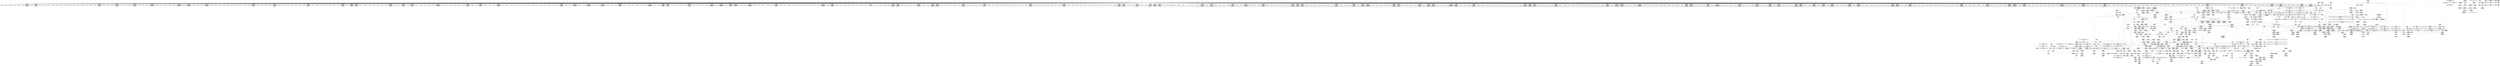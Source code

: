 digraph {
	CE0x3fe1a80 [shape=record,shape=Mrecord,label="{CE0x3fe1a80|12:_i32,_56:_i8*,_:_CRE_190,191_}"]
	CE0x3ffd5e0 [shape=record,shape=Mrecord,label="{CE0x3ffd5e0|12:_i32,_56:_i8*,_:_CRE_980,981_}"]
	CE0x3ff10c0 [shape=record,shape=Mrecord,label="{CE0x3ff10c0|12:_i32,_56:_i8*,_:_CRE_595,596_}"]
	CE0x3ffb220 [shape=record,shape=Mrecord,label="{CE0x3ffb220|12:_i32,_56:_i8*,_:_CRE_919,920_}"]
	CE0x3fd5080 [shape=record,shape=Mrecord,label="{CE0x3fd5080|__validate_creds:tmp4|include/linux/cred.h,173|*SummSource*}"]
	CE0x3fc6530 [shape=record,shape=Mrecord,label="{CE0x3fc6530|__validate_creds:call|include/linux/cred.h,173|*SummSink*}"]
	CE0x3ff4490 [shape=record,shape=Mrecord,label="{CE0x3ff4490|12:_i32,_56:_i8*,_:_CRE_688,692_|*MultipleSource*|Function::inode_has_perm&Arg::inode::|*LoadInst*|security/selinux/hooks.c,1627|security/selinux/hooks.c,1611}"]
	CE0x3f6c150 [shape=record,shape=Mrecord,label="{CE0x3f6c150|dentry_has_perm:bb|*SummSink*}"]
	CE0x3fc35b0 [shape=record,shape=Mrecord,label="{CE0x3fc35b0|i32_4|*Constant*|*SummSink*}"]
	CE0x3feb940 [shape=record,shape=Mrecord,label="{CE0x3feb940|12:_i32,_56:_i8*,_:_CRE_477,478_}"]
	CE0x3ffd8e0 [shape=record,shape=Mrecord,label="{CE0x3ffd8e0|12:_i32,_56:_i8*,_:_CRE_983,984_}"]
	CE0x3fe16c0 [shape=record,shape=Mrecord,label="{CE0x3fe16c0|12:_i32,_56:_i8*,_:_CRE_186,187_}"]
	CE0x3f7f2f0 [shape=record,shape=Mrecord,label="{CE0x3f7f2f0|GLOBAL:__llvm_gcov_ctr239|Global_var:__llvm_gcov_ctr239|*SummSource*}"]
	CE0x3fd03f0 [shape=record,shape=Mrecord,label="{CE0x3fd03f0|i32_22|*Constant*|*SummSource*}"]
	CE0x3ff1450 [shape=record,shape=Mrecord,label="{CE0x3ff1450|12:_i32,_56:_i8*,_:_CRE_598,599_}"]
	CE0x3f64060 [shape=record,shape=Mrecord,label="{CE0x3f64060|i64*_getelementptr_inbounds_(_2_x_i64_,_2_x_i64_*___llvm_gcov_ctr153,_i64_0,_i64_0)|*Constant*|*SummSink*}"]
	CE0x40101c0 [shape=record,shape=Mrecord,label="{CE0x40101c0|inode_has_perm:tmp10|security/selinux/hooks.c,1611|*SummSource*}"]
	CE0x3f882e0 [shape=record,shape=Mrecord,label="{CE0x3f882e0|selinux_inode_getxattr:tmp6|security/selinux/hooks.c,3041|*SummSource*}"]
	CE0x3ffac30 [shape=record,shape=Mrecord,label="{CE0x3ffac30|12:_i32,_56:_i8*,_:_CRE_914,915_}"]
	CE0x3ff03b0 [shape=record,shape=Mrecord,label="{CE0x3ff03b0|12:_i32,_56:_i8*,_:_CRE_584,585_}"]
	CE0x3f95920 [shape=record,shape=Mrecord,label="{CE0x3f95920|inode_has_perm:tmp13|security/selinux/hooks.c,1614|*SummSink*}"]
	CE0x3f79130 [shape=record,shape=Mrecord,label="{CE0x3f79130|104:_%struct.inode*,_:_CRE_288,296_|*MultipleSource*|Function::selinux_inode_getxattr&Arg::dentry::|Function::dentry_has_perm&Arg::dentry::|security/selinux/hooks.c,1627}"]
	CE0x3fe7f10 [shape=record,shape=Mrecord,label="{CE0x3fe7f10|12:_i32,_56:_i8*,_:_CRE_302,303_}"]
	CE0x400c490 [shape=record,shape=Mrecord,label="{CE0x400c490|inode_has_perm:lnot1|security/selinux/hooks.c,1611|*SummSink*}"]
	CE0x3fe49a0 [shape=record,shape=Mrecord,label="{CE0x3fe49a0|12:_i32,_56:_i8*,_:_CRE_257,258_}"]
	CE0x3ffb5b0 [shape=record,shape=Mrecord,label="{CE0x3ffb5b0|12:_i32,_56:_i8*,_:_CRE_922,923_}"]
	CE0x3fe25c0 [shape=record,shape=Mrecord,label="{CE0x3fe25c0|12:_i32,_56:_i8*,_:_CRE_202,203_}"]
	CE0x3fc78b0 [shape=record,shape=Mrecord,label="{CE0x3fc78b0|__validate_creds:file|Function::__validate_creds&Arg::file::}"]
	CE0x3fd4c00 [shape=record,shape=Mrecord,label="{CE0x3fd4c00|GLOBAL:__llvm_gcov_ctr155|Global_var:__llvm_gcov_ctr155|*SummSink*}"]
	CE0x3ffcce0 [shape=record,shape=Mrecord,label="{CE0x3ffcce0|12:_i32,_56:_i8*,_:_CRE_968,976_|*MultipleSource*|Function::inode_has_perm&Arg::inode::|*LoadInst*|security/selinux/hooks.c,1627|security/selinux/hooks.c,1611}"]
	CE0x3fd19e0 [shape=record,shape=Mrecord,label="{CE0x3fd19e0|inode_has_perm:tmp2}"]
	CE0x4010aa0 [shape=record,shape=Mrecord,label="{CE0x4010aa0|i64*_getelementptr_inbounds_(_8_x_i64_,_8_x_i64_*___llvm_gcov_ctr154,_i64_0,_i64_5)|*Constant*|*SummSink*}"]
	CE0x3f964d0 [shape=record,shape=Mrecord,label="{CE0x3f964d0|inode_has_perm:call|security/selinux/hooks.c,1614|*SummSource*}"]
	CE0x3fc6f90 [shape=record,shape=Mrecord,label="{CE0x3fc6f90|i32_0|*Constant*}"]
	CE0x3fe3320 [shape=record,shape=Mrecord,label="{CE0x3fe3320|12:_i32,_56:_i8*,_:_CRE_240,241_}"]
	CE0x3f7b2d0 [shape=record,shape=Mrecord,label="{CE0x3f7b2d0|GLOBAL:lockdep_rcu_suspicious|*Constant*}"]
	CE0x3fb1460 [shape=record,shape=Mrecord,label="{CE0x3fb1460|104:_%struct.inode*,_:_CRE_94,95_}"]
	CE0x3f85770 [shape=record,shape=Mrecord,label="{CE0x3f85770|selinux_inode_getxattr:tmp|*SummSink*}"]
	CE0x3fba960 [shape=record,shape=Mrecord,label="{CE0x3fba960|i32_(i32,_i32,_i16,_i32,_%struct.common_audit_data*)*_bitcast_(i32_(i32,_i32,_i16,_i32,_%struct.common_audit_data.495*)*_avc_has_perm_to_i32_(i32,_i32,_i16,_i32,_%struct.common_audit_data*)*)|*Constant*}"]
	CE0x3fb4580 [shape=record,shape=Mrecord,label="{CE0x3fb4580|104:_%struct.inode*,_:_CRE_160,161_}"]
	CE0x3ff76c0 [shape=record,shape=Mrecord,label="{CE0x3ff76c0|12:_i32,_56:_i8*,_:_CRE_869,870_}"]
	CE0x3ff89c0 [shape=record,shape=Mrecord,label="{CE0x3ff89c0|12:_i32,_56:_i8*,_:_CRE_885,886_}"]
	CE0x3ff3e00 [shape=record,shape=Mrecord,label="{CE0x3ff3e00|12:_i32,_56:_i8*,_:_CRE_672,680_|*MultipleSource*|Function::inode_has_perm&Arg::inode::|*LoadInst*|security/selinux/hooks.c,1627|security/selinux/hooks.c,1611}"]
	CE0x3fc1330 [shape=record,shape=Mrecord,label="{CE0x3fc1330|inode_has_perm:tmp1|*SummSink*}"]
	CE0x3f6b990 [shape=record,shape=Mrecord,label="{CE0x3f6b990|get_current:tmp2|*SummSource*}"]
	CE0x3fe8760 [shape=record,shape=Mrecord,label="{CE0x3fe8760|12:_i32,_56:_i8*,_:_CRE_309,310_}"]
	CE0x3f771e0 [shape=record,shape=Mrecord,label="{CE0x3f771e0|i64*_getelementptr_inbounds_(_11_x_i64_,_11_x_i64_*___llvm_gcov_ctr239,_i64_0,_i64_1)|*Constant*|*SummSink*}"]
	CE0x4003540 [shape=record,shape=Mrecord,label="{CE0x4003540|i32_10|*Constant*|*SummSink*}"]
	CE0x3fc6460 [shape=record,shape=Mrecord,label="{CE0x3fc6460|__validate_creds:call|include/linux/cred.h,173|*SummSource*}"]
	CE0x3f697f0 [shape=record,shape=Mrecord,label="{CE0x3f697f0|104:_%struct.inode*,_:_CRE_173,174_}"]
	CE0x3f6fec0 [shape=record,shape=Mrecord,label="{CE0x3f6fec0|selinux_inode_getxattr:tmp9|security/selinux/hooks.c,3041|*SummSink*}"]
	CE0x3ff1dd0 [shape=record,shape=Mrecord,label="{CE0x3ff1dd0|12:_i32,_56:_i8*,_:_CRE_606,607_}"]
	CE0x3fc7790 [shape=record,shape=Mrecord,label="{CE0x3fc7790|i64_2|*Constant*}"]
	CE0x3f7d490 [shape=record,shape=Mrecord,label="{CE0x3f7d490|GLOBAL:current_task|Global_var:current_task|*SummSink*}"]
	CE0x3f701f0 [shape=record,shape=Mrecord,label="{CE0x3f701f0|selinux_inode_getxattr:tmp10|security/selinux/hooks.c,3041|*SummSource*}"]
	CE0x3f72a20 [shape=record,shape=Mrecord,label="{CE0x3f72a20|_call_void_mcount()_#3|*SummSource*}"]
	CE0x3ff0280 [shape=record,shape=Mrecord,label="{CE0x3ff0280|12:_i32,_56:_i8*,_:_CRE_583,584_}"]
	CE0x3f674f0 [shape=record,shape=Mrecord,label="{CE0x3f674f0|dentry_has_perm:entry|*SummSink*}"]
	CE0x3fee730 [shape=record,shape=Mrecord,label="{CE0x3fee730|12:_i32,_56:_i8*,_:_CRE_560,561_}"]
	CE0x402df60 [shape=record,shape=Mrecord,label="{CE0x402df60|__validate_creds:tmp8|include/linux/cred.h,175|*SummSource*}"]
	CE0x3fb3fe0 [shape=record,shape=Mrecord,label="{CE0x3fb3fe0|104:_%struct.inode*,_:_CRE_154,155_}"]
	CE0x3f6cdb0 [shape=record,shape=Mrecord,label="{CE0x3f6cdb0|__validate_creds:lnot1|include/linux/cred.h,173|*SummSink*}"]
	CE0x3fb5ed0 [shape=record,shape=Mrecord,label="{CE0x3fb5ed0|104:_%struct.inode*,_:_CRE_314,315_}"]
	CE0x3fe0040 [shape=record,shape=Mrecord,label="{CE0x3fe0040|12:_i32,_56:_i8*,_:_CRE_162,163_}"]
	CE0x3f830a0 [shape=record,shape=Mrecord,label="{CE0x3f830a0|selinux_inode_getxattr:tmp16|security/selinux/hooks.c,3041|*SummSource*}"]
	CE0x3f638c0 [shape=record,shape=Mrecord,label="{CE0x3f638c0|12:_i32,_56:_i8*,_:_CRE_151,152_}"]
	CE0x4010ef0 [shape=record,shape=Mrecord,label="{CE0x4010ef0|inode_has_perm:tmp11|security/selinux/hooks.c,1612}"]
	CE0x3fe4280 [shape=record,shape=Mrecord,label="{CE0x3fe4280|12:_i32,_56:_i8*,_:_CRE_251,252_}"]
	CE0x3f8e530 [shape=record,shape=Mrecord,label="{CE0x3f8e530|i64*_getelementptr_inbounds_(_8_x_i64_,_8_x_i64_*___llvm_gcov_ctr154,_i64_0,_i64_2)|*Constant*}"]
	CE0x402cd70 [shape=record,shape=Mrecord,label="{CE0x402cd70|cred_sid:tmp5|security/selinux/hooks.c,196}"]
	CE0x3febc70 [shape=record,shape=Mrecord,label="{CE0x3febc70|12:_i32,_56:_i8*,_:_CRE_480,481_}"]
	CE0x3f78190 [shape=record,shape=Mrecord,label="{CE0x3f78190|104:_%struct.inode*,_:_CRE_219,220_}"]
	CE0x3f71060 [shape=record,shape=Mrecord,label="{CE0x3f71060|selinux_inode_getxattr:land.lhs.true2|*SummSink*}"]
	CE0x3fb4df0 [shape=record,shape=Mrecord,label="{CE0x3fb4df0|104:_%struct.inode*,_:_CRE_169,170_}"]
	CE0x3f80a70 [shape=record,shape=Mrecord,label="{CE0x3f80a70|dentry_has_perm:call|security/selinux/hooks.c,1632|*SummSource*}"]
	CE0x3fe5a40 [shape=record,shape=Mrecord,label="{CE0x3fe5a40|12:_i32,_56:_i8*,_:_CRE_271,272_}"]
	CE0x3ff8040 [shape=record,shape=Mrecord,label="{CE0x3ff8040|12:_i32,_56:_i8*,_:_CRE_877,878_}"]
	CE0x3f7f480 [shape=record,shape=Mrecord,label="{CE0x3f7f480|i64_0|*Constant*|*SummSink*}"]
	CE0x400cdd0 [shape=record,shape=Mrecord,label="{CE0x400cdd0|inode_has_perm:conv|security/selinux/hooks.c,1611|*SummSink*}"]
	CE0x40117d0 [shape=record,shape=Mrecord,label="{CE0x40117d0|i32_512|*Constant*|*SummSource*}"]
	CE0x4003fd0 [shape=record,shape=Mrecord,label="{CE0x4003fd0|inode_has_perm:tmp16|security/selinux/hooks.c,1615|*SummSource*}"]
	CE0x3f68150 [shape=record,shape=Mrecord,label="{CE0x3f68150|i32_16|*Constant*}"]
	CE0x3f72530 [shape=record,shape=Mrecord,label="{CE0x3f72530|selinux_inode_getxattr:call3|security/selinux/hooks.c,3041}"]
	CE0x3fb41c0 [shape=record,shape=Mrecord,label="{CE0x3fb41c0|104:_%struct.inode*,_:_CRE_156,157_}"]
	CE0x402cc40 [shape=record,shape=Mrecord,label="{CE0x402cc40|cred_sid:tmp4|*LoadInst*|security/selinux/hooks.c,196|*SummSink*}"]
	CE0x3f65060 [shape=record,shape=Mrecord,label="{CE0x3f65060|inode_has_perm:if.then|*SummSink*}"]
	CE0x3f6a3f0 [shape=record,shape=Mrecord,label="{CE0x3f6a3f0|104:_%struct.inode*,_:_CRE_186,187_}"]
	CE0x3f72b00 [shape=record,shape=Mrecord,label="{CE0x3f72b00|_call_void_mcount()_#3|*SummSink*}"]
	CE0x3f694e0 [shape=record,shape=Mrecord,label="{CE0x3f694e0|_ret_i32_%call5,_!dbg_!27741|security/selinux/hooks.c,3043|*SummSource*}"]
	CE0x3fd82d0 [shape=record,shape=Mrecord,label="{CE0x3fd82d0|__validate_creds:line|Function::__validate_creds&Arg::line::}"]
	CE0x3f6a4e0 [shape=record,shape=Mrecord,label="{CE0x3f6a4e0|104:_%struct.inode*,_:_CRE_187,188_}"]
	CE0x3f82e10 [shape=record,shape=Mrecord,label="{CE0x3f82e10|selinux_inode_getxattr:tmp16|security/selinux/hooks.c,3041}"]
	CE0x3fb4940 [shape=record,shape=Mrecord,label="{CE0x3fb4940|104:_%struct.inode*,_:_CRE_164,165_}"]
	CE0x3feb570 [shape=record,shape=Mrecord,label="{CE0x3feb570|12:_i32,_56:_i8*,_:_CRE_474,475_}"]
	CE0x3fd9d80 [shape=record,shape=Mrecord,label="{CE0x3fd9d80|i64*_getelementptr_inbounds_(_2_x_i64_,_2_x_i64_*___llvm_gcov_ctr131,_i64_0,_i64_0)|*Constant*|*SummSink*}"]
	CE0x400def0 [shape=record,shape=Mrecord,label="{CE0x400def0|inode_has_perm:tobool2|security/selinux/hooks.c,1611|*SummSource*}"]
	CE0x3f83310 [shape=record,shape=Mrecord,label="{CE0x3f83310|i8_1|*Constant*}"]
	CE0x3fe77f0 [shape=record,shape=Mrecord,label="{CE0x3fe77f0|12:_i32,_56:_i8*,_:_CRE_296,297_}"]
	CE0x3fcd950 [shape=record,shape=Mrecord,label="{CE0x3fcd950|__validate_creds:entry|*SummSink*}"]
	CE0x4002840 [shape=record,shape=Mrecord,label="{CE0x4002840|cred_sid:entry}"]
	CE0x3f883a0 [shape=record,shape=Mrecord,label="{CE0x3f883a0|selinux_inode_getxattr:tmp6|security/selinux/hooks.c,3041|*SummSink*}"]
	CE0x3ffc190 [shape=record,shape=Mrecord,label="{CE0x3ffc190|12:_i32,_56:_i8*,_:_CRE_932,933_}"]
	CE0x3f6eae0 [shape=record,shape=Mrecord,label="{CE0x3f6eae0|i1_true|*Constant*|*SummSink*}"]
	CE0x4006480 [shape=record,shape=Mrecord,label="{CE0x4006480|avc_has_perm:requested|Function::avc_has_perm&Arg::requested::|*SummSink*}"]
	CE0x3f95840 [shape=record,shape=Mrecord,label="{CE0x3f95840|inode_has_perm:tmp13|security/selinux/hooks.c,1614}"]
	CE0x3fb6980 [shape=record,shape=Mrecord,label="{CE0x3fb6980|dentry_has_perm:type|security/selinux/hooks.c,1630|*SummSource*}"]
	CE0x3f714d0 [shape=record,shape=Mrecord,label="{CE0x3f714d0|selinux_inode_getxattr:land.lhs.true2}"]
	CE0x3ff0020 [shape=record,shape=Mrecord,label="{CE0x3ff0020|12:_i32,_56:_i8*,_:_CRE_581,582_}"]
	CE0x3f6f030 [shape=record,shape=Mrecord,label="{CE0x3f6f030|selinux_inode_getxattr:do.body|*SummSource*}"]
	CE0x3ff4b20 [shape=record,shape=Mrecord,label="{CE0x3ff4b20|12:_i32,_56:_i8*,_:_CRE_712,728_|*MultipleSource*|Function::inode_has_perm&Arg::inode::|*LoadInst*|security/selinux/hooks.c,1627|security/selinux/hooks.c,1611}"]
	CE0x3ff0c00 [shape=record,shape=Mrecord,label="{CE0x3ff0c00|12:_i32,_56:_i8*,_:_CRE_591,592_}"]
	CE0x3f71270 [shape=record,shape=Mrecord,label="{CE0x3f71270|selinux_inode_getxattr:land.lhs.true2|*SummSource*}"]
	CE0x3f839b0 [shape=record,shape=Mrecord,label="{CE0x3f839b0|i32_5|*Constant*|*SummSink*}"]
	CE0x3f66fd0 [shape=record,shape=Mrecord,label="{CE0x3f66fd0|dentry_has_perm:entry}"]
	CE0x3fc5010 [shape=record,shape=Mrecord,label="{CE0x3fc5010|i64_1|*Constant*}"]
	CE0x3fb6560 [shape=record,shape=Mrecord,label="{CE0x3fb6560|dentry_has_perm:tmp4|*LoadInst*|security/selinux/hooks.c,1627|*SummSource*}"]
	CE0x3f75e30 [shape=record,shape=Mrecord,label="{CE0x3f75e30|i64*_getelementptr_inbounds_(_11_x_i64_,_11_x_i64_*___llvm_gcov_ctr239,_i64_0,_i64_1)|*Constant*|*SummSource*}"]
	CE0x3fd4e00 [shape=record,shape=Mrecord,label="{CE0x3fd4e00|__validate_creds:tmp3|include/linux/cred.h,173|*SummSink*}"]
	CE0x402d850 [shape=record,shape=Mrecord,label="{CE0x402d850|cred_sid:sid|security/selinux/hooks.c,197|*SummSource*}"]
	CE0x3f6a120 [shape=record,shape=Mrecord,label="{CE0x3f6a120|104:_%struct.inode*,_:_CRE_183,184_}"]
	CE0x3ff7f10 [shape=record,shape=Mrecord,label="{CE0x3ff7f10|12:_i32,_56:_i8*,_:_CRE_876,877_}"]
	CE0x3fb5570 [shape=record,shape=Mrecord,label="{CE0x3fb5570|104:_%struct.inode*,_:_CRE_305,306_}"]
	CE0x3fcca60 [shape=record,shape=Mrecord,label="{CE0x3fcca60|inode_has_perm:tmp5|security/selinux/hooks.c,1609|*SummSink*}"]
	CE0x3fb5fc0 [shape=record,shape=Mrecord,label="{CE0x3fb5fc0|104:_%struct.inode*,_:_CRE_315,316_}"]
	CE0x3fce2d0 [shape=record,shape=Mrecord,label="{CE0x3fce2d0|i64*_getelementptr_inbounds_(_8_x_i64_,_8_x_i64_*___llvm_gcov_ctr154,_i64_0,_i64_0)|*Constant*|*SummSink*}"]
	CE0x3f63320 [shape=record,shape=Mrecord,label="{CE0x3f63320|12:_i32,_56:_i8*,_:_CRE_145,146_}"]
	CE0x3f70ec0 [shape=record,shape=Mrecord,label="{CE0x3f70ec0|selinux_inode_getxattr:tmp2|*SummSource*}"]
	CE0x3fef6a0 [shape=record,shape=Mrecord,label="{CE0x3fef6a0|12:_i32,_56:_i8*,_:_CRE_573,574_}"]
	CE0x3fea8b0 [shape=record,shape=Mrecord,label="{CE0x3fea8b0|12:_i32,_56:_i8*,_:_CRE_440,448_|*MultipleSource*|Function::inode_has_perm&Arg::inode::|*LoadInst*|security/selinux/hooks.c,1627|security/selinux/hooks.c,1611}"]
	CE0x3fcf250 [shape=record,shape=Mrecord,label="{CE0x3fcf250|inode_has_perm:return}"]
	CE0x3fdae80 [shape=record,shape=Mrecord,label="{CE0x3fdae80|cred_sid:tmp6|security/selinux/hooks.c,197|*SummSource*}"]
	CE0x4007a50 [shape=record,shape=Mrecord,label="{CE0x4007a50|inode_has_perm:tmp19|security/selinux/hooks.c,1618}"]
	CE0x3febb40 [shape=record,shape=Mrecord,label="{CE0x3febb40|12:_i32,_56:_i8*,_:_CRE_479,480_}"]
	CE0x3feb840 [shape=record,shape=Mrecord,label="{CE0x3feb840|12:_i32,_56:_i8*,_:_CRE_476,477_}"]
	CE0x3fb24c0 [shape=record,shape=Mrecord,label="{CE0x3fb24c0|104:_%struct.inode*,_:_CRE_194,195_}"]
	CE0x4005040 [shape=record,shape=Mrecord,label="{CE0x4005040|28:_i32,_32:_i16,_:_CRE_28,32_|*MultipleSource*|*LoadInst*|security/selinux/hooks.c,1615|security/selinux/hooks.c,1615|security/selinux/hooks.c,1617}"]
	CE0x3feed20 [shape=record,shape=Mrecord,label="{CE0x3feed20|12:_i32,_56:_i8*,_:_CRE_565,566_}"]
	CE0x3f7e0c0 [shape=record,shape=Mrecord,label="{CE0x3f7e0c0|selinux_inode_getxattr:if.end|*SummSink*}"]
	CE0x3fc7fb0 [shape=record,shape=Mrecord,label="{CE0x3fc7fb0|inode_has_perm:do.body}"]
	CE0x40037c0 [shape=record,shape=Mrecord,label="{CE0x40037c0|inode_has_perm:tmp15|*LoadInst*|security/selinux/hooks.c,1615}"]
	CE0x3f690a0 [shape=record,shape=Mrecord,label="{CE0x3f690a0|_ret_i32_%call,_!dbg_!27723|security/selinux/hooks.c,1632|*SummSink*}"]
	CE0x3fd9470 [shape=record,shape=Mrecord,label="{CE0x3fd9470|cred_sid:tmp|*SummSource*}"]
	CE0x3f7ba30 [shape=record,shape=Mrecord,label="{CE0x3f7ba30|i8*_getelementptr_inbounds_(_45_x_i8_,_45_x_i8_*_.str12,_i32_0,_i32_0)|*Constant*|*SummSink*}"]
	CE0x3f720b0 [shape=record,shape=Mrecord,label="{CE0x3f720b0|selinux_inode_getxattr:tmp20|security/selinux/hooks.c,3041|*SummSink*}"]
	CE0x3f83f90 [shape=record,shape=Mrecord,label="{CE0x3f83f90|i8_1|*Constant*|*SummSink*}"]
	CE0x3f76840 [shape=record,shape=Mrecord,label="{CE0x3f76840|i64_1|*Constant*|*SummSource*}"]
	CE0x3fe2890 [shape=record,shape=Mrecord,label="{CE0x3fe2890|12:_i32,_56:_i8*,_:_CRE_205,206_}"]
	CE0x3fda730 [shape=record,shape=Mrecord,label="{CE0x3fda730|0:_i32,_4:_i32,_8:_i32,_12:_i32,_:_CMRE_12,16_|*MultipleSource*|security/selinux/hooks.c,196|security/selinux/hooks.c,197|*LoadInst*|security/selinux/hooks.c,196}"]
	CE0x3f71c00 [shape=record,shape=Mrecord,label="{CE0x3f71c00|i64*_getelementptr_inbounds_(_11_x_i64_,_11_x_i64_*___llvm_gcov_ctr239,_i64_0,_i64_10)|*Constant*|*SummSource*}"]
	CE0x400a190 [shape=record,shape=Mrecord,label="{CE0x400a190|_ret_i32_%retval.0,_!dbg_!27728|security/selinux/avc.c,775}"]
	CE0x3fb95e0 [shape=record,shape=Mrecord,label="{CE0x3fb95e0|avc_has_perm:tsid|Function::avc_has_perm&Arg::tsid::}"]
	CE0x3f7d7c0 [shape=record,shape=Mrecord,label="{CE0x3f7d7c0|%struct.task_struct*_(%struct.task_struct**)*_asm_movq_%gs:$_1:P_,$0_,_r,im,_dirflag_,_fpsr_,_flags_|*SummSink*}"]
	CE0x3f96b20 [shape=record,shape=Mrecord,label="{CE0x3f96b20|GLOBAL:cred_sid|*Constant*|*SummSource*}"]
	CE0x3f776a0 [shape=record,shape=Mrecord,label="{CE0x3f776a0|selinux_inode_getxattr:if.then|*SummSource*}"]
	CE0x3f983b0 [shape=record,shape=Mrecord,label="{CE0x3f983b0|_ret_%struct.task_struct*_%tmp4,_!dbg_!27714|./arch/x86/include/asm/current.h,14|*SummSink*}"]
	CE0x3f8fbc0 [shape=record,shape=Mrecord,label="{CE0x3f8fbc0|__validate_creds:lnot|include/linux/cred.h,173}"]
	CE0x40026d0 [shape=record,shape=Mrecord,label="{CE0x40026d0|GLOBAL:cred_sid|*Constant*|*SummSink*}"]
	CE0x3f80740 [shape=record,shape=Mrecord,label="{CE0x3f80740|i64*_getelementptr_inbounds_(_11_x_i64_,_11_x_i64_*___llvm_gcov_ctr239,_i64_0,_i64_8)|*Constant*|*SummSource*}"]
	CE0x402cf60 [shape=record,shape=Mrecord,label="{CE0x402cf60|cred_sid:tmp5|security/selinux/hooks.c,196|*SummSource*}"]
	CE0x3fd7400 [shape=record,shape=Mrecord,label="{CE0x3fd7400|104:_%struct.inode*,_:_CRE_90,91_}"]
	CE0x3fea4a0 [shape=record,shape=Mrecord,label="{CE0x3fea4a0|12:_i32,_56:_i8*,_:_CRE_424,432_|*MultipleSource*|Function::inode_has_perm&Arg::inode::|*LoadInst*|security/selinux/hooks.c,1627|security/selinux/hooks.c,1611}"]
	CE0x3f875b0 [shape=record,shape=Mrecord,label="{CE0x3f875b0|selinux_inode_getxattr:tobool1|security/selinux/hooks.c,3041|*SummSink*}"]
	CE0x3fcb5a0 [shape=record,shape=Mrecord,label="{CE0x3fcb5a0|dentry_has_perm:d_inode|security/selinux/hooks.c,1627|*SummSource*}"]
	CE0x3f932a0 [shape=record,shape=Mrecord,label="{CE0x3f932a0|dentry_has_perm:type|security/selinux/hooks.c,1630|*SummSink*}"]
	CE0x400ef40 [shape=record,shape=Mrecord,label="{CE0x400ef40|inode_has_perm:tmp8|security/selinux/hooks.c,1611|*SummSource*}"]
	CE0x3f8ced0 [shape=record,shape=Mrecord,label="{CE0x3f8ced0|__validate_creds:if.end}"]
	CE0x3f603a0 [shape=record,shape=Mrecord,label="{CE0x3f603a0|selinux_inode_getxattr:bb|*SummSource*}"]
	CE0x3fe50c0 [shape=record,shape=Mrecord,label="{CE0x3fe50c0|12:_i32,_56:_i8*,_:_CRE_263,264_}"]
	CE0x3ff4930 [shape=record,shape=Mrecord,label="{CE0x3ff4930|12:_i32,_56:_i8*,_:_CRE_704,712_|*MultipleSource*|Function::inode_has_perm&Arg::inode::|*LoadInst*|security/selinux/hooks.c,1627|security/selinux/hooks.c,1611}"]
	CE0x3fba290 [shape=record,shape=Mrecord,label="{CE0x3fba290|inode_has_perm:tmp18|security/selinux/hooks.c,1617|*SummSink*}"]
	CE0x3f66600 [shape=record,shape=Mrecord,label="{CE0x3f66600|selinux_inode_getxattr:call5|security/selinux/hooks.c,3043}"]
	CE0x3fd3810 [shape=record,shape=Mrecord,label="{CE0x3fd3810|i8_10|*Constant*}"]
	CE0x3f68cf0 [shape=record,shape=Mrecord,label="{CE0x3f68cf0|dentry_has_perm:av|Function::dentry_has_perm&Arg::av::|*SummSink*}"]
	CE0x3fe1e40 [shape=record,shape=Mrecord,label="{CE0x3fe1e40|12:_i32,_56:_i8*,_:_CRE_194,195_}"]
	CE0x3ff9a60 [shape=record,shape=Mrecord,label="{CE0x3ff9a60|12:_i32,_56:_i8*,_:_CRE_899,900_}"]
	CE0x3ffad60 [shape=record,shape=Mrecord,label="{CE0x3ffad60|12:_i32,_56:_i8*,_:_CRE_915,916_}"]
	CE0x3ffc060 [shape=record,shape=Mrecord,label="{CE0x3ffc060|12:_i32,_56:_i8*,_:_CRE_931,932_}"]
	CE0x3ffe0a0 [shape=record,shape=Mrecord,label="{CE0x3ffe0a0|inode_has_perm:tmp6|*LoadInst*|security/selinux/hooks.c,1611}"]
	CE0x3fe2d40 [shape=record,shape=Mrecord,label="{CE0x3fe2d40|12:_i32,_56:_i8*,_:_CRE_216,224_|*MultipleSource*|Function::inode_has_perm&Arg::inode::|*LoadInst*|security/selinux/hooks.c,1627|security/selinux/hooks.c,1611}"]
	CE0x3f67420 [shape=record,shape=Mrecord,label="{CE0x3f67420|dentry_has_perm:entry|*SummSource*}"]
	CE0x3ffab00 [shape=record,shape=Mrecord,label="{CE0x3ffab00|12:_i32,_56:_i8*,_:_CRE_913,914_}"]
	CE0x3ff39c0 [shape=record,shape=Mrecord,label="{CE0x3ff39c0|12:_i32,_56:_i8*,_:_CRE_656,664_|*MultipleSource*|Function::inode_has_perm&Arg::inode::|*LoadInst*|security/selinux/hooks.c,1627|security/selinux/hooks.c,1611}"]
	CE0x3ffc520 [shape=record,shape=Mrecord,label="{CE0x3ffc520|12:_i32,_56:_i8*,_:_CRE_935,936_}"]
	CE0x3f836c0 [shape=record,shape=Mrecord,label="{CE0x3f836c0|i32_5|*Constant*}"]
	CE0x40098b0 [shape=record,shape=Mrecord,label="{CE0x40098b0|__validate_creds:if.then|*SummSource*}"]
	CE0x402b880 [shape=record,shape=Mrecord,label="{CE0x402b880|i64*_getelementptr_inbounds_(_5_x_i64_,_5_x_i64_*___llvm_gcov_ctr155,_i64_0,_i64_4)|*Constant*|*SummSink*}"]
	CE0x3f942f0 [shape=record,shape=Mrecord,label="{CE0x3f942f0|selinux_inode_getxattr:tmp18|security/selinux/hooks.c,3041|*SummSink*}"]
	CE0x3fe82a0 [shape=record,shape=Mrecord,label="{CE0x3fe82a0|12:_i32,_56:_i8*,_:_CRE_305,306_}"]
	CE0x3ff82a0 [shape=record,shape=Mrecord,label="{CE0x3ff82a0|12:_i32,_56:_i8*,_:_CRE_879,880_}"]
	CE0x3f78370 [shape=record,shape=Mrecord,label="{CE0x3f78370|104:_%struct.inode*,_:_CRE_221,222_}"]
	CE0x3fc3210 [shape=record,shape=Mrecord,label="{CE0x3fc3210|i64*_getelementptr_inbounds_(_5_x_i64_,_5_x_i64_*___llvm_gcov_ctr155,_i64_0,_i64_0)|*Constant*|*SummSource*}"]
	CE0x3fe4d30 [shape=record,shape=Mrecord,label="{CE0x3fe4d30|12:_i32,_56:_i8*,_:_CRE_260,261_}"]
	CE0x3f806d0 [shape=record,shape=Mrecord,label="{CE0x3f806d0|i64*_getelementptr_inbounds_(_11_x_i64_,_11_x_i64_*___llvm_gcov_ctr239,_i64_0,_i64_8)|*Constant*}"]
	CE0x4003e60 [shape=record,shape=Mrecord,label="{CE0x4003e60|inode_has_perm:tmp16|security/selinux/hooks.c,1615}"]
	CE0x3fbe370 [shape=record,shape=Mrecord,label="{CE0x3fbe370|_call_void___invalid_creds(%struct.cred*_%cred,_i8*_%file,_i32_%line)_#10,_!dbg_!27721|include/linux/cred.h,174}"]
	CE0x3f84100 [shape=record,shape=Mrecord,label="{CE0x3f84100|_call_void_lockdep_rcu_suspicious(i8*_getelementptr_inbounds_(_25_x_i8_,_25_x_i8_*_.str3,_i32_0,_i32_0),_i32_3041,_i8*_getelementptr_inbounds_(_45_x_i8_,_45_x_i8_*_.str12,_i32_0,_i32_0))_#10,_!dbg_!27729|security/selinux/hooks.c,3041|*SummSource*}"]
	CE0x3f83910 [shape=record,shape=Mrecord,label="{CE0x3f83910|i32_5|*Constant*|*SummSource*}"]
	CE0x3f8b8b0 [shape=record,shape=Mrecord,label="{CE0x3f8b8b0|dentry_has_perm:ad|security/selinux/hooks.c, 1628}"]
	CE0x3feee50 [shape=record,shape=Mrecord,label="{CE0x3feee50|12:_i32,_56:_i8*,_:_CRE_566,567_}"]
	CE0x3f98990 [shape=record,shape=Mrecord,label="{CE0x3f98990|i32_78|*Constant*|*SummSource*}"]
	CE0x3ffc3f0 [shape=record,shape=Mrecord,label="{CE0x3ffc3f0|12:_i32,_56:_i8*,_:_CRE_934,935_}"]
	CE0x3fea060 [shape=record,shape=Mrecord,label="{CE0x3fea060|12:_i32,_56:_i8*,_:_CRE_408,416_|*MultipleSource*|Function::inode_has_perm&Arg::inode::|*LoadInst*|security/selinux/hooks.c,1627|security/selinux/hooks.c,1611}"]
	CE0x3f69210 [shape=record,shape=Mrecord,label="{CE0x3f69210|i64*_getelementptr_inbounds_(_2_x_i64_,_2_x_i64_*___llvm_gcov_ctr98,_i64_0,_i64_0)|*Constant*|*SummSource*}"]
	CE0x3fd0b50 [shape=record,shape=Mrecord,label="{CE0x3fd0b50|__validate_creds:tmp|*SummSource*}"]
	CE0x3fdfb40 [shape=record,shape=Mrecord,label="{CE0x3fdfb40|cred_sid:tmp1|*SummSink*}"]
	CE0x3feebf0 [shape=record,shape=Mrecord,label="{CE0x3feebf0|12:_i32,_56:_i8*,_:_CRE_564,565_}"]
	CE0x3ff57e0 [shape=record,shape=Mrecord,label="{CE0x3ff57e0|12:_i32,_56:_i8*,_:_CRE_768,776_|*MultipleSource*|Function::inode_has_perm&Arg::inode::|*LoadInst*|security/selinux/hooks.c,1627|security/selinux/hooks.c,1611}"]
	CE0x3f88a20 [shape=record,shape=Mrecord,label="{CE0x3f88a20|selinux_inode_getxattr:tmp11|security/selinux/hooks.c,3041|*SummSource*}"]
	CE0x3fc3d60 [shape=record,shape=Mrecord,label="{CE0x3fc3d60|inode_has_perm:tmp3}"]
	CE0x3fb3ec0 [shape=record,shape=Mrecord,label="{CE0x3fb3ec0|i64*_getelementptr_inbounds_(_2_x_i64_,_2_x_i64_*___llvm_gcov_ctr98,_i64_0,_i64_0)|*Constant*}"]
	CE0x3fd4460 [shape=record,shape=Mrecord,label="{CE0x3fd4460|__validate_creds:tmp3|include/linux/cred.h,173}"]
	CE0x3f87bd0 [shape=record,shape=Mrecord,label="{CE0x3f87bd0|i64_4|*Constant*|*SummSink*}"]
	CE0x3f678d0 [shape=record,shape=Mrecord,label="{CE0x3f678d0|dentry_has_perm:cred|Function::dentry_has_perm&Arg::cred::|*SummSink*}"]
	CE0x3fb3bf0 [shape=record,shape=Mrecord,label="{CE0x3fb3bf0|dentry_has_perm:tmp2|*SummSink*}"]
	CE0x3f80c10 [shape=record,shape=Mrecord,label="{CE0x3f80c10|GLOBAL:inode_has_perm|*Constant*}"]
	CE0x3fe3540 [shape=record,shape=Mrecord,label="{CE0x3fe3540|12:_i32,_56:_i8*,_:_CRE_241,242_}"]
	CE0x3f7b400 [shape=record,shape=Mrecord,label="{CE0x3f7b400|GLOBAL:lockdep_rcu_suspicious|*Constant*|*SummSource*}"]
	CE0x3f72870 [shape=record,shape=Mrecord,label="{CE0x3f72870|selinux_inode_getxattr:call3|security/selinux/hooks.c,3041|*SummSink*}"]
	CE0x3f80d80 [shape=record,shape=Mrecord,label="{CE0x3f80d80|GLOBAL:inode_has_perm|*Constant*|*SummSource*}"]
	CE0x3fe08b0 [shape=record,shape=Mrecord,label="{CE0x3fe08b0|12:_i32,_56:_i8*,_:_CRE_171,172_}"]
	CE0x3fb5de0 [shape=record,shape=Mrecord,label="{CE0x3fb5de0|104:_%struct.inode*,_:_CRE_313,314_}"]
	CE0x3f5f630 [shape=record,shape=Mrecord,label="{CE0x3f5f630|selinux_inode_getxattr:tmp12|security/selinux/hooks.c,3041|*SummSink*}"]
	CE0x3fe7920 [shape=record,shape=Mrecord,label="{CE0x3fe7920|12:_i32,_56:_i8*,_:_CRE_297,298_}"]
	CE0x3fb7f50 [shape=record,shape=Mrecord,label="{CE0x3fb7f50|i32_1|*Constant*|*SummSink*}"]
	CE0x3f7d5a0 [shape=record,shape=Mrecord,label="{CE0x3f7d5a0|%struct.task_struct*_(%struct.task_struct**)*_asm_movq_%gs:$_1:P_,$0_,_r,im,_dirflag_,_fpsr_,_flags_}"]
	CE0x3fe4ad0 [shape=record,shape=Mrecord,label="{CE0x3fe4ad0|12:_i32,_56:_i8*,_:_CRE_258,259_}"]
	CE0x3f66720 [shape=record,shape=Mrecord,label="{CE0x3f66720|selinux_inode_getxattr:tmp21|security/selinux/hooks.c,3041|*SummSink*}"]
	CE0x3f8c260 [shape=record,shape=Mrecord,label="{CE0x3f8c260|_ret_i32_%retval.0,_!dbg_!27739|security/selinux/hooks.c,1618}"]
	CE0x3fd4220 [shape=record,shape=Mrecord,label="{CE0x3fd4220|dentry_has_perm:dentry1|security/selinux/hooks.c,1631|*SummSource*}"]
	CE0x3fd7920 [shape=record,shape=Mrecord,label="{CE0x3fd7920|cred_sid:security|security/selinux/hooks.c,196|*SummSink*}"]
	CE0x3fe1030 [shape=record,shape=Mrecord,label="{CE0x3fe1030|12:_i32,_56:_i8*,_:_CRE_179,180_}"]
	CE0x3f6a210 [shape=record,shape=Mrecord,label="{CE0x3f6a210|104:_%struct.inode*,_:_CRE_184,185_}"]
	CE0x3fca510 [shape=record,shape=Mrecord,label="{CE0x3fca510|dentry_has_perm:tmp1|*SummSource*}"]
	CE0x3ff75c0 [shape=record,shape=Mrecord,label="{CE0x3ff75c0|12:_i32,_56:_i8*,_:_CRE_868,869_}"]
	CE0x3f88710 [shape=record,shape=Mrecord,label="{CE0x3f88710|selinux_inode_getxattr:tmp11|security/selinux/hooks.c,3041}"]
	CE0x3fb9970 [shape=record,shape=Mrecord,label="{CE0x3fb9970|avc_has_perm:entry|*SummSink*}"]
	CE0x3fe8040 [shape=record,shape=Mrecord,label="{CE0x3fe8040|12:_i32,_56:_i8*,_:_CRE_303,304_}"]
	CE0x3fe3dc0 [shape=record,shape=Mrecord,label="{CE0x3fe3dc0|12:_i32,_56:_i8*,_:_CRE_247,248_}"]
	CE0x3fb2a60 [shape=record,shape=Mrecord,label="{CE0x3fb2a60|104:_%struct.inode*,_:_CRE_200,201_}"]
	CE0x3fd1ac0 [shape=record,shape=Mrecord,label="{CE0x3fd1ac0|inode_has_perm:tmp2|*SummSink*}"]
	CE0x3f88110 [shape=record,shape=Mrecord,label="{CE0x3f88110|selinux_inode_getxattr:tmp5|security/selinux/hooks.c,3041}"]
	CE0x3fe7cb0 [shape=record,shape=Mrecord,label="{CE0x3fe7cb0|12:_i32,_56:_i8*,_:_CRE_300,301_}"]
	CE0x4006a00 [shape=record,shape=Mrecord,label="{CE0x4006a00|_ret_i32_%retval.0,_!dbg_!27728|security/selinux/avc.c,775|*SummSource*}"]
	CE0x3fe5dd0 [shape=record,shape=Mrecord,label="{CE0x3fe5dd0|12:_i32,_56:_i8*,_:_CRE_274,275_}"]
	CE0x3f77d10 [shape=record,shape=Mrecord,label="{CE0x3f77d10|104:_%struct.inode*,_:_CRE_214,215_}"]
	CE0x4009d50 [shape=record,shape=Mrecord,label="{CE0x4009d50|avc_has_perm:tclass|Function::avc_has_perm&Arg::tclass::}"]
	CE0x3fe8d50 [shape=record,shape=Mrecord,label="{CE0x3fe8d50|12:_i32,_56:_i8*,_:_CRE_328,336_|*MultipleSource*|Function::inode_has_perm&Arg::inode::|*LoadInst*|security/selinux/hooks.c,1627|security/selinux/hooks.c,1611}"]
	CE0x4009980 [shape=record,shape=Mrecord,label="{CE0x4009980|__validate_creds:if.then|*SummSink*}"]
	CE0x3ff70d0 [shape=record,shape=Mrecord,label="{CE0x3ff70d0|12:_i32,_56:_i8*,_:_CRE_865,866_}"]
	CE0x3f88d10 [shape=record,shape=Mrecord,label="{CE0x3f88d10|selinux_inode_getxattr:tmp12|security/selinux/hooks.c,3041}"]
	CE0x377a100 [shape=record,shape=Mrecord,label="{CE0x377a100|selinux_inode_getxattr:tmp3|*SummSource*}"]
	CE0x3f71cb0 [shape=record,shape=Mrecord,label="{CE0x3f71cb0|i64*_getelementptr_inbounds_(_11_x_i64_,_11_x_i64_*___llvm_gcov_ctr239,_i64_0,_i64_10)|*Constant*|*SummSink*}"]
	CE0x4010f60 [shape=record,shape=Mrecord,label="{CE0x4010f60|inode_has_perm:tmp11|security/selinux/hooks.c,1612|*SummSource*}"]
	CE0x3f63230 [shape=record,shape=Mrecord,label="{CE0x3f63230|12:_i32,_56:_i8*,_:_CRE_144,145_}"]
	CE0x3fb2f10 [shape=record,shape=Mrecord,label="{CE0x3fb2f10|104:_%struct.inode*,_:_CRE_205,206_}"]
	CE0x3f97200 [shape=record,shape=Mrecord,label="{CE0x3f97200|GLOBAL:get_current|*Constant*|*SummSource*}"]
	CE0x402e580 [shape=record,shape=Mrecord,label="{CE0x402e580|__validate_creds:tmp9|include/linux/cred.h,175|*SummSource*}"]
	CE0x3ffde80 [shape=record,shape=Mrecord,label="{CE0x3ffde80|12:_i32,_56:_i8*,_:_CRE_1000,1008_|*MultipleSource*|Function::inode_has_perm&Arg::inode::|*LoadInst*|security/selinux/hooks.c,1627|security/selinux/hooks.c,1611}"]
	CE0x3ff1910 [shape=record,shape=Mrecord,label="{CE0x3ff1910|12:_i32,_56:_i8*,_:_CRE_602,603_}"]
	CE0x3f69c70 [shape=record,shape=Mrecord,label="{CE0x3f69c70|104:_%struct.inode*,_:_CRE_178,179_}"]
	CE0x3f83ac0 [shape=record,shape=Mrecord,label="{CE0x3f83ac0|dentry_has_perm:d_inode|security/selinux/hooks.c,1627}"]
	CE0x3f70ff0 [shape=record,shape=Mrecord,label="{CE0x3f70ff0|selinux_inode_getxattr:tmp3}"]
	CE0x3f99120 [shape=record,shape=Mrecord,label="{CE0x3f99120|selinux_inode_getxattr:tmp21|security/selinux/hooks.c,3041}"]
	CE0x3fd9f80 [shape=record,shape=Mrecord,label="{CE0x3fd9f80|cred_sid:tmp}"]
	CE0x3f87f80 [shape=record,shape=Mrecord,label="{CE0x3f87f80|i64_5|*Constant*|*SummSource*}"]
	"CONST[source:0(mediator),value:0(static)][purpose:{operation}][SrcIdx:3]"
	CE0x3fb2970 [shape=record,shape=Mrecord,label="{CE0x3fb2970|104:_%struct.inode*,_:_CRE_199,200_}"]
	CE0x3fbdea0 [shape=record,shape=Mrecord,label="{CE0x3fbdea0|__validate_creds:tmp7|include/linux/cred.h,174|*SummSink*}"]
	CE0x3f7f410 [shape=record,shape=Mrecord,label="{CE0x3f7f410|i64_0|*Constant*|*SummSource*}"]
	CE0x3f88b50 [shape=record,shape=Mrecord,label="{CE0x3f88b50|selinux_inode_getxattr:tmp11|security/selinux/hooks.c,3041|*SummSink*}"]
	CE0x4025bb0 [shape=record,shape=Mrecord,label="{CE0x4025bb0|inode_has_perm:tmp16|security/selinux/hooks.c,1615|*SummSink*}"]
	CE0x3f66cf0 [shape=record,shape=Mrecord,label="{CE0x3f66cf0|GLOBAL:dentry_has_perm|*Constant*}"]
	CE0x3fe9e40 [shape=record,shape=Mrecord,label="{CE0x3fe9e40|12:_i32,_56:_i8*,_:_CRE_400,408_|*MultipleSource*|Function::inode_has_perm&Arg::inode::|*LoadInst*|security/selinux/hooks.c,1627|security/selinux/hooks.c,1611}"]
	CE0x3fc60c0 [shape=record,shape=Mrecord,label="{CE0x3fc60c0|inode_has_perm:tmp}"]
	CE0x3f7b590 [shape=record,shape=Mrecord,label="{CE0x3f7b590|i32_3041|*Constant*}"]
	CE0x3f87d90 [shape=record,shape=Mrecord,label="{CE0x3f87d90|selinux_inode_getxattr:tmp10|security/selinux/hooks.c,3041}"]
	CE0x3fe7a50 [shape=record,shape=Mrecord,label="{CE0x3fe7a50|12:_i32,_56:_i8*,_:_CRE_298,299_}"]
	CE0x3ffae90 [shape=record,shape=Mrecord,label="{CE0x3ffae90|12:_i32,_56:_i8*,_:_CRE_916,917_}"]
	CE0x3f7cee0 [shape=record,shape=Mrecord,label="{CE0x3f7cee0|selinux_inode_getxattr:tobool|security/selinux/hooks.c,3041|*SummSource*}"]
	CE0x3f71d20 [shape=record,shape=Mrecord,label="{CE0x3f71d20|selinux_inode_getxattr:tmp19|security/selinux/hooks.c,3041|*SummSink*}"]
	CE0x3ff17e0 [shape=record,shape=Mrecord,label="{CE0x3ff17e0|12:_i32,_56:_i8*,_:_CRE_601,602_}"]
	CE0x3f789c0 [shape=record,shape=Mrecord,label="{CE0x3f789c0|104:_%struct.inode*,_:_CRE_248,256_|*MultipleSource*|Function::selinux_inode_getxattr&Arg::dentry::|Function::dentry_has_perm&Arg::dentry::|security/selinux/hooks.c,1627}"]
	CE0x3f65830 [shape=record,shape=Mrecord,label="{CE0x3f65830|COLLAPSED:_GCMRE___llvm_gcov_ctr153_internal_global_2_x_i64_zeroinitializer:_elem_0:default:}"]
	CE0x3fca2f0 [shape=record,shape=Mrecord,label="{CE0x3fca2f0|__validate_creds:lnot.ext|include/linux/cred.h,173|*SummSink*}"]
	CE0x3f64f20 [shape=record,shape=Mrecord,label="{CE0x3f64f20|inode_has_perm:if.then}"]
	CE0x3feeac0 [shape=record,shape=Mrecord,label="{CE0x3feeac0|12:_i32,_56:_i8*,_:_CRE_563,564_}"]
	CE0x400b9d0 [shape=record,shape=Mrecord,label="{CE0x400b9d0|inode_has_perm:tobool|security/selinux/hooks.c,1611|*SummSink*}"]
	CE0x3fb3b80 [shape=record,shape=Mrecord,label="{CE0x3fb3b80|dentry_has_perm:tmp2|*SummSource*}"]
	CE0x3f6a030 [shape=record,shape=Mrecord,label="{CE0x3f6a030|104:_%struct.inode*,_:_CRE_182,183_}"]
	CE0x3febed0 [shape=record,shape=Mrecord,label="{CE0x3febed0|12:_i32,_56:_i8*,_:_CRE_482,483_}"]
	CE0x3fb7ae0 [shape=record,shape=Mrecord,label="{CE0x3fb7ae0|i64*_getelementptr_inbounds_(_2_x_i64_,_2_x_i64_*___llvm_gcov_ctr98,_i64_0,_i64_0)|*Constant*|*SummSink*}"]
	CE0x3f7f7b0 [shape=record,shape=Mrecord,label="{CE0x3f7f7b0|selinux_inode_getxattr:do.end}"]
	CE0x3fef900 [shape=record,shape=Mrecord,label="{CE0x3fef900|12:_i32,_56:_i8*,_:_CRE_575,576_}"]
	CE0x3fb4760 [shape=record,shape=Mrecord,label="{CE0x3fb4760|104:_%struct.inode*,_:_CRE_162,163_}"]
	CE0x3fd6f40 [shape=record,shape=Mrecord,label="{CE0x3fd6f40|104:_%struct.inode*,_:_CRE_80,88_|*MultipleSource*|Function::selinux_inode_getxattr&Arg::dentry::|Function::dentry_has_perm&Arg::dentry::|security/selinux/hooks.c,1627}"]
	CE0x5bc8530 [shape=record,shape=Mrecord,label="{CE0x5bc8530|selinux_inode_getxattr:tmp}"]
	CE0x3f823b0 [shape=record,shape=Mrecord,label="{CE0x3f823b0|inode_has_perm:adp|Function::inode_has_perm&Arg::adp::}"]
	CE0x3fca100 [shape=record,shape=Mrecord,label="{CE0x3fca100|__validate_creds:lnot.ext|include/linux/cred.h,173|*SummSource*}"]
	CE0x3ff2290 [shape=record,shape=Mrecord,label="{CE0x3ff2290|12:_i32,_56:_i8*,_:_CRE_610,611_}"]
	CE0x3fcf7d0 [shape=record,shape=Mrecord,label="{CE0x3fcf7d0|__validate_creds:tmp1|*SummSink*}"]
	CE0x400e280 [shape=record,shape=Mrecord,label="{CE0x400e280|i64_3|*Constant*}"]
	CE0x3f78730 [shape=record,shape=Mrecord,label="{CE0x3f78730|104:_%struct.inode*,_:_CRE_232,240_|*MultipleSource*|Function::selinux_inode_getxattr&Arg::dentry::|Function::dentry_has_perm&Arg::dentry::|security/selinux/hooks.c,1627}"]
	CE0x3fee220 [shape=record,shape=Mrecord,label="{CE0x3fee220|12:_i32,_56:_i8*,_:_CRE_555,556_}"]
	CE0x3f6e9b0 [shape=record,shape=Mrecord,label="{CE0x3f6e9b0|i1_true|*Constant*|*SummSource*}"]
	CE0x3fcf110 [shape=record,shape=Mrecord,label="{CE0x3fcf110|i64*_getelementptr_inbounds_(_2_x_i64_,_2_x_i64_*___llvm_gcov_ctr131,_i64_0,_i64_1)|*Constant*|*SummSource*}"]
	CE0x3f7ce20 [shape=record,shape=Mrecord,label="{CE0x3f7ce20|selinux_inode_getxattr:tmp7|security/selinux/hooks.c,3041|*SummSink*}"]
	CE0x3f874a0 [shape=record,shape=Mrecord,label="{CE0x3f874a0|selinux_inode_getxattr:tobool1|security/selinux/hooks.c,3041|*SummSource*}"]
	CE0x402d070 [shape=record,shape=Mrecord,label="{CE0x402d070|cred_sid:tmp5|security/selinux/hooks.c,196|*SummSink*}"]
	CE0x3fe44e0 [shape=record,shape=Mrecord,label="{CE0x3fe44e0|12:_i32,_56:_i8*,_:_CRE_253,254_}"]
	CE0x3f96eb0 [shape=record,shape=Mrecord,label="{CE0x3f96eb0|GLOBAL:get_current|*Constant*}"]
	CE0x4009b50 [shape=record,shape=Mrecord,label="{CE0x4009b50|avc_has_perm:ssid|Function::avc_has_perm&Arg::ssid::}"]
	CE0x3f958b0 [shape=record,shape=Mrecord,label="{CE0x3f958b0|inode_has_perm:tmp13|security/selinux/hooks.c,1614|*SummSource*}"]
	CE0x3fb1270 [shape=record,shape=Mrecord,label="{CE0x3fb1270|104:_%struct.inode*,_:_CRE_91,92_}"]
	CE0x3f78820 [shape=record,shape=Mrecord,label="{CE0x3f78820|104:_%struct.inode*,_:_CRE_240,248_|*MultipleSource*|Function::selinux_inode_getxattr&Arg::dentry::|Function::dentry_has_perm&Arg::dentry::|security/selinux/hooks.c,1627}"]
	CE0x3f87a10 [shape=record,shape=Mrecord,label="{CE0x3f87a10|i64_4|*Constant*|*SummSource*}"]
	CE0x3f6af70 [shape=record,shape=Mrecord,label="{CE0x3f6af70|inode_has_perm:tmp4|security/selinux/hooks.c,1609}"]
	CE0x3f97d00 [shape=record,shape=Mrecord,label="{CE0x3f97d00|get_current:entry}"]
	CE0x3f711d0 [shape=record,shape=Mrecord,label="{CE0x3f711d0|get_current:tmp1}"]
	CE0x3fec260 [shape=record,shape=Mrecord,label="{CE0x3fec260|12:_i32,_56:_i8*,_:_CRE_485,486_}"]
	CE0x400ec00 [shape=record,shape=Mrecord,label="{CE0x400ec00|GLOBAL:__llvm_gcov_ctr154|Global_var:__llvm_gcov_ctr154|*SummSource*}"]
	CE0x3fb59c0 [shape=record,shape=Mrecord,label="{CE0x3fb59c0|104:_%struct.inode*,_:_CRE_308,309_}"]
	CE0x3fdf9f0 [shape=record,shape=Mrecord,label="{CE0x3fdf9f0|cred_sid:tmp|*SummSink*}"]
	CE0x3ff11f0 [shape=record,shape=Mrecord,label="{CE0x3ff11f0|12:_i32,_56:_i8*,_:_CRE_596,597_}"]
	CE0x3fbe180 [shape=record,shape=Mrecord,label="{CE0x3fbe180|GLOBAL:__invalid_creds|*Constant*}"]
	CE0x3f805b0 [shape=record,shape=Mrecord,label="{CE0x3f805b0|i64_3|*Constant*|*SummSource*}"]
	CE0x3ff77f0 [shape=record,shape=Mrecord,label="{CE0x3ff77f0|12:_i32,_56:_i8*,_:_CRE_870,871_}"]
	CE0x3fd06f0 [shape=record,shape=Mrecord,label="{CE0x3fd06f0|i64*_getelementptr_inbounds_(_8_x_i64_,_8_x_i64_*___llvm_gcov_ctr154,_i64_0,_i64_1)|*Constant*|*SummSink*}"]
	CE0x4010460 [shape=record,shape=Mrecord,label="{CE0x4010460|i64*_getelementptr_inbounds_(_8_x_i64_,_8_x_i64_*___llvm_gcov_ctr154,_i64_0,_i64_5)|*Constant*}"]
	"CONST[source:2(external),value:2(dynamic)][purpose:{subject}][SrcIdx:4]"
	CE0x4007600 [shape=record,shape=Mrecord,label="{CE0x4007600|i64*_getelementptr_inbounds_(_8_x_i64_,_8_x_i64_*___llvm_gcov_ctr154,_i64_0,_i64_7)|*Constant*|*SummSource*}"]
	CE0x3fd4f10 [shape=record,shape=Mrecord,label="{CE0x3fd4f10|__validate_creds:tmp4|include/linux/cred.h,173}"]
	CE0x3f5dc80 [shape=record,shape=Mrecord,label="{CE0x3f5dc80|selinux_inode_getxattr:do.end|*SummSink*}"]
	CE0x3ff04e0 [shape=record,shape=Mrecord,label="{CE0x3ff04e0|12:_i32,_56:_i8*,_:_CRE_585,586_}"]
	CE0x3ff30d0 [shape=record,shape=Mrecord,label="{CE0x3ff30d0|12:_i32,_56:_i8*,_:_CRE_622,623_}"]
	CE0x3ff9210 [shape=record,shape=Mrecord,label="{CE0x3ff9210|12:_i32,_56:_i8*,_:_CRE_892,893_}"]
	CE0x3fefa30 [shape=record,shape=Mrecord,label="{CE0x3fefa30|12:_i32,_56:_i8*,_:_CRE_576,577_}"]
	CE0x3fd4390 [shape=record,shape=Mrecord,label="{CE0x3fd4390|dentry_has_perm:dentry1|security/selinux/hooks.c,1631|*SummSink*}"]
	CE0x3ff29b0 [shape=record,shape=Mrecord,label="{CE0x3ff29b0|12:_i32,_56:_i8*,_:_CRE_616,617_}"]
	CE0x3f698b0 [shape=record,shape=Mrecord,label="{CE0x3f698b0|104:_%struct.inode*,_:_CRE_174,175_}"]
	CE0x402b5c0 [shape=record,shape=Mrecord,label="{CE0x402b5c0|i64*_getelementptr_inbounds_(_5_x_i64_,_5_x_i64_*___llvm_gcov_ctr155,_i64_0,_i64_4)|*Constant*|*SummSource*}"]
	CE0x3f68730 [shape=record,shape=Mrecord,label="{CE0x3f68730|i32_16|*Constant*|*SummSink*}"]
	CE0x3ff53a0 [shape=record,shape=Mrecord,label="{CE0x3ff53a0|12:_i32,_56:_i8*,_:_CRE_752,756_|*MultipleSource*|Function::inode_has_perm&Arg::inode::|*LoadInst*|security/selinux/hooks.c,1627|security/selinux/hooks.c,1611}"]
	CE0x3f73ac0 [shape=record,shape=Mrecord,label="{CE0x3f73ac0|GLOBAL:__llvm_gcov_ctr239|Global_var:__llvm_gcov_ctr239|*SummSink*}"]
	CE0x3ff8500 [shape=record,shape=Mrecord,label="{CE0x3ff8500|12:_i32,_56:_i8*,_:_CRE_881,882_}"]
	CE0x3f6b250 [shape=record,shape=Mrecord,label="{CE0x3f6b250|dentry_has_perm:tmp|*SummSource*}"]
	CE0x3f92df0 [shape=record,shape=Mrecord,label="{CE0x3f92df0|__validate_creds:tobool|include/linux/cred.h,173|*SummSink*}"]
	CE0x3f79c40 [shape=record,shape=Mrecord,label="{CE0x3f79c40|get_current:tmp2|*SummSink*}"]
	CE0x3fe0b80 [shape=record,shape=Mrecord,label="{CE0x3fe0b80|12:_i32,_56:_i8*,_:_CRE_174,175_}"]
	CE0x3ff72f0 [shape=record,shape=Mrecord,label="{CE0x3ff72f0|12:_i32,_56:_i8*,_:_CRE_866,867_}"]
	CE0x3fb13a0 [shape=record,shape=Mrecord,label="{CE0x3fb13a0|104:_%struct.inode*,_:_CRE_93,94_}"]
	CE0x3f65200 [shape=record,shape=Mrecord,label="{CE0x3f65200|inode_has_perm:bb|*SummSource*}"]
	CE0x3f7f590 [shape=record,shape=Mrecord,label="{CE0x3f7f590|selinux_inode_getxattr:tmp6|security/selinux/hooks.c,3041}"]
	CE0x3fd89e0 [shape=record,shape=Mrecord,label="{CE0x3fd89e0|12:_i32,_56:_i8*,_:_CRE_0,2_|*MultipleSource*|Function::inode_has_perm&Arg::inode::|*LoadInst*|security/selinux/hooks.c,1627|security/selinux/hooks.c,1611}"]
	CE0x3f780a0 [shape=record,shape=Mrecord,label="{CE0x3f780a0|104:_%struct.inode*,_:_CRE_218,219_}"]
	CE0x3f6b050 [shape=record,shape=Mrecord,label="{CE0x3f6b050|inode_has_perm:tmp4|security/selinux/hooks.c,1609|*SummSink*}"]
	CE0x3ff0150 [shape=record,shape=Mrecord,label="{CE0x3ff0150|12:_i32,_56:_i8*,_:_CRE_582,583_}"]
	CE0x400e590 [shape=record,shape=Mrecord,label="{CE0x400e590|inode_has_perm:tmp7|security/selinux/hooks.c,1611|*SummSource*}"]
	CE0x3fe1120 [shape=record,shape=Mrecord,label="{CE0x3fe1120|12:_i32,_56:_i8*,_:_CRE_180,181_}"]
	CE0x3f76930 [shape=record,shape=Mrecord,label="{CE0x3f76930|i64_1|*Constant*|*SummSink*}"]
	CE0x400f230 [shape=record,shape=Mrecord,label="{CE0x400f230|inode_has_perm:tmp9|security/selinux/hooks.c,1611|*SummSource*}"]
	CE0x3ff7b80 [shape=record,shape=Mrecord,label="{CE0x3ff7b80|12:_i32,_56:_i8*,_:_CRE_873,874_}"]
	CE0x4008680 [shape=record,shape=Mrecord,label="{CE0x4008680|__validate_creds:bb|*SummSource*}"]
	CE0x3fefef0 [shape=record,shape=Mrecord,label="{CE0x3fefef0|12:_i32,_56:_i8*,_:_CRE_580,581_}"]
	CE0x3fe69b0 [shape=record,shape=Mrecord,label="{CE0x3fe69b0|12:_i32,_56:_i8*,_:_CRE_284,285_}"]
	CE0x3ff8fb0 [shape=record,shape=Mrecord,label="{CE0x3ff8fb0|12:_i32,_56:_i8*,_:_CRE_890,891_}"]
	CE0x3fd0060 [shape=record,shape=Mrecord,label="{CE0x3fd0060|12:_i32,_56:_i8*,_:_CRE_32,40_|*MultipleSource*|Function::inode_has_perm&Arg::inode::|*LoadInst*|security/selinux/hooks.c,1627|security/selinux/hooks.c,1611}"]
	CE0x3f81750 [shape=record,shape=Mrecord,label="{CE0x3f81750|inode_has_perm:cred|Function::inode_has_perm&Arg::cred::|*SummSource*}"]
	CE0x3fe5580 [shape=record,shape=Mrecord,label="{CE0x3fe5580|12:_i32,_56:_i8*,_:_CRE_267,268_}"]
	CE0x400d070 [shape=record,shape=Mrecord,label="{CE0x400d070|i64_0|*Constant*}"]
	CE0x3fbae60 [shape=record,shape=Mrecord,label="{CE0x3fbae60|avc_has_perm:entry}"]
	CE0x3fb30f0 [shape=record,shape=Mrecord,label="{CE0x3fb30f0|104:_%struct.inode*,_:_CRE_207,208_}"]
	CE0x400aee0 [shape=record,shape=Mrecord,label="{CE0x400aee0|inode_has_perm:sclass|security/selinux/hooks.c,1617}"]
	CE0x3fe24d0 [shape=record,shape=Mrecord,label="{CE0x3fe24d0|12:_i32,_56:_i8*,_:_CRE_201,202_}"]
	CE0x3fc5080 [shape=record,shape=Mrecord,label="{CE0x3fc5080|inode_has_perm:tmp1}"]
	CE0x3fb4b20 [shape=record,shape=Mrecord,label="{CE0x3fb4b20|104:_%struct.inode*,_:_CRE_166,167_}"]
	CE0x4002cb0 [shape=record,shape=Mrecord,label="{CE0x4002cb0|cred_sid:cred|Function::cred_sid&Arg::cred::|*SummSource*}"]
	CE0x3fcdc70 [shape=record,shape=Mrecord,label="{CE0x3fcdc70|__validate_creds:cred|Function::__validate_creds&Arg::cred::|*SummSource*}"]
	CE0x3fe0130 [shape=record,shape=Mrecord,label="{CE0x3fe0130|12:_i32,_56:_i8*,_:_CRE_163,164_}"]
	CE0x3ffa510 [shape=record,shape=Mrecord,label="{CE0x3ffa510|12:_i32,_56:_i8*,_:_CRE_908,909_}"]
	CE0x3f980d0 [shape=record,shape=Mrecord,label="{CE0x3f980d0|_ret_%struct.task_struct*_%tmp4,_!dbg_!27714|./arch/x86/include/asm/current.h,14|*SummSource*}"]
	CE0x3fb6890 [shape=record,shape=Mrecord,label="{CE0x3fb6890|dentry_has_perm:type|security/selinux/hooks.c,1630}"]
	CE0x3f95f80 [shape=record,shape=Mrecord,label="{CE0x3f95f80|inode_has_perm:tmp14|security/selinux/hooks.c,1614|*SummSource*}"]
	CE0x3f81120 [shape=record,shape=Mrecord,label="{CE0x3f81120|GLOBAL:inode_has_perm|*Constant*|*SummSink*}"]
	CE0x3f77ec0 [shape=record,shape=Mrecord,label="{CE0x3f77ec0|104:_%struct.inode*,_:_CRE_216,217_}"]
	CE0x4002d20 [shape=record,shape=Mrecord,label="{CE0x4002d20|cred_sid:cred|Function::cred_sid&Arg::cred::|*SummSink*}"]
	CE0x3ff3460 [shape=record,shape=Mrecord,label="{CE0x3ff3460|12:_i32,_56:_i8*,_:_CRE_632,640_|*MultipleSource*|Function::inode_has_perm&Arg::inode::|*LoadInst*|security/selinux/hooks.c,1627|security/selinux/hooks.c,1611}"]
	CE0x3f8d460 [shape=record,shape=Mrecord,label="{CE0x3f8d460|inode_has_perm:tmp5|security/selinux/hooks.c,1609}"]
	CE0x3fe2a70 [shape=record,shape=Mrecord,label="{CE0x3fe2a70|12:_i32,_56:_i8*,_:_CRE_207,208_}"]
	CE0x3f6f440 [shape=record,shape=Mrecord,label="{CE0x3f6f440|0:_i8,_:_GCMR_selinux_inode_getxattr.__warned_internal_global_i8_0,_section_.data.unlikely_,_align_1:_elem_0:default:}"]
	CE0x3ff6aa0 [shape=record,shape=Mrecord,label="{CE0x3ff6aa0|12:_i32,_56:_i8*,_:_CRE_848,856_|*MultipleSource*|Function::inode_has_perm&Arg::inode::|*LoadInst*|security/selinux/hooks.c,1627|security/selinux/hooks.c,1611}"]
	CE0x3f6f5b0 [shape=record,shape=Mrecord,label="{CE0x3f6f5b0|selinux_inode_getxattr:tmp8|security/selinux/hooks.c,3041}"]
	CE0x3fdf270 [shape=record,shape=Mrecord,label="{CE0x3fdf270|i32_512|*Constant*}"]
	CE0x3ff3be0 [shape=record,shape=Mrecord,label="{CE0x3ff3be0|12:_i32,_56:_i8*,_:_CRE_664,672_|*MultipleSource*|Function::inode_has_perm&Arg::inode::|*LoadInst*|security/selinux/hooks.c,1627|security/selinux/hooks.c,1611}"]
	CE0x3fe7460 [shape=record,shape=Mrecord,label="{CE0x3fe7460|12:_i32,_56:_i8*,_:_CRE_293,294_}"]
	CE0x402c700 [shape=record,shape=Mrecord,label="{CE0x402c700|cred_sid:bb|*SummSink*}"]
	CE0x3fb4a30 [shape=record,shape=Mrecord,label="{CE0x3fb4a30|104:_%struct.inode*,_:_CRE_165,166_}"]
	CE0x3fd88e0 [shape=record,shape=Mrecord,label="{CE0x3fd88e0|i32_0|*Constant*}"]
	CE0x3fb1e80 [shape=record,shape=Mrecord,label="{CE0x3fb1e80|104:_%struct.inode*,_:_CRE_149,150_}"]
	CE0x3f70780 [shape=record,shape=Mrecord,label="{CE0x3f70780|i64_2|*Constant*|*SummSource*}"]
	CE0x3fe6ae0 [shape=record,shape=Mrecord,label="{CE0x3fe6ae0|12:_i32,_56:_i8*,_:_CRE_285,286_}"]
	CE0x402d6f0 [shape=record,shape=Mrecord,label="{CE0x402d6f0|cred_sid:sid|security/selinux/hooks.c,197|*SummSink*}"]
	CE0x3f8ac60 [shape=record,shape=Mrecord,label="{CE0x3f8ac60|selinux_inode_getxattr:tmp4|security/selinux/hooks.c,3041|*SummSource*}"]
	CE0x3f5cc60 [shape=record,shape=Mrecord,label="{CE0x3f5cc60|i64_3|*Constant*|*SummSink*}"]
	CE0x3f77aa0 [shape=record,shape=Mrecord,label="{CE0x3f77aa0|i32_0|*Constant*|*SummSource*}"]
	CE0x3f82870 [shape=record,shape=Mrecord,label="{CE0x3f82870|i64*_getelementptr_inbounds_(_11_x_i64_,_11_x_i64_*___llvm_gcov_ctr239,_i64_0,_i64_9)|*Constant*}"]
	CE0x3fe57e0 [shape=record,shape=Mrecord,label="{CE0x3fe57e0|12:_i32,_56:_i8*,_:_CRE_269,270_}"]
	CE0x3f6d4b0 [shape=record,shape=Mrecord,label="{CE0x3f6d4b0|i64*_getelementptr_inbounds_(_2_x_i64_,_2_x_i64_*___llvm_gcov_ctr153,_i64_0,_i64_1)|*Constant*|*SummSink*}"]
	CE0x3fe1d50 [shape=record,shape=Mrecord,label="{CE0x3fe1d50|12:_i32,_56:_i8*,_:_CRE_193,194_}"]
	CE0x400c360 [shape=record,shape=Mrecord,label="{CE0x400c360|inode_has_perm:lnot1|security/selinux/hooks.c,1611|*SummSource*}"]
	CE0x3fe3a90 [shape=record,shape=Mrecord,label="{CE0x3fe3a90|12:_i32,_56:_i8*,_:_CRE_244,245_}"]
	CE0x3feacf0 [shape=record,shape=Mrecord,label="{CE0x3feacf0|12:_i32,_56:_i8*,_:_CRE_456,464_|*MultipleSource*|Function::inode_has_perm&Arg::inode::|*LoadInst*|security/selinux/hooks.c,1627|security/selinux/hooks.c,1611}"]
	CE0x3ff8890 [shape=record,shape=Mrecord,label="{CE0x3ff8890|12:_i32,_56:_i8*,_:_CRE_884,885_}"]
	CE0x3ff1a40 [shape=record,shape=Mrecord,label="{CE0x3ff1a40|12:_i32,_56:_i8*,_:_CRE_603,604_}"]
	CE0x3fd8c90 [shape=record,shape=Mrecord,label="{CE0x3fd8c90|__validate_creds:lnot|include/linux/cred.h,173|*SummSource*}"]
	CE0x3fd1350 [shape=record,shape=Mrecord,label="{CE0x3fd1350|12:_i32,_56:_i8*,_:_CRE_120,128_|*MultipleSource*|Function::inode_has_perm&Arg::inode::|*LoadInst*|security/selinux/hooks.c,1627|security/selinux/hooks.c,1611}"]
	CE0x3f98920 [shape=record,shape=Mrecord,label="{CE0x3f98920|i32_78|*Constant*|*SummSink*}"]
	CE0x3f79950 [shape=record,shape=Mrecord,label="{CE0x3f79950|get_current:tmp4|./arch/x86/include/asm/current.h,14}"]
	CE0x3fc43e0 [shape=record,shape=Mrecord,label="{CE0x3fc43e0|__validate_creds:lnot|include/linux/cred.h,173|*SummSink*}"]
	CE0x3f609c0 [shape=record,shape=Mrecord,label="{CE0x3f609c0|i64*_getelementptr_inbounds_(_11_x_i64_,_11_x_i64_*___llvm_gcov_ctr239,_i64_0,_i64_0)|*Constant*|*SummSource*}"]
	"CONST[source:0(mediator),value:2(dynamic)][purpose:{object}][SnkIdx:1]"
	CE0x3fee600 [shape=record,shape=Mrecord,label="{CE0x3fee600|12:_i32,_56:_i8*,_:_CRE_559,560_}"]
	CE0x3f64830 [shape=record,shape=Mrecord,label="{CE0x3f64830|_call_void_mcount()_#3|*SummSource*}"]
	CE0x3ff4d10 [shape=record,shape=Mrecord,label="{CE0x3ff4d10|12:_i32,_56:_i8*,_:_CRE_728,736_|*MultipleSource*|Function::inode_has_perm&Arg::inode::|*LoadInst*|security/selinux/hooks.c,1627|security/selinux/hooks.c,1611}"]
	CE0x3fc61a0 [shape=record,shape=Mrecord,label="{CE0x3fc61a0|inode_has_perm:tmp|*SummSource*}"]
	CE0x400d9b0 [shape=record,shape=Mrecord,label="{CE0x400d9b0|inode_has_perm:expval|security/selinux/hooks.c,1611|*SummSink*}"]
	CE0x3fb4670 [shape=record,shape=Mrecord,label="{CE0x3fb4670|104:_%struct.inode*,_:_CRE_161,162_}"]
	CE0x3ff0d30 [shape=record,shape=Mrecord,label="{CE0x3ff0d30|12:_i32,_56:_i8*,_:_CRE_592,593_}"]
	CE0x3ffa770 [shape=record,shape=Mrecord,label="{CE0x3ffa770|12:_i32,_56:_i8*,_:_CRE_910,911_}"]
	CE0x3f8c6a0 [shape=record,shape=Mrecord,label="{CE0x3f8c6a0|inode_has_perm:do.end|*SummSource*}"]
	CE0x3ff0ad0 [shape=record,shape=Mrecord,label="{CE0x3ff0ad0|12:_i32,_56:_i8*,_:_CRE_590,591_}"]
	CE0x3f732e0 [shape=record,shape=Mrecord,label="{CE0x3f732e0|GLOBAL:selinux_inode_getxattr.__warned|Global_var:selinux_inode_getxattr.__warned|*SummSource*}"]
	CE0x3f88270 [shape=record,shape=Mrecord,label="{CE0x3f88270|selinux_inode_getxattr:tmp5|security/selinux/hooks.c,3041|*SummSource*}"]
	CE0x400c600 [shape=record,shape=Mrecord,label="{CE0x400c600|inode_has_perm:conv|security/selinux/hooks.c,1611}"]
	CE0x3f6f120 [shape=record,shape=Mrecord,label="{CE0x3f6f120|selinux_inode_getxattr:do.body|*SummSink*}"]
	CE0x3fef1e0 [shape=record,shape=Mrecord,label="{CE0x3fef1e0|12:_i32,_56:_i8*,_:_CRE_569,570_}"]
	CE0x3fce740 [shape=record,shape=Mrecord,label="{CE0x3fce740|__validate_creds:call|include/linux/cred.h,173}"]
	CE0x3fdfad0 [shape=record,shape=Mrecord,label="{CE0x3fdfad0|cred_sid:tmp1|*SummSource*}"]
	CE0x3fb1640 [shape=record,shape=Mrecord,label="{CE0x3fb1640|104:_%struct.inode*,_:_CRE_96,104_|*MultipleSource*|Function::selinux_inode_getxattr&Arg::dentry::|Function::dentry_has_perm&Arg::dentry::|security/selinux/hooks.c,1627}"]
	CE0x3f84090 [shape=record,shape=Mrecord,label="{CE0x3f84090|_call_void_lockdep_rcu_suspicious(i8*_getelementptr_inbounds_(_25_x_i8_,_25_x_i8_*_.str3,_i32_0,_i32_0),_i32_3041,_i8*_getelementptr_inbounds_(_45_x_i8_,_45_x_i8_*_.str12,_i32_0,_i32_0))_#10,_!dbg_!27729|security/selinux/hooks.c,3041}"]
	CE0x4011a10 [shape=record,shape=Mrecord,label="{CE0x4011a10|inode_has_perm:tobool|security/selinux/hooks.c,1611}"]
	CE0x3f798b0 [shape=record,shape=Mrecord,label="{CE0x3f798b0|_call_void_mcount()_#3|*SummSink*}"]
	CE0x3fe4f90 [shape=record,shape=Mrecord,label="{CE0x3fe4f90|12:_i32,_56:_i8*,_:_CRE_262,263_}"]
	CE0x4007ac0 [shape=record,shape=Mrecord,label="{CE0x4007ac0|inode_has_perm:tmp19|security/selinux/hooks.c,1618|*SummSource*}"]
	CE0x3fd0180 [shape=record,shape=Mrecord,label="{CE0x3fd0180|i32_22|*Constant*}"]
	CE0x3fe14e0 [shape=record,shape=Mrecord,label="{CE0x3fe14e0|12:_i32,_56:_i8*,_:_CRE_184,185_}"]
	CE0x3f672c0 [shape=record,shape=Mrecord,label="{CE0x3f672c0|GLOBAL:dentry_has_perm|*Constant*|*SummSink*}"]
	CE0x3f92f60 [shape=record,shape=Mrecord,label="{CE0x3f92f60|__validate_creds:tmp2|include/linux/cred.h,173}"]
	CE0x3fee000 [shape=record,shape=Mrecord,label="{CE0x3fee000|12:_i32,_56:_i8*,_:_CRE_554,555_}"]
	CE0x3fd1a50 [shape=record,shape=Mrecord,label="{CE0x3fd1a50|inode_has_perm:tmp2|*SummSource*}"]
	CE0x3f5cb00 [shape=record,shape=Mrecord,label="{CE0x3f5cb00|selinux_inode_getxattr:tobool|security/selinux/hooks.c,3041}"]
	CE0x3f66910 [shape=record,shape=Mrecord,label="{CE0x3f66910|selinux_inode_getxattr:call5|security/selinux/hooks.c,3043|*SummSource*}"]
	CE0x3fcd610 [shape=record,shape=Mrecord,label="{CE0x3fcd610|i64_1|*Constant*}"]
	CE0x400ead0 [shape=record,shape=Mrecord,label="{CE0x400ead0|GLOBAL:__llvm_gcov_ctr154|Global_var:__llvm_gcov_ctr154}"]
	CE0x3f8cf60 [shape=record,shape=Mrecord,label="{CE0x3f8cf60|__validate_creds:if.end|*SummSource*}"]
	CE0x3f63b90 [shape=record,shape=Mrecord,label="{CE0x3f63b90|12:_i32,_56:_i8*,_:_CRE_154,155_}"]
	CE0x3f81b70 [shape=record,shape=Mrecord,label="{CE0x3f81b70|inode_has_perm:inode|Function::inode_has_perm&Arg::inode::|*SummSource*}"]
	CE0x3fd28b0 [shape=record,shape=Mrecord,label="{CE0x3fd28b0|12:_i32,_56:_i8*,_:_CRE_139,140_}"]
	CE0x402e6b0 [shape=record,shape=Mrecord,label="{CE0x402e6b0|__validate_creds:tmp9|include/linux/cred.h,175|*SummSink*}"]
	CE0x3fedde0 [shape=record,shape=Mrecord,label="{CE0x3fedde0|12:_i32,_56:_i8*,_:_CRE_553,554_}"]
	CE0x3f71d90 [shape=record,shape=Mrecord,label="{CE0x3f71d90|selinux_inode_getxattr:tmp20|security/selinux/hooks.c,3041}"]
	CE0x3fc22a0 [shape=record,shape=Mrecord,label="{CE0x3fc22a0|12:_i32,_56:_i8*,_:_CRE_88,96_|*MultipleSource*|Function::inode_has_perm&Arg::inode::|*LoadInst*|security/selinux/hooks.c,1627|security/selinux/hooks.c,1611}"]
	CE0x3fbd790 [shape=record,shape=Mrecord,label="{CE0x3fbd790|__validate_creds:tmp6|include/linux/cred.h,174|*SummSource*}"]
	CE0x402c830 [shape=record,shape=Mrecord,label="{CE0x402c830|i64*_getelementptr_inbounds_(_2_x_i64_,_2_x_i64_*___llvm_gcov_ctr131,_i64_0,_i64_0)|*Constant*}"]
	CE0x3fef0b0 [shape=record,shape=Mrecord,label="{CE0x3fef0b0|12:_i32,_56:_i8*,_:_CRE_568,569_}"]
	CE0x3f6e670 [shape=record,shape=Mrecord,label="{CE0x3f6e670|i1_true|*Constant*}"]
	CE0x3f6bfa0 [shape=record,shape=Mrecord,label="{CE0x3f6bfa0|dentry_has_perm:bb|*SummSource*}"]
	CE0x3ff2c10 [shape=record,shape=Mrecord,label="{CE0x3ff2c10|12:_i32,_56:_i8*,_:_CRE_618,619_}"]
	CE0x402cac0 [shape=record,shape=Mrecord,label="{CE0x402cac0|cred_sid:tmp4|*LoadInst*|security/selinux/hooks.c,196|*SummSource*}"]
	CE0x3fed0f0 [shape=record,shape=Mrecord,label="{CE0x3fed0f0|12:_i32,_56:_i8*,_:_CRE_520,528_|*MultipleSource*|Function::inode_has_perm&Arg::inode::|*LoadInst*|security/selinux/hooks.c,1627|security/selinux/hooks.c,1611}"]
	CE0x3fb4490 [shape=record,shape=Mrecord,label="{CE0x3fb4490|104:_%struct.inode*,_:_CRE_159,160_}"]
	CE0x402ea00 [shape=record,shape=Mrecord,label="{CE0x402ea00|cred_sid:bb|*SummSource*}"]
	CE0x3fb50c0 [shape=record,shape=Mrecord,label="{CE0x3fb50c0|104:_%struct.inode*,_:_CRE_172,173_}"]
	CE0x3ff2ae0 [shape=record,shape=Mrecord,label="{CE0x3ff2ae0|12:_i32,_56:_i8*,_:_CRE_617,618_}"]
	CE0x3fd2100 [shape=record,shape=Mrecord,label="{CE0x3fd2100|GLOBAL:creds_are_invalid|*Constant*|*SummSource*}"]
	CE0x3f62ec0 [shape=record,shape=Mrecord,label="{CE0x3f62ec0|selinux_inode_getxattr:call|security/selinux/hooks.c,3041|*SummSource*}"]
	CE0x3ff3590 [shape=record,shape=Mrecord,label="{CE0x3ff3590|12:_i32,_56:_i8*,_:_CRE_640,648_|*MultipleSource*|Function::inode_has_perm&Arg::inode::|*LoadInst*|security/selinux/hooks.c,1627|security/selinux/hooks.c,1611}"]
	CE0x3feb350 [shape=record,shape=Mrecord,label="{CE0x3feb350|12:_i32,_56:_i8*,_:_CRE_473,474_}"]
	CE0x3fd4140 [shape=record,shape=Mrecord,label="{CE0x3fd4140|dentry_has_perm:dentry1|security/selinux/hooks.c,1631}"]
	CE0x3fb4ee0 [shape=record,shape=Mrecord,label="{CE0x3fb4ee0|104:_%struct.inode*,_:_CRE_170,171_}"]
	CE0x3fd2340 [shape=record,shape=Mrecord,label="{CE0x3fd2340|12:_i32,_56:_i8*,_:_CRE_136,137_}"]
	CE0x3fec130 [shape=record,shape=Mrecord,label="{CE0x3fec130|12:_i32,_56:_i8*,_:_CRE_484,485_}"]
	CE0x3f60900 [shape=record,shape=Mrecord,label="{CE0x3f60900|i64*_getelementptr_inbounds_(_11_x_i64_,_11_x_i64_*___llvm_gcov_ctr239,_i64_0,_i64_0)|*Constant*}"]
	CE0x3f69d60 [shape=record,shape=Mrecord,label="{CE0x3f69d60|104:_%struct.inode*,_:_CRE_179,180_}"]
	CE0x3fe17b0 [shape=record,shape=Mrecord,label="{CE0x3fe17b0|12:_i32,_56:_i8*,_:_CRE_187,188_}"]
	CE0x3ffba70 [shape=record,shape=Mrecord,label="{CE0x3ffba70|12:_i32,_56:_i8*,_:_CRE_926,927_}"]
	CE0x3fee990 [shape=record,shape=Mrecord,label="{CE0x3fee990|12:_i32,_56:_i8*,_:_CRE_562,563_}"]
	CE0x3fdfd70 [shape=record,shape=Mrecord,label="{CE0x3fdfd70|12:_i32,_56:_i8*,_:_CRE_159,160_}"]
	CE0x3fb4c10 [shape=record,shape=Mrecord,label="{CE0x3fb4c10|104:_%struct.inode*,_:_CRE_167,168_}"]
	CE0x4009030 [shape=record,shape=Mrecord,label="{CE0x4009030|__validate_creds:conv|include/linux/cred.h,173|*SummSink*}"]
	CE0x3f98ce0 [shape=record,shape=Mrecord,label="{CE0x3f98ce0|selinux_inode_getxattr:cred4|security/selinux/hooks.c,3041|*SummSource*}"]
	CE0x3fe5910 [shape=record,shape=Mrecord,label="{CE0x3fe5910|12:_i32,_56:_i8*,_:_CRE_270,271_}"]
	CE0x3ff7cb0 [shape=record,shape=Mrecord,label="{CE0x3ff7cb0|12:_i32,_56:_i8*,_:_CRE_874,875_}"]
	CE0x3fd4d90 [shape=record,shape=Mrecord,label="{CE0x3fd4d90|__validate_creds:tmp3|include/linux/cred.h,173|*SummSource*}"]
	CE0x3f77710 [shape=record,shape=Mrecord,label="{CE0x3f77710|selinux_inode_getxattr:if.then|*SummSink*}"]
	CE0x3f94df0 [shape=record,shape=Mrecord,label="{CE0x3f94df0|inode_has_perm:tmp12|security/selinux/hooks.c,1612|*SummSink*}"]
	CE0x3fe1b70 [shape=record,shape=Mrecord,label="{CE0x3fe1b70|12:_i32,_56:_i8*,_:_CRE_191,192_}"]
	CE0x3fe76c0 [shape=record,shape=Mrecord,label="{CE0x3fe76c0|12:_i32,_56:_i8*,_:_CRE_295,296_}"]
	CE0x3fb7cc0 [shape=record,shape=Mrecord,label="{CE0x3fb7cc0|i32_1|*Constant*}"]
	CE0x3ff6250 [shape=record,shape=Mrecord,label="{CE0x3ff6250|12:_i32,_56:_i8*,_:_CRE_816,824_|*MultipleSource*|Function::inode_has_perm&Arg::inode::|*LoadInst*|security/selinux/hooks.c,1627|security/selinux/hooks.c,1611}"]
	CE0x3f83110 [shape=record,shape=Mrecord,label="{CE0x3f83110|selinux_inode_getxattr:tmp16|security/selinux/hooks.c,3041|*SummSink*}"]
	CE0x3fb8860 [shape=record,shape=Mrecord,label="{CE0x3fb8860|get_current:tmp}"]
	CE0x3fcbf70 [shape=record,shape=Mrecord,label="{CE0x3fcbf70|cred_sid:tmp3|*SummSink*}"]
	CE0x3fe83d0 [shape=record,shape=Mrecord,label="{CE0x3fe83d0|12:_i32,_56:_i8*,_:_CRE_306,307_}"]
	CE0x4011530 [shape=record,shape=Mrecord,label="{CE0x4011530|inode_has_perm:tmp12|security/selinux/hooks.c,1612}"]
	CE0x3ffd310 [shape=record,shape=Mrecord,label="{CE0x3ffd310|12:_i32,_56:_i8*,_:_CRE_978,979_}"]
	CE0x3fb1820 [shape=record,shape=Mrecord,label="{CE0x3fb1820|104:_%struct.inode*,_:_CRE_112,144_|*MultipleSource*|Function::selinux_inode_getxattr&Arg::dentry::|Function::dentry_has_perm&Arg::dentry::|security/selinux/hooks.c,1627}"]
	CE0x3fefc90 [shape=record,shape=Mrecord,label="{CE0x3fefc90|12:_i32,_56:_i8*,_:_CRE_578,579_}"]
	CE0x3fe37c0 [shape=record,shape=Mrecord,label="{CE0x3fe37c0|12:_i32,_56:_i8*,_:_CRE_242,243_}"]
	CE0x3f951d0 [shape=record,shape=Mrecord,label="{CE0x3f951d0|i64*_getelementptr_inbounds_(_8_x_i64_,_8_x_i64_*___llvm_gcov_ctr154,_i64_0,_i64_6)|*Constant*|*SummSource*}"]
	CE0x400a880 [shape=record,shape=Mrecord,label="{CE0x400a880|inode_has_perm:sid3|security/selinux/hooks.c,1617|*SummSource*}"]
	CE0x3f78f40 [shape=record,shape=Mrecord,label="{CE0x3f78f40|104:_%struct.inode*,_:_CRE_280,288_|*MultipleSource*|Function::selinux_inode_getxattr&Arg::dentry::|Function::dentry_has_perm&Arg::dentry::|security/selinux/hooks.c,1627}"]
	CE0x3fc1b70 [shape=record,shape=Mrecord,label="{CE0x3fc1b70|__validate_creds:expval|include/linux/cred.h,173|*SummSource*}"]
	CE0x3fe43b0 [shape=record,shape=Mrecord,label="{CE0x3fe43b0|12:_i32,_56:_i8*,_:_CRE_252,253_}"]
	CE0x3fb26a0 [shape=record,shape=Mrecord,label="{CE0x3fb26a0|104:_%struct.inode*,_:_CRE_196,197_}"]
	CE0x3f60c10 [shape=record,shape=Mrecord,label="{CE0x3f60c10|selinux_inode_getxattr:if.end|*SummSource*}"]
	CE0x3f5fb70 [shape=record,shape=Mrecord,label="{CE0x3f5fb70|i64*_getelementptr_inbounds_(_11_x_i64_,_11_x_i64_*___llvm_gcov_ctr239,_i64_0,_i64_6)|*Constant*|*SummSource*}"]
	CE0x3fd6ce0 [shape=record,shape=Mrecord,label="{CE0x3fd6ce0|104:_%struct.inode*,_:_CRE_64,72_|*MultipleSource*|Function::selinux_inode_getxattr&Arg::dentry::|Function::dentry_has_perm&Arg::dentry::|security/selinux/hooks.c,1627}"]
	CE0x3fee860 [shape=record,shape=Mrecord,label="{CE0x3fee860|12:_i32,_56:_i8*,_:_CRE_561,562_}"]
	CE0x4006880 [shape=record,shape=Mrecord,label="{CE0x4006880|avc_has_perm:auditdata|Function::avc_has_perm&Arg::auditdata::|*SummSink*}"]
	CE0x3fe18a0 [shape=record,shape=Mrecord,label="{CE0x3fe18a0|12:_i32,_56:_i8*,_:_CRE_188,189_}"]
	CE0x3ff23c0 [shape=record,shape=Mrecord,label="{CE0x3ff23c0|12:_i32,_56:_i8*,_:_CRE_611,612_}"]
	CE0x3feca60 [shape=record,shape=Mrecord,label="{CE0x3feca60|12:_i32,_56:_i8*,_:_CRE_504,508_|*MultipleSource*|Function::inode_has_perm&Arg::inode::|*LoadInst*|security/selinux/hooks.c,1627|security/selinux/hooks.c,1611}"]
	CE0x3f98af0 [shape=record,shape=Mrecord,label="{CE0x3f98af0|selinux_inode_getxattr:cred4|security/selinux/hooks.c,3041}"]
	CE0x3fc73f0 [shape=record,shape=Mrecord,label="{CE0x3fc73f0|__validate_creds:entry|*SummSource*}"]
	CE0x402dfd0 [shape=record,shape=Mrecord,label="{CE0x402dfd0|__validate_creds:tmp8|include/linux/cred.h,175|*SummSink*}"]
	CE0x3ff2880 [shape=record,shape=Mrecord,label="{CE0x3ff2880|12:_i32,_56:_i8*,_:_CRE_615,616_}"]
	CE0x3f7ca40 [shape=record,shape=Mrecord,label="{CE0x3f7ca40|selinux_inode_getxattr:tmp17|security/selinux/hooks.c,3041}"]
	CE0x3f5f830 [shape=record,shape=Mrecord,label="{CE0x3f5f830|i64*_getelementptr_inbounds_(_11_x_i64_,_11_x_i64_*___llvm_gcov_ctr239,_i64_0,_i64_6)|*Constant*}"]
	CE0x4003ce0 [shape=record,shape=Mrecord,label="{CE0x4003ce0|inode_has_perm:tmp15|*LoadInst*|security/selinux/hooks.c,1615|*SummSource*}"]
	CE0x3fc8620 [shape=record,shape=Mrecord,label="{CE0x3fc8620|i64*_getelementptr_inbounds_(_5_x_i64_,_5_x_i64_*___llvm_gcov_ctr155,_i64_0,_i64_3)|*Constant*}"]
	CE0x3ffb0f0 [shape=record,shape=Mrecord,label="{CE0x3ffb0f0|12:_i32,_56:_i8*,_:_CRE_918,919_}"]
	CE0x400a7b0 [shape=record,shape=Mrecord,label="{CE0x400a7b0|inode_has_perm:sid3|security/selinux/hooks.c,1617}"]
	CE0x3ffd6e0 [shape=record,shape=Mrecord,label="{CE0x3ffd6e0|12:_i32,_56:_i8*,_:_CRE_981,982_}"]
	CE0x3fb1550 [shape=record,shape=Mrecord,label="{CE0x3fb1550|104:_%struct.inode*,_:_CRE_95,96_}"]
	CE0x3fb9480 [shape=record,shape=Mrecord,label="{CE0x3fb9480|avc_has_perm:ssid|Function::avc_has_perm&Arg::ssid::|*SummSource*}"]
	CE0x3ff09a0 [shape=record,shape=Mrecord,label="{CE0x3ff09a0|12:_i32,_56:_i8*,_:_CRE_589,590_}"]
	CE0x3f63aa0 [shape=record,shape=Mrecord,label="{CE0x3f63aa0|12:_i32,_56:_i8*,_:_CRE_153,154_}"]
	CE0x3f8d170 [shape=record,shape=Mrecord,label="{CE0x3f8d170|i64*_getelementptr_inbounds_(_5_x_i64_,_5_x_i64_*___llvm_gcov_ctr155,_i64_0,_i64_0)|*Constant*}"]
	CE0x3fd64f0 [shape=record,shape=Mrecord,label="{CE0x3fd64f0|104:_%struct.inode*,_:_CRE_24,40_|*MultipleSource*|Function::selinux_inode_getxattr&Arg::dentry::|Function::dentry_has_perm&Arg::dentry::|security/selinux/hooks.c,1627}"]
	CE0x40118c0 [shape=record,shape=Mrecord,label="{CE0x40118c0|i32_512|*Constant*|*SummSink*}"]
	CE0x3fe8170 [shape=record,shape=Mrecord,label="{CE0x3fe8170|12:_i32,_56:_i8*,_:_CRE_304,305_}"]
	CE0x3ffbcd0 [shape=record,shape=Mrecord,label="{CE0x3ffbcd0|12:_i32,_56:_i8*,_:_CRE_928,929_}"]
	CE0x3f6db30 [shape=record,shape=Mrecord,label="{CE0x3f6db30|inode_has_perm:do.body|*SummSink*}"]
	CE0x3ff4020 [shape=record,shape=Mrecord,label="{CE0x3ff4020|12:_i32,_56:_i8*,_:_CRE_680,684_|*MultipleSource*|Function::inode_has_perm&Arg::inode::|*LoadInst*|security/selinux/hooks.c,1627|security/selinux/hooks.c,1611}"]
	CE0x3ffc8b0 [shape=record,shape=Mrecord,label="{CE0x3ffc8b0|12:_i32,_56:_i8*,_:_CRE_952,960_|*MultipleSource*|Function::inode_has_perm&Arg::inode::|*LoadInst*|security/selinux/hooks.c,1627|security/selinux/hooks.c,1611}"]
	CE0x3f635f0 [shape=record,shape=Mrecord,label="{CE0x3f635f0|12:_i32,_56:_i8*,_:_CRE_148,149_}"]
	CE0x3f6bbb0 [shape=record,shape=Mrecord,label="{CE0x3f6bbb0|get_current:bb}"]
	CE0x3fc6e20 [shape=record,shape=Mrecord,label="{CE0x3fc6e20|_call_void_mcount()_#3|*SummSource*}"]
	CE0x3fe1300 [shape=record,shape=Mrecord,label="{CE0x3fe1300|12:_i32,_56:_i8*,_:_CRE_182,183_}"]
	CE0x3fb34b0 [shape=record,shape=Mrecord,label="{CE0x3fb34b0|104:_%struct.inode*,_:_CRE_211,212_}"]
	CE0x3f71f10 [shape=record,shape=Mrecord,label="{CE0x3f71f10|selinux_inode_getxattr:tmp20|security/selinux/hooks.c,3041|*SummSource*}"]
	CE0x3fef570 [shape=record,shape=Mrecord,label="{CE0x3fef570|12:_i32,_56:_i8*,_:_CRE_572,573_}"]
	CE0x3f6f740 [shape=record,shape=Mrecord,label="{CE0x3f6f740|selinux_inode_getxattr:tobool1|security/selinux/hooks.c,3041}"]
	CE0x3ff5180 [shape=record,shape=Mrecord,label="{CE0x3ff5180|12:_i32,_56:_i8*,_:_CRE_744,752_|*MultipleSource*|Function::inode_has_perm&Arg::inode::|*LoadInst*|security/selinux/hooks.c,1627|security/selinux/hooks.c,1611}"]
	CE0x3ff2d40 [shape=record,shape=Mrecord,label="{CE0x3ff2d40|12:_i32,_56:_i8*,_:_CRE_619,620_}"]
	CE0x400c9f0 [shape=record,shape=Mrecord,label="{CE0x400c9f0|inode_has_perm:lnot.ext|security/selinux/hooks.c,1611|*SummSource*}"]
	CE0x3fb23d0 [shape=record,shape=Mrecord,label="{CE0x3fb23d0|104:_%struct.inode*,_:_CRE_193,194_}"]
	CE0x3fb2240 [shape=record,shape=Mrecord,label="{CE0x3fb2240|104:_%struct.inode*,_:_CRE_153,154_}"]
	CE0x3f7c9d0 [shape=record,shape=Mrecord,label="{CE0x3f7c9d0|i64*_getelementptr_inbounds_(_11_x_i64_,_11_x_i64_*___llvm_gcov_ctr239,_i64_0,_i64_9)|*Constant*|*SummSink*}"]
	CE0x40063e0 [shape=record,shape=Mrecord,label="{CE0x40063e0|inode_has_perm:tmp17|security/selinux/hooks.c,1617|*SummSink*}"]
	CE0x3f79810 [shape=record,shape=Mrecord,label="{CE0x3f79810|_call_void_mcount()_#3|*SummSource*}"]
	CE0x3ff8170 [shape=record,shape=Mrecord,label="{CE0x3ff8170|12:_i32,_56:_i8*,_:_CRE_878,879_}"]
	CE0x3f78c20 [shape=record,shape=Mrecord,label="{CE0x3f78c20|104:_%struct.inode*,_:_CRE_264,272_|*MultipleSource*|Function::selinux_inode_getxattr&Arg::dentry::|Function::dentry_has_perm&Arg::dentry::|security/selinux/hooks.c,1627}"]
	CE0x3fbe6c0 [shape=record,shape=Mrecord,label="{CE0x3fbe6c0|_call_void___invalid_creds(%struct.cred*_%cred,_i8*_%file,_i32_%line)_#10,_!dbg_!27721|include/linux/cred.h,174|*SummSource*}"]
	CE0x3fb6650 [shape=record,shape=Mrecord,label="{CE0x3fb6650|dentry_has_perm:tmp4|*LoadInst*|security/selinux/hooks.c,1627|*SummSink*}"]
	CE0x3fe2200 [shape=record,shape=Mrecord,label="{CE0x3fe2200|12:_i32,_56:_i8*,_:_CRE_198,199_}"]
	CE0x3f78640 [shape=record,shape=Mrecord,label="{CE0x3f78640|104:_%struct.inode*,_:_CRE_224,232_|*MultipleSource*|Function::selinux_inode_getxattr&Arg::dentry::|Function::dentry_has_perm&Arg::dentry::|security/selinux/hooks.c,1627}"]
	CE0x3f97330 [shape=record,shape=Mrecord,label="{CE0x3f97330|GLOBAL:get_current|*Constant*|*SummSink*}"]
	CE0x3fd81d0 [shape=record,shape=Mrecord,label="{CE0x3fd81d0|i32_4|*Constant*}"]
	CE0x3feb130 [shape=record,shape=Mrecord,label="{CE0x3feb130|12:_i32,_56:_i8*,_:_CRE_472,473_}"]
	CE0x3ffc650 [shape=record,shape=Mrecord,label="{CE0x3ffc650|12:_i32,_56:_i8*,_:_CRE_936,944_|*MultipleSource*|Function::inode_has_perm&Arg::inode::|*LoadInst*|security/selinux/hooks.c,1627|security/selinux/hooks.c,1611}"]
	CE0x3fbabc0 [shape=record,shape=Mrecord,label="{CE0x3fbabc0|i32_(i32,_i32,_i16,_i32,_%struct.common_audit_data*)*_bitcast_(i32_(i32,_i32,_i16,_i32,_%struct.common_audit_data.495*)*_avc_has_perm_to_i32_(i32,_i32,_i16,_i32,_%struct.common_audit_data*)*)|*Constant*|*SummSource*}"]
	CE0x3fd68f0 [shape=record,shape=Mrecord,label="{CE0x3fd68f0|104:_%struct.inode*,_:_CRE_40,48_|*MultipleSource*|Function::selinux_inode_getxattr&Arg::dentry::|Function::dentry_has_perm&Arg::dentry::|security/selinux/hooks.c,1627}"]
	CE0x3fd0590 [shape=record,shape=Mrecord,label="{CE0x3fd0590|i64*_getelementptr_inbounds_(_8_x_i64_,_8_x_i64_*___llvm_gcov_ctr154,_i64_0,_i64_1)|*Constant*|*SummSource*}"]
	CE0x3f78460 [shape=record,shape=Mrecord,label="{CE0x3f78460|104:_%struct.inode*,_:_CRE_222,223_}"]
	CE0x3fd0a70 [shape=record,shape=Mrecord,label="{CE0x3fd0a70|__validate_creds:tmp}"]
	CE0x3fc8f60 [shape=record,shape=Mrecord,label="{CE0x3fc8f60|__validate_creds:tmp6|include/linux/cred.h,174}"]
	CE0x400f0c0 [shape=record,shape=Mrecord,label="{CE0x400f0c0|inode_has_perm:tmp9|security/selinux/hooks.c,1611}"]
	CE0x3f94b60 [shape=record,shape=Mrecord,label="{CE0x3f94b60|selinux_inode_getxattr:tmp19|security/selinux/hooks.c,3041|*SummSource*}"]
	CE0x3fe1990 [shape=record,shape=Mrecord,label="{CE0x3fe1990|12:_i32,_56:_i8*,_:_CRE_189,190_}"]
	CE0x3f78d50 [shape=record,shape=Mrecord,label="{CE0x3f78d50|104:_%struct.inode*,_:_CRE_272,280_|*MultipleSource*|Function::selinux_inode_getxattr&Arg::dentry::|Function::dentry_has_perm&Arg::dentry::|security/selinux/hooks.c,1627}"]
	CE0x3ffb6e0 [shape=record,shape=Mrecord,label="{CE0x3ffb6e0|12:_i32,_56:_i8*,_:_CRE_923,924_}"]
	CE0x3fc7090 [shape=record,shape=Mrecord,label="{CE0x3fc7090|GLOBAL:__validate_creds|*Constant*|*SummSource*}"]
	CE0x3f88070 [shape=record,shape=Mrecord,label="{CE0x3f88070|i64_5|*Constant*|*SummSink*}"]
	CE0x3fe04f0 [shape=record,shape=Mrecord,label="{CE0x3fe04f0|12:_i32,_56:_i8*,_:_CRE_167,168_}"]
	CE0x3fb4850 [shape=record,shape=Mrecord,label="{CE0x3fb4850|104:_%struct.inode*,_:_CRE_163,164_}"]
	CE0x4007120 [shape=record,shape=Mrecord,label="{CE0x4007120|inode_has_perm:retval.0|*SummSource*}"]
	CE0x3fd7850 [shape=record,shape=Mrecord,label="{CE0x3fd7850|cred_sid:security|security/selinux/hooks.c,196|*SummSource*}"]
	CE0x3f6afe0 [shape=record,shape=Mrecord,label="{CE0x3f6afe0|inode_has_perm:tmp4|security/selinux/hooks.c,1609|*SummSource*}"]
	CE0x3fd8340 [shape=record,shape=Mrecord,label="{CE0x3fd8340|__validate_creds:line|Function::__validate_creds&Arg::line::|*SummSource*}"]
	CE0x3fb1b20 [shape=record,shape=Mrecord,label="{CE0x3fb1b20|104:_%struct.inode*,_:_CRE_145,146_}"]
	CE0x3fd75d0 [shape=record,shape=Mrecord,label="{CE0x3fd75d0|get_current:tmp3|*SummSink*}"]
	CE0x3f70610 [shape=record,shape=Mrecord,label="{CE0x3f70610|i64_0|*Constant*}"]
	CE0x3fd4950 [shape=record,shape=Mrecord,label="{CE0x3fd4950|GLOBAL:__llvm_gcov_ctr155|Global_var:__llvm_gcov_ctr155}"]
	CE0x3f63d70 [shape=record,shape=Mrecord,label="{CE0x3f63d70|12:_i32,_56:_i8*,_:_CRE_156,157_}"]
	CE0x3fbea90 [shape=record,shape=Mrecord,label="{CE0x3fbea90|GLOBAL:__invalid_creds|*Constant*|*SummSink*}"]
	CE0x3fb9520 [shape=record,shape=Mrecord,label="{CE0x3fb9520|avc_has_perm:ssid|Function::avc_has_perm&Arg::ssid::|*SummSink*}"]
	CE0x3fcf5c0 [shape=record,shape=Mrecord,label="{CE0x3fcf5c0|_call_void_mcount()_#3|*SummSource*}"]
	CE0x3fd1500 [shape=record,shape=Mrecord,label="{CE0x3fd1500|12:_i32,_56:_i8*,_:_CRE_128,136_|*MultipleSource*|Function::inode_has_perm&Arg::inode::|*LoadInst*|security/selinux/hooks.c,1627|security/selinux/hooks.c,1611}"]
	CE0x3fe3b90 [shape=record,shape=Mrecord,label="{CE0x3fe3b90|12:_i32,_56:_i8*,_:_CRE_245,246_}"]
	CE0x3fd2920 [shape=record,shape=Mrecord,label="{CE0x3fd2920|12:_i32,_56:_i8*,_:_CRE_140,141_}"]
	CE0x3fb3b10 [shape=record,shape=Mrecord,label="{CE0x3fb3b10|dentry_has_perm:tmp2}"]
	CE0x3fb1c20 [shape=record,shape=Mrecord,label="{CE0x3fb1c20|104:_%struct.inode*,_:_CRE_146,147_}"]
	CE0x3ffa050 [shape=record,shape=Mrecord,label="{CE0x3ffa050|12:_i32,_56:_i8*,_:_CRE_904,905_}"]
	CE0x3ff8630 [shape=record,shape=Mrecord,label="{CE0x3ff8630|12:_i32,_56:_i8*,_:_CRE_882,883_}"]
	CE0x3ffa2b0 [shape=record,shape=Mrecord,label="{CE0x3ffa2b0|12:_i32,_56:_i8*,_:_CRE_906,907_}"]
	CE0x3ffe2f0 [shape=record,shape=Mrecord,label="{CE0x3ffe2f0|inode_has_perm:tmp6|*LoadInst*|security/selinux/hooks.c,1611|*SummSource*}"]
	CE0x3fe7330 [shape=record,shape=Mrecord,label="{CE0x3fe7330|12:_i32,_56:_i8*,_:_CRE_292,293_}"]
	CE0x3fb5950 [shape=record,shape=Mrecord,label="{CE0x3fb5950|104:_%struct.inode*,_:_CRE_307,308_}"]
	CE0x3ff0e60 [shape=record,shape=Mrecord,label="{CE0x3ff0e60|12:_i32,_56:_i8*,_:_CRE_593,594_}"]
	CE0x3f7aea0 [shape=record,shape=Mrecord,label="{CE0x3f7aea0|i8*_getelementptr_inbounds_(_25_x_i8_,_25_x_i8_*_.str3,_i32_0,_i32_0)|*Constant*}"]
	CE0x3fe5320 [shape=record,shape=Mrecord,label="{CE0x3fe5320|12:_i32,_56:_i8*,_:_CRE_265,266_}"]
	CE0x3f767d0 [shape=record,shape=Mrecord,label="{CE0x3f767d0|i64_1|*Constant*}"]
	CE0x4002960 [shape=record,shape=Mrecord,label="{CE0x4002960|cred_sid:entry|*SummSource*}"]
	CE0x3f8f790 [shape=record,shape=Mrecord,label="{CE0x3f8f790|_call_void_mcount()_#3|*SummSource*}"]
	CE0x3fcb900 [shape=record,shape=Mrecord,label="{CE0x3fcb900|104:_%struct.inode*,_:_CRE_16,24_|*MultipleSource*|Function::selinux_inode_getxattr&Arg::dentry::|Function::dentry_has_perm&Arg::dentry::|security/selinux/hooks.c,1627}"]
	CE0x3fe1f30 [shape=record,shape=Mrecord,label="{CE0x3fe1f30|12:_i32,_56:_i8*,_:_CRE_195,196_}"]
	CE0x3ff6470 [shape=record,shape=Mrecord,label="{CE0x3ff6470|12:_i32,_56:_i8*,_:_CRE_824,832_|*MultipleSource*|Function::inode_has_perm&Arg::inode::|*LoadInst*|security/selinux/hooks.c,1627|security/selinux/hooks.c,1611}"]
	CE0x3fe06d0 [shape=record,shape=Mrecord,label="{CE0x3fe06d0|12:_i32,_56:_i8*,_:_CRE_169,170_}"]
	CE0x3f636e0 [shape=record,shape=Mrecord,label="{CE0x3f636e0|12:_i32,_56:_i8*,_:_CRE_149,150_}"]
	CE0x3fe1210 [shape=record,shape=Mrecord,label="{CE0x3fe1210|12:_i32,_56:_i8*,_:_CRE_181,182_}"]
	CE0x3ff96d0 [shape=record,shape=Mrecord,label="{CE0x3ff96d0|12:_i32,_56:_i8*,_:_CRE_896,897_}"]
	CE0x3ffa8a0 [shape=record,shape=Mrecord,label="{CE0x3ffa8a0|12:_i32,_56:_i8*,_:_CRE_911,912_}"]
	CE0x3ff1f00 [shape=record,shape=Mrecord,label="{CE0x3ff1f00|12:_i32,_56:_i8*,_:_CRE_607,608_}"]
	CE0x3f64570 [shape=record,shape=Mrecord,label="{CE0x3f64570|_call_void_mcount()_#3}"]
	CE0x3fcea70 [shape=record,shape=Mrecord,label="{CE0x3fcea70|i8*_getelementptr_inbounds_(_25_x_i8_,_25_x_i8_*_.str3,_i32_0,_i32_0)|*Constant*}"]
	CE0x3f63c80 [shape=record,shape=Mrecord,label="{CE0x3f63c80|12:_i32,_56:_i8*,_:_CRE_155,156_}"]
	CE0x3ffb350 [shape=record,shape=Mrecord,label="{CE0x3ffb350|12:_i32,_56:_i8*,_:_CRE_920,921_}"]
	CE0x3fcfbc0 [shape=record,shape=Mrecord,label="{CE0x3fcfbc0|12:_i32,_56:_i8*,_:_CRE_12,16_|*MultipleSource*|Function::inode_has_perm&Arg::inode::|*LoadInst*|security/selinux/hooks.c,1627|security/selinux/hooks.c,1611}"]
	CE0x3f67100 [shape=record,shape=Mrecord,label="{CE0x3f67100|GLOBAL:dentry_has_perm|*Constant*|*SummSource*}"]
	CE0x400a400 [shape=record,shape=Mrecord,label="{CE0x400a400|avc_has_perm:requested|Function::avc_has_perm&Arg::requested::}"]
	CE0x3f905f0 [shape=record,shape=Mrecord,label="{CE0x3f905f0|get_current:tmp|*SummSink*}"]
	CE0x3f70b30 [shape=record,shape=Mrecord,label="{CE0x3f70b30|selinux_inode_getxattr:do.body}"]
	CE0x3f82c00 [shape=record,shape=Mrecord,label="{CE0x3f82c00|selinux_inode_getxattr:tmp15|security/selinux/hooks.c,3041|*SummSink*}"]
	CE0x3f81ce0 [shape=record,shape=Mrecord,label="{CE0x3f81ce0|inode_has_perm:inode|Function::inode_has_perm&Arg::inode::|*SummSink*}"]
	CE0x3fd7dd0 [shape=record,shape=Mrecord,label="{CE0x3fd7dd0|dentry_has_perm:tmp|*SummSink*}"]
	CE0x3fc3540 [shape=record,shape=Mrecord,label="{CE0x3fc3540|i32_4|*Constant*|*SummSource*}"]
	CE0x3f930f0 [shape=record,shape=Mrecord,label="{CE0x3f930f0|__validate_creds:tmp2|include/linux/cred.h,173|*SummSource*}"]
	CE0x3ffe510 [shape=record,shape=Mrecord,label="{CE0x3ffe510|inode_has_perm:tmp6|*LoadInst*|security/selinux/hooks.c,1611|*SummSink*}"]
	CE0x3fcfe80 [shape=record,shape=Mrecord,label="{CE0x3fcfe80|12:_i32,_56:_i8*,_:_CRE_24,32_|*MultipleSource*|Function::inode_has_perm&Arg::inode::|*LoadInst*|security/selinux/hooks.c,1627|security/selinux/hooks.c,1611}"]
	CE0x3fe5ca0 [shape=record,shape=Mrecord,label="{CE0x3fe5ca0|12:_i32,_56:_i8*,_:_CRE_273,274_}"]
	CE0x3f8c0f0 [shape=record,shape=Mrecord,label="{CE0x3f8c0f0|inode_has_perm:adp|Function::inode_has_perm&Arg::adp::|*SummSink*}"]
	CE0x3f67c80 [shape=record,shape=Mrecord,label="{CE0x3f67c80|selinux_inode_getxattr:dentry|Function::selinux_inode_getxattr&Arg::dentry::|*SummSource*}"]
	CE0x3ff7920 [shape=record,shape=Mrecord,label="{CE0x3ff7920|12:_i32,_56:_i8*,_:_CRE_871,872_}"]
	CE0x3fcd9c0 [shape=record,shape=Mrecord,label="{CE0x3fcd9c0|__validate_creds:cred|Function::__validate_creds&Arg::cred::}"]
	CE0x3fe3c90 [shape=record,shape=Mrecord,label="{CE0x3fe3c90|12:_i32,_56:_i8*,_:_CRE_246,247_}"]
	CE0x3f6da60 [shape=record,shape=Mrecord,label="{CE0x3f6da60|inode_has_perm:do.body|*SummSource*}"]
	CE0x4009330 [shape=record,shape=Mrecord,label="{CE0x4009330|i64_0|*Constant*}"]
	CE0x3fc7a00 [shape=record,shape=Mrecord,label="{CE0x3fc7a00|__validate_creds:file|Function::__validate_creds&Arg::file::|*SummSource*}"]
	CE0x3fe6c10 [shape=record,shape=Mrecord,label="{CE0x3fe6c10|12:_i32,_56:_i8*,_:_CRE_286,287_}"]
	CE0x4025dc0 [shape=record,shape=Mrecord,label="{CE0x4025dc0|i32_3|*Constant*}"]
	CE0x402e400 [shape=record,shape=Mrecord,label="{CE0x402e400|__validate_creds:tmp9|include/linux/cred.h,175}"]
	CE0x3f974e0 [shape=record,shape=Mrecord,label="{CE0x3f974e0|12:_i32,_56:_i8*,_:_CRE_40,48_|*MultipleSource*|Function::inode_has_perm&Arg::inode::|*LoadInst*|security/selinux/hooks.c,1627|security/selinux/hooks.c,1611}"]
	CE0x3f7cd10 [shape=record,shape=Mrecord,label="{CE0x3f7cd10|selinux_inode_getxattr:tmp7|security/selinux/hooks.c,3041|*SummSource*}"]
	CE0x3fb2880 [shape=record,shape=Mrecord,label="{CE0x3fb2880|104:_%struct.inode*,_:_CRE_198,199_}"]
	CE0x3fcce80 [shape=record,shape=Mrecord,label="{CE0x3fcce80|cred_sid:tmp2|*SummSink*}"]
	CE0x3f8ba90 [shape=record,shape=Mrecord,label="{CE0x3f8ba90|i64*_getelementptr_inbounds_(_2_x_i64_,_2_x_i64_*___llvm_gcov_ctr153,_i64_0,_i64_1)|*Constant*|*SummSource*}"]
	CE0x3fb19f0 [shape=record,shape=Mrecord,label="{CE0x3fb19f0|104:_%struct.inode*,_:_CRE_144,145_}"]
	CE0x3f6fdb0 [shape=record,shape=Mrecord,label="{CE0x3f6fdb0|selinux_inode_getxattr:tmp9|security/selinux/hooks.c,3041|*SummSource*}"]
	CE0x3f84cc0 [shape=record,shape=Mrecord,label="{CE0x3f84cc0|selinux_inode_getxattr:tmp5|security/selinux/hooks.c,3041|*SummSink*}"]
	CE0x3f6e220 [shape=record,shape=Mrecord,label="{CE0x3f6e220|selinux_inode_getxattr:tmp14|security/selinux/hooks.c,3041}"]
	CE0x3fd3d30 [shape=record,shape=Mrecord,label="{CE0x3fd3d30|dentry_has_perm:u|security/selinux/hooks.c,1631|*SummSource*}"]
	CE0x3f98310 [shape=record,shape=Mrecord,label="{CE0x3f98310|_ret_%struct.task_struct*_%tmp4,_!dbg_!27714|./arch/x86/include/asm/current.h,14}"]
	CE0x3f84b90 [shape=record,shape=Mrecord,label="{CE0x3f84b90|COLLAPSED:_GCMRE___llvm_gcov_ctr98_internal_global_2_x_i64_zeroinitializer:_elem_0:default:}"]
	CE0x3f96460 [shape=record,shape=Mrecord,label="{CE0x3f96460|inode_has_perm:call|security/selinux/hooks.c,1614}"]
	CE0x3fdf410 [shape=record,shape=Mrecord,label="{CE0x3fdf410|12:_i32,_56:_i8*,_:_CRE_8,12_|*MultipleSource*|Function::inode_has_perm&Arg::inode::|*LoadInst*|security/selinux/hooks.c,1627|security/selinux/hooks.c,1611}"]
	CE0x3f976c0 [shape=record,shape=Mrecord,label="{CE0x3f976c0|12:_i32,_56:_i8*,_:_CRE_48,56_|*MultipleSource*|Function::inode_has_perm&Arg::inode::|*LoadInst*|security/selinux/hooks.c,1627|security/selinux/hooks.c,1611}"]
	CE0x3ffa640 [shape=record,shape=Mrecord,label="{CE0x3ffa640|12:_i32,_56:_i8*,_:_CRE_909,910_}"]
	CE0x3f80540 [shape=record,shape=Mrecord,label="{CE0x3f80540|i64_3|*Constant*}"]
	CE0x3f77dd0 [shape=record,shape=Mrecord,label="{CE0x3f77dd0|104:_%struct.inode*,_:_CRE_215,216_}"]
	CE0x3ff9b90 [shape=record,shape=Mrecord,label="{CE0x3ff9b90|12:_i32,_56:_i8*,_:_CRE_900,901_}"]
	CE0x3f63410 [shape=record,shape=Mrecord,label="{CE0x3f63410|12:_i32,_56:_i8*,_:_CRE_146,147_}"]
	CE0x3f820c0 [shape=record,shape=Mrecord,label="{CE0x3f820c0|inode_has_perm:perms|Function::inode_has_perm&Arg::perms::|*SummSource*}"]
	CE0x4003460 [shape=record,shape=Mrecord,label="{CE0x4003460|i32_10|*Constant*|*SummSource*}"]
	CE0x3f92c00 [shape=record,shape=Mrecord,label="{CE0x3f92c00|__validate_creds:tobool|include/linux/cred.h,173}"]
	CE0x3fb78d0 [shape=record,shape=Mrecord,label="{CE0x3fb78d0|i64*_getelementptr_inbounds_(_2_x_i64_,_2_x_i64_*___llvm_gcov_ctr153,_i64_0,_i64_0)|*Constant*}"]
	CE0x3f70d40 [shape=record,shape=Mrecord,label="{CE0x3f70d40|i64*_getelementptr_inbounds_(_2_x_i64_,_2_x_i64_*___llvm_gcov_ctr98,_i64_0,_i64_1)|*Constant*}"]
	CE0x3fcf500 [shape=record,shape=Mrecord,label="{CE0x3fcf500|i64*_getelementptr_inbounds_(_8_x_i64_,_8_x_i64_*___llvm_gcov_ctr154,_i64_0,_i64_0)|*Constant*}"]
	CE0x3f6a300 [shape=record,shape=Mrecord,label="{CE0x3f6a300|104:_%struct.inode*,_:_CRE_185,186_}"]
	CE0x3ffcac0 [shape=record,shape=Mrecord,label="{CE0x3ffcac0|12:_i32,_56:_i8*,_:_CRE_960,968_|*MultipleSource*|Function::inode_has_perm&Arg::inode::|*LoadInst*|security/selinux/hooks.c,1627|security/selinux/hooks.c,1611}"]
	CE0x3fefb60 [shape=record,shape=Mrecord,label="{CE0x3fefb60|12:_i32,_56:_i8*,_:_CRE_577,578_}"]
	CE0x3f92c70 [shape=record,shape=Mrecord,label="{CE0x3f92c70|__validate_creds:tobool|include/linux/cred.h,173|*SummSource*}"]
	CE0x3f86dd0 [shape=record,shape=Mrecord,label="{CE0x3f86dd0|selinux_inode_getxattr:tmp1}"]
	CE0x4007350 [shape=record,shape=Mrecord,label="{CE0x4007350|inode_has_perm:retval.0|*SummSink*}"]
	CE0x400a4e0 [shape=record,shape=Mrecord,label="{CE0x400a4e0|avc_has_perm:requested|Function::avc_has_perm&Arg::requested::|*SummSource*}"]
	CE0x3fb9790 [shape=record,shape=Mrecord,label="{CE0x3fb9790|avc_has_perm:tsid|Function::avc_has_perm&Arg::tsid::|*SummSource*}"]
	CE0x3f68910 [shape=record,shape=Mrecord,label="{CE0x3f68910|_ret_i32_%call,_!dbg_!27723|security/selinux/hooks.c,1632}"]
	CE0x3f84e60 [shape=record,shape=Mrecord,label="{CE0x3f84e60|selinux_inode_getxattr:land.lhs.true}"]
	CE0x3f7b1c0 [shape=record,shape=Mrecord,label="{CE0x3f7b1c0|i8*_getelementptr_inbounds_(_25_x_i8_,_25_x_i8_*_.str3,_i32_0,_i32_0)|*Constant*|*SummSink*}"]
	CE0x3feef80 [shape=record,shape=Mrecord,label="{CE0x3feef80|12:_i32,_56:_i8*,_:_CRE_567,568_}"]
	CE0x4006d70 [shape=record,shape=Mrecord,label="{CE0x4006d70|i64*_getelementptr_inbounds_(_8_x_i64_,_8_x_i64_*___llvm_gcov_ctr154,_i64_0,_i64_7)|*Constant*}"]
	CE0x3ff0610 [shape=record,shape=Mrecord,label="{CE0x3ff0610|12:_i32,_56:_i8*,_:_CRE_586,587_}"]
	CE0x3fe8af0 [shape=record,shape=Mrecord,label="{CE0x3fe8af0|12:_i32,_56:_i8*,_:_CRE_312,320_|*MultipleSource*|Function::inode_has_perm&Arg::inode::|*LoadInst*|security/selinux/hooks.c,1627|security/selinux/hooks.c,1611}"]
	CE0x3ff3200 [shape=record,shape=Mrecord,label="{CE0x3ff3200|12:_i32,_56:_i8*,_:_CRE_623,624_}"]
	CE0x3fef440 [shape=record,shape=Mrecord,label="{CE0x3fef440|12:_i32,_56:_i8*,_:_CRE_571,572_}"]
	CE0x3f6e470 [shape=record,shape=Mrecord,label="{CE0x3f6e470|selinux_inode_getxattr:tmp14|security/selinux/hooks.c,3041|*SummSink*}"]
	CE0x3fc1120 [shape=record,shape=Mrecord,label="{CE0x3fc1120|i64*_getelementptr_inbounds_(_8_x_i64_,_8_x_i64_*___llvm_gcov_ctr154,_i64_0,_i64_1)|*Constant*}"]
	CE0x3ff1b70 [shape=record,shape=Mrecord,label="{CE0x3ff1b70|12:_i32,_56:_i8*,_:_CRE_604,605_}"]
	CE0x3f95e50 [shape=record,shape=Mrecord,label="{CE0x3f95e50|inode_has_perm:tmp14|security/selinux/hooks.c,1614}"]
	CE0x40082a0 [shape=record,shape=Mrecord,label="{CE0x40082a0|inode_has_perm:tmp20|security/selinux/hooks.c,1618|*SummSink*}"]
	CE0x3fe4740 [shape=record,shape=Mrecord,label="{CE0x3fe4740|12:_i32,_56:_i8*,_:_CRE_255,256_}"]
	CE0x3fcbf00 [shape=record,shape=Mrecord,label="{CE0x3fcbf00|cred_sid:tmp3|*SummSource*}"]
	CE0x3fe0f40 [shape=record,shape=Mrecord,label="{CE0x3fe0f40|12:_i32,_56:_i8*,_:_CRE_178,179_}"]
	CE0x3fefdc0 [shape=record,shape=Mrecord,label="{CE0x3fefdc0|12:_i32,_56:_i8*,_:_CRE_579,580_}"]
	CE0x3f63050 [shape=record,shape=Mrecord,label="{CE0x3f63050|12:_i32,_56:_i8*,_:_CRE_142,143_}"]
	CE0x53900a0 [shape=record,shape=Mrecord,label="{CE0x53900a0|selinux_inode_getxattr:bb}"]
	CE0x3f934f0 [shape=record,shape=Mrecord,label="{CE0x3f934f0|0:_i8,_8:_%struct.dentry*,_24:_%struct.selinux_audit_data*,_:_SCMRE_0,1_|*MultipleSource*|security/selinux/hooks.c, 1628|security/selinux/hooks.c,1630}"]
	CE0x3fb31e0 [shape=record,shape=Mrecord,label="{CE0x3fb31e0|104:_%struct.inode*,_:_CRE_208,209_}"]
	CE0x3fe51f0 [shape=record,shape=Mrecord,label="{CE0x3fe51f0|12:_i32,_56:_i8*,_:_CRE_264,265_}"]
	CE0x4007780 [shape=record,shape=Mrecord,label="{CE0x4007780|i64*_getelementptr_inbounds_(_8_x_i64_,_8_x_i64_*___llvm_gcov_ctr154,_i64_0,_i64_7)|*Constant*|*SummSink*}"]
	CE0x3f63e60 [shape=record,shape=Mrecord,label="{CE0x3f63e60|12:_i32,_56:_i8*,_:_CRE_157,158_}"]
	CE0x3fca3d0 [shape=record,shape=Mrecord,label="{CE0x3fca3d0|__validate_creds:conv|include/linux/cred.h,173|*SummSource*}"]
	CE0x3fed530 [shape=record,shape=Mrecord,label="{CE0x3fed530|12:_i32,_56:_i8*,_:_CRE_536,540_|*MultipleSource*|Function::inode_has_perm&Arg::inode::|*LoadInst*|security/selinux/hooks.c,1627|security/selinux/hooks.c,1611}"]
	CE0x3ff8760 [shape=record,shape=Mrecord,label="{CE0x3ff8760|12:_i32,_56:_i8*,_:_CRE_883,884_}"]
	CE0x3f6a6c0 [shape=record,shape=Mrecord,label="{CE0x3f6a6c0|104:_%struct.inode*,_:_CRE_189,190_}"]
	CE0x40260b0 [shape=record,shape=Mrecord,label="{CE0x40260b0|i32_3|*Constant*|*SummSource*}"]
	CE0x3fc8370 [shape=record,shape=Mrecord,label="{CE0x3fc8370|__validate_creds:tmp5|include/linux/cred.h,173|*SummSource*}"]
	CE0x3fe8890 [shape=record,shape=Mrecord,label="{CE0x3fe8890|12:_i32,_56:_i8*,_:_CRE_310,311_}"]
	CE0x3ff16b0 [shape=record,shape=Mrecord,label="{CE0x3ff16b0|12:_i32,_56:_i8*,_:_CRE_600,601_}"]
	CE0x3f960f0 [shape=record,shape=Mrecord,label="{CE0x3f960f0|inode_has_perm:tmp14|security/selinux/hooks.c,1614|*SummSink*}"]
	CE0x3fe09a0 [shape=record,shape=Mrecord,label="{CE0x3fe09a0|12:_i32,_56:_i8*,_:_CRE_172,173_}"]
	CE0x3f68c20 [shape=record,shape=Mrecord,label="{CE0x3f68c20|dentry_has_perm:av|Function::dentry_has_perm&Arg::av::|*SummSource*}"]
	CE0x3f81460 [shape=record,shape=Mrecord,label="{CE0x3f81460|inode_has_perm:entry|*SummSink*}"]
	CE0x3fcf440 [shape=record,shape=Mrecord,label="{CE0x3fcf440|inode_has_perm:return|*SummSink*}"]
	CE0x3fba6c0 [shape=record,shape=Mrecord,label="{CE0x3fba6c0|inode_has_perm:call4|security/selinux/hooks.c,1617|*SummSource*}"]
	CE0x4008610 [shape=record,shape=Mrecord,label="{CE0x4008610|__validate_creds:bb}"]
	CE0x3fe2020 [shape=record,shape=Mrecord,label="{CE0x3fe2020|12:_i32,_56:_i8*,_:_CRE_196,197_}"]
	CE0x3f82b90 [shape=record,shape=Mrecord,label="{CE0x3f82b90|selinux_inode_getxattr:tmp15|security/selinux/hooks.c,3041|*SummSource*}"]
	CE0x4010800 [shape=record,shape=Mrecord,label="{CE0x4010800|i64*_getelementptr_inbounds_(_8_x_i64_,_8_x_i64_*___llvm_gcov_ctr154,_i64_0,_i64_5)|*Constant*|*SummSource*}"]
	CE0x3ff9930 [shape=record,shape=Mrecord,label="{CE0x3ff9930|12:_i32,_56:_i8*,_:_CRE_898,899_}"]
	CE0x3fbe4a0 [shape=record,shape=Mrecord,label="{CE0x3fbe4a0|i64*_getelementptr_inbounds_(_5_x_i64_,_5_x_i64_*___llvm_gcov_ctr155,_i64_0,_i64_4)|*Constant*}"]
	CE0x3fed310 [shape=record,shape=Mrecord,label="{CE0x3fed310|12:_i32,_56:_i8*,_:_CRE_528,536_|*MultipleSource*|Function::inode_has_perm&Arg::inode::|*LoadInst*|security/selinux/hooks.c,1627|security/selinux/hooks.c,1611}"]
	CE0x3fe7b80 [shape=record,shape=Mrecord,label="{CE0x3fe7b80|12:_i32,_56:_i8*,_:_CRE_299,300_}"]
	CE0x3ff7de0 [shape=record,shape=Mrecord,label="{CE0x3ff7de0|12:_i32,_56:_i8*,_:_CRE_875,876_}"]
	CE0x3f8f500 [shape=record,shape=Mrecord,label="{CE0x3f8f500|_call_void_mcount()_#3}"]
	CE0x3ff6eb0 [shape=record,shape=Mrecord,label="{CE0x3ff6eb0|12:_i32,_56:_i8*,_:_CRE_864,865_}"]
	CE0x3f96770 [shape=record,shape=Mrecord,label="{CE0x3f96770|GLOBAL:cred_sid|*Constant*}"]
	CE0x3fb2d30 [shape=record,shape=Mrecord,label="{CE0x3fb2d30|104:_%struct.inode*,_:_CRE_203,204_}"]
	CE0x3f71160 [shape=record,shape=Mrecord,label="{CE0x3f71160|i64_1|*Constant*}"]
	CE0x400bfe0 [shape=record,shape=Mrecord,label="{CE0x400bfe0|inode_has_perm:lnot1|security/selinux/hooks.c,1611}"]
	CE0x3f8afd0 [shape=record,shape=Mrecord,label="{CE0x3f8afd0|GLOBAL:__llvm_gcov_ctr239|Global_var:__llvm_gcov_ctr239}"]
	CE0x3fe3ef0 [shape=record,shape=Mrecord,label="{CE0x3fe3ef0|12:_i32,_56:_i8*,_:_CRE_248,249_}"]
	CE0x3fe6d40 [shape=record,shape=Mrecord,label="{CE0x3fe6d40|12:_i32,_56:_i8*,_:_CRE_287,288_}"]
	CE0x3f7f870 [shape=record,shape=Mrecord,label="{CE0x3f7f870|selinux_inode_getxattr:do.end|*SummSource*}"]
	CE0x3fe8630 [shape=record,shape=Mrecord,label="{CE0x3fe8630|12:_i32,_56:_i8*,_:_CRE_308,309_}"]
	CE0x400d400 [shape=record,shape=Mrecord,label="{CE0x400d400|GLOBAL:llvm.expect.i64|*Constant*|*SummSource*}"]
	CE0x3fb1dc0 [shape=record,shape=Mrecord,label="{CE0x3fb1dc0|104:_%struct.inode*,_:_CRE_148,149_}"]
	CE0x3f93db0 [shape=record,shape=Mrecord,label="{CE0x3f93db0|selinux_inode_getxattr:tmp17|security/selinux/hooks.c,3041|*SummSource*}"]
	CE0x3f7bcf0 [shape=record,shape=Mrecord,label="{CE0x3f7bcf0|i32_3041|*Constant*|*SummSink*}"]
	CE0x3f6dcd0 [shape=record,shape=Mrecord,label="{CE0x3f6dcd0|inode_has_perm:if.end|*SummSource*}"]
	CE0x3f679e0 [shape=record,shape=Mrecord,label="{CE0x3f679e0|selinux_inode_getxattr:dentry|Function::selinux_inode_getxattr&Arg::dentry::}"]
	CE0x3fc63f0 [shape=record,shape=Mrecord,label="{CE0x3fc63f0|inode_has_perm:tmp|*SummSink*}"]
	CE0x3fe39e0 [shape=record,shape=Mrecord,label="{CE0x3fe39e0|12:_i32,_56:_i8*,_:_CRE_243,244_}"]
	"CONST[source:1(input),value:2(dynamic)][purpose:{subject}][SrcIdx:5]"
	CE0x3f68ac0 [shape=record,shape=Mrecord,label="{CE0x3f68ac0|dentry_has_perm:av|Function::dentry_has_perm&Arg::av::}"]
	CE0x3fe23e0 [shape=record,shape=Mrecord,label="{CE0x3fe23e0|12:_i32,_56:_i8*,_:_CRE_200,201_}"]
	CE0x3fb5c00 [shape=record,shape=Mrecord,label="{CE0x3fb5c00|104:_%struct.inode*,_:_CRE_311,312_}"]
	CE0x3fec4c0 [shape=record,shape=Mrecord,label="{CE0x3fec4c0|12:_i32,_56:_i8*,_:_CRE_487,488_}"]
	CE0x3fec720 [shape=record,shape=Mrecord,label="{CE0x3fec720|12:_i32,_56:_i8*,_:_CRE_496,500_|*MultipleSource*|Function::inode_has_perm&Arg::inode::|*LoadInst*|security/selinux/hooks.c,1627|security/selinux/hooks.c,1611}"]
	CE0x3fec850 [shape=record,shape=Mrecord,label="{CE0x3fec850|12:_i32,_56:_i8*,_:_CRE_500,504_|*MultipleSource*|Function::inode_has_perm&Arg::inode::|*LoadInst*|security/selinux/hooks.c,1627|security/selinux/hooks.c,1611}"]
	CE0x3f69f40 [shape=record,shape=Mrecord,label="{CE0x3f69f40|104:_%struct.inode*,_:_CRE_181,182_}"]
	CE0x3fdff50 [shape=record,shape=Mrecord,label="{CE0x3fdff50|12:_i32,_56:_i8*,_:_CRE_161,162_}"]
	CE0x4006b90 [shape=record,shape=Mrecord,label="{CE0x4006b90|_ret_i32_%retval.0,_!dbg_!27728|security/selinux/avc.c,775|*SummSink*}"]
	CE0x3f8bfc0 [shape=record,shape=Mrecord,label="{CE0x3f8bfc0|inode_has_perm:adp|Function::inode_has_perm&Arg::adp::|*SummSource*}"]
	CE0x3f97a80 [shape=record,shape=Mrecord,label="{CE0x3f97a80|12:_i32,_56:_i8*,_:_CRE_64,72_|*MultipleSource*|Function::inode_has_perm&Arg::inode::|*LoadInst*|security/selinux/hooks.c,1627|security/selinux/hooks.c,1611}"]
	CE0x3fd7070 [shape=record,shape=Mrecord,label="{CE0x3fd7070|104:_%struct.inode*,_:_CRE_88,89_}"]
	CE0x40061e0 [shape=record,shape=Mrecord,label="{CE0x40061e0|inode_has_perm:tmp17|security/selinux/hooks.c,1617|*SummSource*}"]
	CE0x3f86e40 [shape=record,shape=Mrecord,label="{CE0x3f86e40|selinux_inode_getxattr:tmp1|*SummSource*}"]
	CE0x3ffb940 [shape=record,shape=Mrecord,label="{CE0x3ffb940|12:_i32,_56:_i8*,_:_CRE_925,926_}"]
	CE0x3ff3330 [shape=record,shape=Mrecord,label="{CE0x3ff3330|12:_i32,_56:_i8*,_:_CRE_624,628_|*MultipleSource*|Function::inode_has_perm&Arg::inode::|*LoadInst*|security/selinux/hooks.c,1627|security/selinux/hooks.c,1611}"]
	CE0x3f93e20 [shape=record,shape=Mrecord,label="{CE0x3f93e20|selinux_inode_getxattr:tmp17|security/selinux/hooks.c,3041|*SummSink*}"]
	CE0x3f62f60 [shape=record,shape=Mrecord,label="{CE0x3f62f60|selinux_inode_getxattr:call|security/selinux/hooks.c,3041|*SummSink*}"]
	CE0x3fc8fd0 [shape=record,shape=Mrecord,label="{CE0x3fc8fd0|__validate_creds:tmp6|include/linux/cred.h,174|*SummSink*}"]
	CE0x3f7b470 [shape=record,shape=Mrecord,label="{CE0x3f7b470|GLOBAL:lockdep_rcu_suspicious|*Constant*|*SummSink*}"]
	CE0x3f978a0 [shape=record,shape=Mrecord,label="{CE0x3f978a0|12:_i32,_56:_i8*,_:_CRE_56,64_|*MultipleSource*|Function::inode_has_perm&Arg::inode::|*LoadInst*|security/selinux/hooks.c,1627|security/selinux/hooks.c,1611}"]
	CE0x3fe9590 [shape=record,shape=Mrecord,label="{CE0x3fe9590|12:_i32,_56:_i8*,_:_CRE_360,376_|*MultipleSource*|Function::inode_has_perm&Arg::inode::|*LoadInst*|security/selinux/hooks.c,1627|security/selinux/hooks.c,1611}"]
	CE0x3f83650 [shape=record,shape=Mrecord,label="{CE0x3f83650|i8_1|*Constant*|*SummSource*}"]
	CE0x3ff5e10 [shape=record,shape=Mrecord,label="{CE0x3ff5e10|12:_i32,_56:_i8*,_:_CRE_800,804_|*MultipleSource*|Function::inode_has_perm&Arg::inode::|*LoadInst*|security/selinux/hooks.c,1627|security/selinux/hooks.c,1611}"]
	CE0x3fda0a0 [shape=record,shape=Mrecord,label="{CE0x3fda0a0|0:_i32,_4:_i32,_8:_i32,_12:_i32,_:_CMRE_0,4_|*MultipleSource*|security/selinux/hooks.c,196|security/selinux/hooks.c,197|*LoadInst*|security/selinux/hooks.c,196}"]
	CE0x3fd8af0 [shape=record,shape=Mrecord,label="{CE0x3fd8af0|inode_has_perm:i_flags|security/selinux/hooks.c,1611|*SummSink*}"]
	CE0x3fd7e60 [shape=record,shape=Mrecord,label="{CE0x3fd7e60|dentry_has_perm:tmp1}"]
	CE0x3f66ad0 [shape=record,shape=Mrecord,label="{CE0x3f66ad0|selinux_inode_getxattr:call5|security/selinux/hooks.c,3043|*SummSink*}"]
	CE0x3ff1580 [shape=record,shape=Mrecord,label="{CE0x3ff1580|12:_i32,_56:_i8*,_:_CRE_599,600_}"]
	CE0x3fef7d0 [shape=record,shape=Mrecord,label="{CE0x3fef7d0|12:_i32,_56:_i8*,_:_CRE_574,575_}"]
	CE0x3ff95a0 [shape=record,shape=Mrecord,label="{CE0x3ff95a0|12:_i32,_56:_i8*,_:_CRE_895,896_}"]
	CE0x3fb3000 [shape=record,shape=Mrecord,label="{CE0x3fb3000|104:_%struct.inode*,_:_CRE_206,207_}"]
	CE0x3ff8af0 [shape=record,shape=Mrecord,label="{CE0x3ff8af0|12:_i32,_56:_i8*,_:_CRE_886,887_}"]
	CE0x3f76a70 [shape=record,shape=Mrecord,label="{CE0x3f76a70|selinux_inode_getxattr:tmp8|security/selinux/hooks.c,3041|*SummSink*}"]
	CE0x3ffb480 [shape=record,shape=Mrecord,label="{CE0x3ffb480|12:_i32,_56:_i8*,_:_CRE_921,922_}"]
	CE0x3fe93a0 [shape=record,shape=Mrecord,label="{CE0x3fe93a0|12:_i32,_56:_i8*,_:_CRE_352,360_|*MultipleSource*|Function::inode_has_perm&Arg::inode::|*LoadInst*|security/selinux/hooks.c,1627|security/selinux/hooks.c,1611}"]
	CE0x3f98d80 [shape=record,shape=Mrecord,label="{CE0x3f98d80|selinux_inode_getxattr:cred4|security/selinux/hooks.c,3041|*SummSink*}"]
	CE0x3f73790 [shape=record,shape=Mrecord,label="{CE0x3f73790|selinux_inode_getxattr:tmp3|*SummSink*}"]
	CE0x3fc3690 [shape=record,shape=Mrecord,label="{CE0x3fc3690|inode_has_perm:i_flags|security/selinux/hooks.c,1611}"]
	CE0x3fb35a0 [shape=record,shape=Mrecord,label="{CE0x3fb35a0|104:_%struct.inode*,_:_CRE_212,213_}"]
	CE0x3ff4270 [shape=record,shape=Mrecord,label="{CE0x3ff4270|12:_i32,_56:_i8*,_:_CRE_684,688_|*MultipleSource*|Function::inode_has_perm&Arg::inode::|*LoadInst*|security/selinux/hooks.c,1627|security/selinux/hooks.c,1611}"]
	CE0x3fe0400 [shape=record,shape=Mrecord,label="{CE0x3fe0400|12:_i32,_56:_i8*,_:_CRE_166,167_}"]
	CE0x3f75ba0 [shape=record,shape=Mrecord,label="{CE0x3f75ba0|selinux_inode_getxattr:tmp13|security/selinux/hooks.c,3041|*SummSink*}"]
	CE0x3f710d0 [shape=record,shape=Mrecord,label="{CE0x3f710d0|selinux_inode_getxattr:if.then}"]
	CE0x3f88510 [shape=record,shape=Mrecord,label="{CE0x3f88510|selinux_inode_getxattr:tmp7|security/selinux/hooks.c,3041}"]
	CE0x3ff0f90 [shape=record,shape=Mrecord,label="{CE0x3ff0f90|12:_i32,_56:_i8*,_:_CRE_594,595_}"]
	CE0x3fe0c70 [shape=record,shape=Mrecord,label="{CE0x3fe0c70|12:_i32,_56:_i8*,_:_CRE_175,176_}"]
	CE0x3f75ac0 [shape=record,shape=Mrecord,label="{CE0x3f75ac0|selinux_inode_getxattr:tmp13|security/selinux/hooks.c,3041}"]
	CE0x400e060 [shape=record,shape=Mrecord,label="{CE0x400e060|inode_has_perm:tobool2|security/selinux/hooks.c,1611|*SummSink*}"]
	CE0x4003250 [shape=record,shape=Mrecord,label="{CE0x4003250|inode_has_perm:i_security|security/selinux/hooks.c,1615|*SummSource*}"]
	CE0x3fee4d0 [shape=record,shape=Mrecord,label="{CE0x3fee4d0|12:_i32,_56:_i8*,_:_CRE_558,559_}"]
	CE0x3ff55c0 [shape=record,shape=Mrecord,label="{CE0x3ff55c0|12:_i32,_56:_i8*,_:_CRE_760,768_|*MultipleSource*|Function::inode_has_perm&Arg::inode::|*LoadInst*|security/selinux/hooks.c,1627|security/selinux/hooks.c,1611}"]
	CE0x3fe7de0 [shape=record,shape=Mrecord,label="{CE0x3fe7de0|12:_i32,_56:_i8*,_:_CRE_301,302_}"]
	CE0x3fe0e50 [shape=record,shape=Mrecord,label="{CE0x3fe0e50|12:_i32,_56:_i8*,_:_CRE_177,178_}"]
	CE0x3fcb400 [shape=record,shape=Mrecord,label="{CE0x3fcb400|104:_%struct.inode*,_:_CRE_0,4_|*MultipleSource*|Function::selinux_inode_getxattr&Arg::dentry::|Function::dentry_has_perm&Arg::dentry::|security/selinux/hooks.c,1627}"]
	CE0x3f6fcb0 [shape=record,shape=Mrecord,label="{CE0x3f6fcb0|selinux_inode_getxattr:tmp9|security/selinux/hooks.c,3041}"]
	CE0x3fe56b0 [shape=record,shape=Mrecord,label="{CE0x3fe56b0|12:_i32,_56:_i8*,_:_CRE_268,269_}"]
	CE0x3ffb810 [shape=record,shape=Mrecord,label="{CE0x3ffb810|12:_i32,_56:_i8*,_:_CRE_924,925_}"]
	CE0x3fc2b00 [shape=record,shape=Mrecord,label="{CE0x3fc2b00|i32_1609|*Constant*|*SummSource*}"]
	CE0x3fe2110 [shape=record,shape=Mrecord,label="{CE0x3fe2110|12:_i32,_56:_i8*,_:_CRE_197,198_}"]
	CE0x3fe9c20 [shape=record,shape=Mrecord,label="{CE0x3fe9c20|12:_i32,_56:_i8*,_:_CRE_392,400_|*MultipleSource*|Function::inode_has_perm&Arg::inode::|*LoadInst*|security/selinux/hooks.c,1627|security/selinux/hooks.c,1611}"]
	CE0x4008920 [shape=record,shape=Mrecord,label="{CE0x4008920|__validate_creds:if.then}"]
	CE0x3fcf1b0 [shape=record,shape=Mrecord,label="{CE0x3fcf1b0|inode_has_perm:bb|*SummSink*}"]
	CE0x3ff9df0 [shape=record,shape=Mrecord,label="{CE0x3ff9df0|12:_i32,_56:_i8*,_:_CRE_902,903_}"]
	CE0x3f84ed0 [shape=record,shape=Mrecord,label="{CE0x3f84ed0|selinux_inode_getxattr:land.lhs.true|*SummSink*}"]
	CE0x3fe89c0 [shape=record,shape=Mrecord,label="{CE0x3fe89c0|12:_i32,_56:_i8*,_:_CRE_311,312_}"]
	CE0x400b620 [shape=record,shape=Mrecord,label="{CE0x400b620|inode_has_perm:and|security/selinux/hooks.c,1611|*SummSink*}"]
	CE0x3fda110 [shape=record,shape=Mrecord,label="{CE0x3fda110|0:_i32,_4:_i32,_8:_i32,_12:_i32,_:_CMRE_4,8_|*MultipleSource*|security/selinux/hooks.c,196|security/selinux/hooks.c,197|*LoadInst*|security/selinux/hooks.c,196}"]
	CE0x3fd2990 [shape=record,shape=Mrecord,label="{CE0x3fd2990|12:_i32,_56:_i8*,_:_CRE_141,142_}"]
	CE0x40038d0 [shape=record,shape=Mrecord,label="{CE0x40038d0|inode_has_perm:i_security|security/selinux/hooks.c,1615}"]
	CE0x3f68420 [shape=record,shape=Mrecord,label="{CE0x3f68420|dentry_has_perm:dentry|Function::dentry_has_perm&Arg::dentry::|*SummSink*}"]
	CE0x400dd70 [shape=record,shape=Mrecord,label="{CE0x400dd70|inode_has_perm:tobool2|security/selinux/hooks.c,1611}"]
	CE0x3fb25b0 [shape=record,shape=Mrecord,label="{CE0x3fb25b0|104:_%struct.inode*,_:_CRE_195,196_}"]
	CE0x4002af0 [shape=record,shape=Mrecord,label="{CE0x4002af0|cred_sid:cred|Function::cred_sid&Arg::cred::}"]
	CE0x3fce990 [shape=record,shape=Mrecord,label="{CE0x3fce990|__validate_creds:cred|Function::__validate_creds&Arg::cred::|*SummSink*}"]
	CE0x3f79d20 [shape=record,shape=Mrecord,label="{CE0x3f79d20|i64*_getelementptr_inbounds_(_2_x_i64_,_2_x_i64_*___llvm_gcov_ctr98,_i64_0,_i64_1)|*Constant*|*SummSource*}"]
	CE0x3fe15d0 [shape=record,shape=Mrecord,label="{CE0x3fe15d0|12:_i32,_56:_i8*,_:_CRE_185,186_}"]
	CE0x3f991b0 [shape=record,shape=Mrecord,label="{CE0x3f991b0|GLOBAL:current_task|Global_var:current_task}"]
	CE0x3fc4270 [shape=record,shape=Mrecord,label="{CE0x3fc4270|i1_true|*Constant*}"]
	CE0x3fb9e80 [shape=record,shape=Mrecord,label="{CE0x3fb9e80|inode_has_perm:sclass|security/selinux/hooks.c,1617|*SummSink*}"]
	CE0x3fc5730 [shape=record,shape=Mrecord,label="{CE0x3fc5730|__validate_creds:tmp|*SummSink*}"]
	CE0x3fd1f80 [shape=record,shape=Mrecord,label="{CE0x3fd1f80|GLOBAL:creds_are_invalid|*Constant*|*SummSink*}"]
	CE0x3fceeb0 [shape=record,shape=Mrecord,label="{CE0x3fceeb0|i64*_getelementptr_inbounds_(_2_x_i64_,_2_x_i64_*___llvm_gcov_ctr131,_i64_0,_i64_1)|*Constant*}"]
	CE0x400c8c0 [shape=record,shape=Mrecord,label="{CE0x400c8c0|inode_has_perm:lnot.ext|security/selinux/hooks.c,1611}"]
	CE0x3ff7510 [shape=record,shape=Mrecord,label="{CE0x3ff7510|12:_i32,_56:_i8*,_:_CRE_867,868_}"]
	CE0x3feaf10 [shape=record,shape=Mrecord,label="{CE0x3feaf10|12:_i32,_56:_i8*,_:_CRE_464,472_|*MultipleSource*|Function::inode_has_perm&Arg::inode::|*LoadInst*|security/selinux/hooks.c,1627|security/selinux/hooks.c,1611}"]
	CE0x3fea280 [shape=record,shape=Mrecord,label="{CE0x3fea280|12:_i32,_56:_i8*,_:_CRE_416,424_|*MultipleSource*|Function::inode_has_perm&Arg::inode::|*LoadInst*|security/selinux/hooks.c,1627|security/selinux/hooks.c,1611}"]
	CE0x3fc1d90 [shape=record,shape=Mrecord,label="{CE0x3fc1d90|12:_i32,_56:_i8*,_:_CRE_72,76_|*MultipleSource*|Function::inode_has_perm&Arg::inode::|*LoadInst*|security/selinux/hooks.c,1627|security/selinux/hooks.c,1611}"]
	CE0x40087b0 [shape=record,shape=Mrecord,label="{CE0x40087b0|__validate_creds:bb|*SummSink*}"]
	CE0x3fb6470 [shape=record,shape=Mrecord,label="{CE0x3fb6470|dentry_has_perm:tmp4|*LoadInst*|security/selinux/hooks.c,1627}"]
	CE0x3f708c0 [shape=record,shape=Mrecord,label="{CE0x3f708c0|selinux_inode_getxattr:tmp4|security/selinux/hooks.c,3041}"]
	CE0x400cf00 [shape=record,shape=Mrecord,label="{CE0x400cf00|GLOBAL:llvm.expect.i64|*Constant*}"]
	CE0x3f70e50 [shape=record,shape=Mrecord,label="{CE0x3f70e50|selinux_inode_getxattr:tmp2}"]
	CE0x3fb2060 [shape=record,shape=Mrecord,label="{CE0x3fb2060|104:_%struct.inode*,_:_CRE_151,152_}"]
	CE0x3fe05e0 [shape=record,shape=Mrecord,label="{CE0x3fe05e0|12:_i32,_56:_i8*,_:_CRE_168,169_}"]
	CE0x3f87f10 [shape=record,shape=Mrecord,label="{CE0x3f87f10|i64_5|*Constant*}"]
	CE0x3f944f0 [shape=record,shape=Mrecord,label="{CE0x3f944f0|selinux_inode_getxattr:tmp19|security/selinux/hooks.c,3041}"]
	CE0x3fe4870 [shape=record,shape=Mrecord,label="{CE0x3fe4870|12:_i32,_56:_i8*,_:_CRE_256,257_}"]
	CE0x3f6dbf0 [shape=record,shape=Mrecord,label="{CE0x3f6dbf0|inode_has_perm:if.end}"]
	CE0x4008130 [shape=record,shape=Mrecord,label="{CE0x4008130|inode_has_perm:tmp20|security/selinux/hooks.c,1618|*SummSource*}"]
	CE0x3ffbe00 [shape=record,shape=Mrecord,label="{CE0x3ffbe00|12:_i32,_56:_i8*,_:_CRE_929,930_}"]
	CE0x3fb40d0 [shape=record,shape=Mrecord,label="{CE0x3fb40d0|104:_%struct.inode*,_:_CRE_155,156_}"]
	CE0x3f817c0 [shape=record,shape=Mrecord,label="{CE0x3f817c0|inode_has_perm:cred|Function::inode_has_perm&Arg::cred::|*SummSink*}"]
	CE0x3f7c100 [shape=record,shape=Mrecord,label="{CE0x3f7c100|dentry_has_perm:u|security/selinux/hooks.c,1631|*SummSink*}"]
	CE0x3fc5930 [shape=record,shape=Mrecord,label="{CE0x3fc5930|GLOBAL:__validate_creds|*Constant*|*SummSink*}"]
	CE0x3f96d40 [shape=record,shape=Mrecord,label="{CE0x3f96d40|selinux_inode_getxattr:call3|security/selinux/hooks.c,3041|*SummSource*}"]
	CE0x3f66300 [shape=record,shape=Mrecord,label="{CE0x3f66300|selinux_inode_getxattr:entry}"]
	CE0x3fe5b70 [shape=record,shape=Mrecord,label="{CE0x3fe5b70|12:_i32,_56:_i8*,_:_CRE_272,273_}"]
	CE0x3fe64f0 [shape=record,shape=Mrecord,label="{CE0x3fe64f0|12:_i32,_56:_i8*,_:_CRE_280,281_}"]
	CE0x3f95160 [shape=record,shape=Mrecord,label="{CE0x3f95160|i64*_getelementptr_inbounds_(_8_x_i64_,_8_x_i64_*___llvm_gcov_ctr154,_i64_0,_i64_6)|*Constant*}"]
	CE0x3fe9180 [shape=record,shape=Mrecord,label="{CE0x3fe9180|12:_i32,_56:_i8*,_:_CRE_344,352_|*MultipleSource*|Function::inode_has_perm&Arg::inode::|*LoadInst*|security/selinux/hooks.c,1627|security/selinux/hooks.c,1611}"]
	CE0x3fc50f0 [shape=record,shape=Mrecord,label="{CE0x3fc50f0|inode_has_perm:tmp1|*SummSource*}"]
	CE0x3fd8020 [shape=record,shape=Mrecord,label="{CE0x3fd8020|i32_1609|*Constant*|*SummSink*}"]
	CE0x4002a10 [shape=record,shape=Mrecord,label="{CE0x4002a10|cred_sid:entry|*SummSink*}"]
	CE0x3fb2b50 [shape=record,shape=Mrecord,label="{CE0x3fb2b50|104:_%struct.inode*,_:_CRE_201,202_}"]
	CE0x3ff24f0 [shape=record,shape=Mrecord,label="{CE0x3ff24f0|12:_i32,_56:_i8*,_:_CRE_612,613_}"]
	CE0x3ffbf30 [shape=record,shape=Mrecord,label="{CE0x3ffbf30|12:_i32,_56:_i8*,_:_CRE_930,931_}"]
	CE0x4006f20 [shape=record,shape=Mrecord,label="{CE0x4006f20|inode_has_perm:retval.0}"]
	CE0x3fd8b60 [shape=record,shape=Mrecord,label="{CE0x3fd8b60|inode_has_perm:i_flags|security/selinux/hooks.c,1611|*SummSource*}"]
	"CONST[source:0(mediator),value:0(static)][purpose:{operation}][SnkIdx:3]"
	CE0x3f715d0 [shape=record,shape=Mrecord,label="{CE0x3f715d0|selinux_inode_getxattr:tmp1|*SummSink*}"]
	CE0x3fd8f70 [shape=record,shape=Mrecord,label="{CE0x3fd8f70|__validate_creds:lnot1|include/linux/cred.h,173}"]
	CE0x3fec5f0 [shape=record,shape=Mrecord,label="{CE0x3fec5f0|12:_i32,_56:_i8*,_:_CRE_488,496_|*MultipleSource*|Function::inode_has_perm&Arg::inode::|*LoadInst*|security/selinux/hooks.c,1627|security/selinux/hooks.c,1611}"]
	CE0x3ff7a50 [shape=record,shape=Mrecord,label="{CE0x3ff7a50|12:_i32,_56:_i8*,_:_CRE_872,873_}"]
	CE0x3fc2910 [shape=record,shape=Mrecord,label="{CE0x3fc2910|i32_1609|*Constant*}"]
	CE0x40102f0 [shape=record,shape=Mrecord,label="{CE0x40102f0|inode_has_perm:tmp10|security/selinux/hooks.c,1611|*SummSink*}"]
	CE0x3ff6690 [shape=record,shape=Mrecord,label="{CE0x3ff6690|12:_i32,_56:_i8*,_:_CRE_832,840_|*MultipleSource*|Function::inode_has_perm&Arg::inode::|*LoadInst*|security/selinux/hooks.c,1627|security/selinux/hooks.c,1611}"]
	CE0x3f79a70 [shape=record,shape=Mrecord,label="{CE0x3f79a70|dentry_has_perm:tmp3}"]
	CE0x3fcb890 [shape=record,shape=Mrecord,label="{CE0x3fcb890|104:_%struct.inode*,_:_CRE_8,12_|*MultipleSource*|Function::selinux_inode_getxattr&Arg::dentry::|Function::dentry_has_perm&Arg::dentry::|security/selinux/hooks.c,1627}"]
	CE0x400a020 [shape=record,shape=Mrecord,label="{CE0x400a020|avc_has_perm:tclass|Function::avc_has_perm&Arg::tclass::|*SummSink*}"]
	CE0x3f64460 [shape=record,shape=Mrecord,label="{CE0x3f64460|dentry_has_perm:tmp3|*SummSink*}"]
	CE0x3fe6750 [shape=record,shape=Mrecord,label="{CE0x3fe6750|12:_i32,_56:_i8*,_:_CRE_282,283_}"]
	CE0x3fb43a0 [shape=record,shape=Mrecord,label="{CE0x3fb43a0|104:_%struct.inode*,_:_CRE_158,159_}"]
	CE0x3f6f620 [shape=record,shape=Mrecord,label="{CE0x3f6f620|selinux_inode_getxattr:tmp8|security/selinux/hooks.c,3041|*SummSource*}"]
	CE0x3f657c0 [shape=record,shape=Mrecord,label="{CE0x3f657c0|dentry_has_perm:tmp}"]
	CE0x3fe6030 [shape=record,shape=Mrecord,label="{CE0x3fe6030|12:_i32,_56:_i8*,_:_CRE_276,277_}"]
	CE0x3fb12e0 [shape=record,shape=Mrecord,label="{CE0x3fb12e0|104:_%struct.inode*,_:_CRE_92,93_}"]
	CE0x3fe4020 [shape=record,shape=Mrecord,label="{CE0x3fe4020|12:_i32,_56:_i8*,_:_CRE_249,250_}"]
	CE0x3f6ece0 [shape=record,shape=Mrecord,label="{CE0x3f6ece0|i64*_getelementptr_inbounds_(_11_x_i64_,_11_x_i64_*___llvm_gcov_ctr239,_i64_0,_i64_8)|*Constant*|*SummSink*}"]
	CE0x400b540 [shape=record,shape=Mrecord,label="{CE0x400b540|inode_has_perm:and|security/selinux/hooks.c,1611}"]
	CE0x3ffdb40 [shape=record,shape=Mrecord,label="{CE0x3ffdb40|12:_i32,_56:_i8*,_:_CRE_988,992_|*MultipleSource*|Function::inode_has_perm&Arg::inode::|*LoadInst*|security/selinux/hooks.c,1627|security/selinux/hooks.c,1611}"]
	CE0x3f98b60 [shape=record,shape=Mrecord,label="{CE0x3f98b60|COLLAPSED:_GCMRE_current_task_external_global_%struct.task_struct*:_elem_0::|security/selinux/hooks.c,3041}"]
	CE0x3fe2c50 [shape=record,shape=Mrecord,label="{CE0x3fe2c50|12:_i32,_56:_i8*,_:_CRE_212,216_|*MultipleSource*|Function::inode_has_perm&Arg::inode::|*LoadInst*|security/selinux/hooks.c,1627|security/selinux/hooks.c,1611}"]
	CE0x3fc1a50 [shape=record,shape=Mrecord,label="{CE0x3fc1a50|__validate_creds:expval|include/linux/cred.h,173|*SummSink*}"]
	CE0x3f63140 [shape=record,shape=Mrecord,label="{CE0x3f63140|12:_i32,_56:_i8*,_:_CRE_143,144_}"]
	CE0x3f5d1f0 [shape=record,shape=Mrecord,label="{CE0x3f5d1f0|i8*_getelementptr_inbounds_(_45_x_i8_,_45_x_i8_*_.str12,_i32_0,_i32_0)|*Constant*}"]
	CE0x3ffd0f0 [shape=record,shape=Mrecord,label="{CE0x3ffd0f0|12:_i32,_56:_i8*,_:_CRE_977,978_}"]
	CE0x3fda1e0 [shape=record,shape=Mrecord,label="{CE0x3fda1e0|0:_i32,_4:_i32,_8:_i32,_12:_i32,_:_CMRE_8,12_|*MultipleSource*|security/selinux/hooks.c,196|security/selinux/hooks.c,197|*LoadInst*|security/selinux/hooks.c,196}"]
	CE0x3ffbba0 [shape=record,shape=Mrecord,label="{CE0x3ffbba0|12:_i32,_56:_i8*,_:_CRE_927,928_}"]
	CE0x3ffc2c0 [shape=record,shape=Mrecord,label="{CE0x3ffc2c0|12:_i32,_56:_i8*,_:_CRE_933,934_}"]
	"CONST[source:1(input),value:2(dynamic)][purpose:{object}][SrcIdx:2]"
	CE0x3ff4710 [shape=record,shape=Mrecord,label="{CE0x3ff4710|12:_i32,_56:_i8*,_:_CRE_696,704_|*MultipleSource*|Function::inode_has_perm&Arg::inode::|*LoadInst*|security/selinux/hooks.c,1627|security/selinux/hooks.c,1611}"]
	CE0x3fee3d0 [shape=record,shape=Mrecord,label="{CE0x3fee3d0|12:_i32,_56:_i8*,_:_CRE_557,558_}"]
	CE0x3f676c0 [shape=record,shape=Mrecord,label="{CE0x3f676c0|dentry_has_perm:cred|Function::dentry_has_perm&Arg::cred::|*SummSource*}"]
	CE0x5bc8450 [shape=record,shape=Mrecord,label="{CE0x5bc8450|i64*_getelementptr_inbounds_(_11_x_i64_,_11_x_i64_*___llvm_gcov_ctr239,_i64_0,_i64_0)|*Constant*|*SummSink*}"]
	CE0x3fe2b60 [shape=record,shape=Mrecord,label="{CE0x3fe2b60|12:_i32,_56:_i8*,_:_CRE_208,210_|*MultipleSource*|Function::inode_has_perm&Arg::inode::|*LoadInst*|security/selinux/hooks.c,1627|security/selinux/hooks.c,1611}"]
	CE0x3ff5c20 [shape=record,shape=Mrecord,label="{CE0x3ff5c20|12:_i32,_56:_i8*,_:_CRE_792,800_|*MultipleSource*|Function::inode_has_perm&Arg::inode::|*LoadInst*|security/selinux/hooks.c,1627|security/selinux/hooks.c,1611}"]
	CE0x3f716e0 [shape=record,shape=Mrecord,label="{CE0x3f716e0|selinux_inode_getxattr:entry|*SummSource*}"]
	CE0x3f8b950 [shape=record,shape=Mrecord,label="{CE0x3f8b950|dentry_has_perm:ad|security/selinux/hooks.c, 1628|*SummSource*}"]
	CE0x3f637d0 [shape=record,shape=Mrecord,label="{CE0x3f637d0|12:_i32,_56:_i8*,_:_CRE_150,151_}"]
	CE0x3fe6290 [shape=record,shape=Mrecord,label="{CE0x3fe6290|12:_i32,_56:_i8*,_:_CRE_278,279_}"]
	CE0x3fd8f00 [shape=record,shape=Mrecord,label="{CE0x3fd8f00|__validate_creds:conv|include/linux/cred.h,173}"]
	CE0x3fb2790 [shape=record,shape=Mrecord,label="{CE0x3fb2790|104:_%struct.inode*,_:_CRE_197,198_}"]
	CE0x4002fc0 [shape=record,shape=Mrecord,label="{CE0x4002fc0|_ret_i32_%tmp6,_!dbg_!27716|security/selinux/hooks.c,197|*SummSource*}"]
	CE0x3f79320 [shape=record,shape=Mrecord,label="{CE0x3f79320|104:_%struct.inode*,_:_CRE_296,304_|*MultipleSource*|Function::selinux_inode_getxattr&Arg::dentry::|Function::dentry_has_perm&Arg::dentry::|security/selinux/hooks.c,1627}"]
	CE0x3fb7ee0 [shape=record,shape=Mrecord,label="{CE0x3fb7ee0|i32_1|*Constant*|*SummSource*}"]
	CE0x4007b30 [shape=record,shape=Mrecord,label="{CE0x4007b30|inode_has_perm:tmp19|security/selinux/hooks.c,1618|*SummSink*}"]
	CE0x3fe9a00 [shape=record,shape=Mrecord,label="{CE0x3fe9a00|12:_i32,_56:_i8*,_:_CRE_384,388_|*MultipleSource*|Function::inode_has_perm&Arg::inode::|*LoadInst*|security/selinux/hooks.c,1627|security/selinux/hooks.c,1611}"]
	CE0x3fe1c60 [shape=record,shape=Mrecord,label="{CE0x3fe1c60|12:_i32,_56:_i8*,_:_CRE_192,193_}"]
	CE0x3fd7220 [shape=record,shape=Mrecord,label="{CE0x3fd7220|104:_%struct.inode*,_:_CRE_89,90_}"]
	CE0x3f78280 [shape=record,shape=Mrecord,label="{CE0x3f78280|104:_%struct.inode*,_:_CRE_220,221_}"]
	CE0x3feccb0 [shape=record,shape=Mrecord,label="{CE0x3feccb0|12:_i32,_56:_i8*,_:_CRE_508,512_|*MultipleSource*|Function::inode_has_perm&Arg::inode::|*LoadInst*|security/selinux/hooks.c,1627|security/selinux/hooks.c,1611}"]
	CE0x3fb6380 [shape=record,shape=Mrecord,label="{CE0x3fb6380|104:_%struct.inode*,_:_CRE_319,320_}"]
	CE0x3ff9340 [shape=record,shape=Mrecord,label="{CE0x3ff9340|12:_i32,_56:_i8*,_:_CRE_893,894_}"]
	CE0x3f61670 [shape=record,shape=Mrecord,label="{CE0x3f61670|selinux_inode_getxattr:land.lhs.true|*SummSource*}"]
	CE0x4007fb0 [shape=record,shape=Mrecord,label="{CE0x4007fb0|inode_has_perm:tmp20|security/selinux/hooks.c,1618}"]
	CE0x3fb6290 [shape=record,shape=Mrecord,label="{CE0x3fb6290|104:_%struct.inode*,_:_CRE_318,319_}"]
	CE0x3fe63c0 [shape=record,shape=Mrecord,label="{CE0x3fe63c0|12:_i32,_56:_i8*,_:_CRE_279,280_}"]
	CE0x3fb8140 [shape=record,shape=Mrecord,label="{CE0x3fb8140|_call_void___validate_creds(%struct.cred*_%cred,_i8*_getelementptr_inbounds_(_25_x_i8_,_25_x_i8_*_.str3,_i32_0,_i32_0),_i32_1609)_#10,_!dbg_!27719|security/selinux/hooks.c,1609|*SummSource*}"]
	CE0x3ff90e0 [shape=record,shape=Mrecord,label="{CE0x3ff90e0|12:_i32,_56:_i8*,_:_CRE_891,892_}"]
	CE0x3fe0a90 [shape=record,shape=Mrecord,label="{CE0x3fe0a90|12:_i32,_56:_i8*,_:_CRE_173,174_}"]
	CE0x3f8cbd0 [shape=record,shape=Mrecord,label="{CE0x3f8cbd0|inode_has_perm:do.end}"]
	CE0x402dd30 [shape=record,shape=Mrecord,label="{CE0x402dd30|i64*_getelementptr_inbounds_(_2_x_i64_,_2_x_i64_*___llvm_gcov_ctr131,_i64_0,_i64_0)|*Constant*|*SummSource*}"]
	CE0x4002df0 [shape=record,shape=Mrecord,label="{CE0x4002df0|_ret_i32_%tmp6,_!dbg_!27716|security/selinux/hooks.c,197}"]
	CE0x3f80ae0 [shape=record,shape=Mrecord,label="{CE0x3f80ae0|dentry_has_perm:call|security/selinux/hooks.c,1632|*SummSink*}"]
	CE0x3fd04d0 [shape=record,shape=Mrecord,label="{CE0x3fd04d0|cred_sid:security|security/selinux/hooks.c,196}"]
	CE0x4003d50 [shape=record,shape=Mrecord,label="{CE0x4003d50|inode_has_perm:tmp15|*LoadInst*|security/selinux/hooks.c,1615|*SummSink*}"]
	CE0x3f94030 [shape=record,shape=Mrecord,label="{CE0x3f94030|selinux_inode_getxattr:tmp18|security/selinux/hooks.c,3041}"]
	CE0x3f79cb0 [shape=record,shape=Mrecord,label="{CE0x3f79cb0|get_current:tmp3}"]
	CE0x4026350 [shape=record,shape=Mrecord,label="{CE0x4026350|inode_has_perm:sid3|security/selinux/hooks.c,1617|*SummSink*}"]
	CE0x3f69610 [shape=record,shape=Mrecord,label="{CE0x3f69610|_ret_i32_%call5,_!dbg_!27741|security/selinux/hooks.c,3043|*SummSink*}"]
	CE0x400d850 [shape=record,shape=Mrecord,label="{CE0x400d850|i64_4|*Constant*}"]
	CE0x3fb33c0 [shape=record,shape=Mrecord,label="{CE0x3fb33c0|104:_%struct.inode*,_:_CRE_210,211_}"]
	CE0x3f69380 [shape=record,shape=Mrecord,label="{CE0x3f69380|_ret_i32_%call5,_!dbg_!27741|security/selinux/hooks.c,3043}"]
	CE0x3ff9cc0 [shape=record,shape=Mrecord,label="{CE0x3ff9cc0|12:_i32,_56:_i8*,_:_CRE_901,902_}"]
	CE0x3fb8e00 [shape=record,shape=Mrecord,label="{CE0x3fb8e00|_call_void_mcount()_#3}"]
	CE0x3fe4610 [shape=record,shape=Mrecord,label="{CE0x3fe4610|12:_i32,_56:_i8*,_:_CRE_254,255_}"]
	CE0x3fb4fd0 [shape=record,shape=Mrecord,label="{CE0x3fb4fd0|104:_%struct.inode*,_:_CRE_171,172_}"]
	CE0x3ff2030 [shape=record,shape=Mrecord,label="{CE0x3ff2030|12:_i32,_56:_i8*,_:_CRE_608,609_}"]
	CE0x3ff68b0 [shape=record,shape=Mrecord,label="{CE0x3ff68b0|12:_i32,_56:_i8*,_:_CRE_840,848_|*MultipleSource*|Function::inode_has_perm&Arg::inode::|*LoadInst*|security/selinux/hooks.c,1627|security/selinux/hooks.c,1611}"]
	CE0x3fc41e0 [shape=record,shape=Mrecord,label="{CE0x3fc41e0|COLLAPSED:_CMRE:_elem_0:default:}"]
	CE0x3fed720 [shape=record,shape=Mrecord,label="{CE0x3fed720|12:_i32,_56:_i8*,_:_CRE_540,544_|*MultipleSource*|Function::inode_has_perm&Arg::inode::|*LoadInst*|security/selinux/hooks.c,1627|security/selinux/hooks.c,1611}"]
	CE0x3fd74d0 [shape=record,shape=Mrecord,label="{CE0x3fd74d0|get_current:tmp3|*SummSource*}"]
	CE0x3fc1ee0 [shape=record,shape=Mrecord,label="{CE0x3fc1ee0|12:_i32,_56:_i8*,_:_CRE_76,80_|*MultipleSource*|Function::inode_has_perm&Arg::inode::|*LoadInst*|security/selinux/hooks.c,1627|security/selinux/hooks.c,1611}"]
	CE0x400b850 [shape=record,shape=Mrecord,label="{CE0x400b850|inode_has_perm:tobool|security/selinux/hooks.c,1611|*SummSource*}"]
	CE0x3fb2c40 [shape=record,shape=Mrecord,label="{CE0x3fb2c40|104:_%struct.inode*,_:_CRE_202,203_}"]
	CE0x400e790 [shape=record,shape=Mrecord,label="{CE0x400e790|inode_has_perm:tmp7|security/selinux/hooks.c,1611|*SummSink*}"]
	CE0x3fb9da0 [shape=record,shape=Mrecord,label="{CE0x3fb9da0|inode_has_perm:sclass|security/selinux/hooks.c,1617|*SummSource*}"]
	CE0x3fd26d0 [shape=record,shape=Mrecord,label="{CE0x3fd26d0|12:_i32,_56:_i8*,_:_CRE_138,139_}"]
	CE0x400d7e0 [shape=record,shape=Mrecord,label="{CE0x400d7e0|inode_has_perm:expval|security/selinux/hooks.c,1611|*SummSource*}"]
	CE0x3fe5f00 [shape=record,shape=Mrecord,label="{CE0x3fe5f00|12:_i32,_56:_i8*,_:_CRE_275,276_}"]
	CE0x400e420 [shape=record,shape=Mrecord,label="{CE0x400e420|inode_has_perm:tmp8|security/selinux/hooks.c,1611}"]
	CE0x3f70820 [shape=record,shape=Mrecord,label="{CE0x3f70820|i64_2|*Constant*|*SummSink*}"]
	CE0x3f986f0 [shape=record,shape=Mrecord,label="{CE0x3f986f0|i32_78|*Constant*}"]
	CE0x3fd9060 [shape=record,shape=Mrecord,label="{CE0x3fd9060|__validate_creds:line|Function::__validate_creds&Arg::line::|*SummSink*}"]
	CE0x3f60440 [shape=record,shape=Mrecord,label="{CE0x3f60440|selinux_inode_getxattr:bb|*SummSink*}"]
	CE0x3f7b8a0 [shape=record,shape=Mrecord,label="{CE0x3f7b8a0|i32_3041|*Constant*|*SummSource*}"]
	CE0x3fce5f0 [shape=record,shape=Mrecord,label="{CE0x3fce5f0|_call_void_mcount()_#3|*SummSink*}"]
	CE0x3fc4020 [shape=record,shape=Mrecord,label="{CE0x3fc4020|inode_has_perm:tmp3|*SummSink*}"]
	CE0x400cd60 [shape=record,shape=Mrecord,label="{CE0x400cd60|inode_has_perm:conv|security/selinux/hooks.c,1611|*SummSource*}"]
	CE0x3fcaa40 [shape=record,shape=Mrecord,label="{CE0x3fcaa40|get_current:tmp4|./arch/x86/include/asm/current.h,14|*SummSink*}"]
	CE0x4003350 [shape=record,shape=Mrecord,label="{CE0x4003350|i32_10|*Constant*}"]
	CE0x3f84c00 [shape=record,shape=Mrecord,label="{CE0x3f84c00|get_current:tmp|*SummSource*}"]
	CE0x3f682a0 [shape=record,shape=Mrecord,label="{CE0x3f682a0|dentry_has_perm:dentry|Function::dentry_has_perm&Arg::dentry::|*SummSource*}"]
	CE0x3ff0870 [shape=record,shape=Mrecord,label="{CE0x3ff0870|12:_i32,_56:_i8*,_:_CRE_588,589_}"]
	CE0x3fd1140 [shape=record,shape=Mrecord,label="{CE0x3fd1140|12:_i32,_56:_i8*,_:_CRE_112,120_|*MultipleSource*|Function::inode_has_perm&Arg::inode::|*LoadInst*|security/selinux/hooks.c,1627|security/selinux/hooks.c,1611}"]
	CE0x3f648a0 [shape=record,shape=Mrecord,label="{CE0x3f648a0|_call_void_mcount()_#3|*SummSink*}"]
	CE0x3fd0460 [shape=record,shape=Mrecord,label="{CE0x3fd0460|cred_sid:tmp4|*LoadInst*|security/selinux/hooks.c,196}"]
	CE0x3fb42b0 [shape=record,shape=Mrecord,label="{CE0x3fb42b0|104:_%struct.inode*,_:_CRE_157,158_}"]
	CE0x3f99f20 [shape=record,shape=Mrecord,label="{CE0x3f99f20|get_current:tmp1|*SummSink*}"]
	CE0x3ffa9d0 [shape=record,shape=Mrecord,label="{CE0x3ffa9d0|12:_i32,_56:_i8*,_:_CRE_912,913_}"]
	CE0x3fe4c00 [shape=record,shape=Mrecord,label="{CE0x3fe4c00|12:_i32,_56:_i8*,_:_CRE_259,260_}"]
	CE0x3fb5760 [shape=record,shape=Mrecord,label="{CE0x3fb5760|104:_%struct.inode*,_:_CRE_306,307_}"]
	CE0x3ff8c20 [shape=record,shape=Mrecord,label="{CE0x3ff8c20|12:_i32,_56:_i8*,_:_CRE_887,888_}"]
	CE0x3ff2fa0 [shape=record,shape=Mrecord,label="{CE0x3ff2fa0|12:_i32,_56:_i8*,_:_CRE_621,622_}"]
	CE0x3ff1320 [shape=record,shape=Mrecord,label="{CE0x3ff1320|12:_i32,_56:_i8*,_:_CRE_597,598_}"]
	CE0x3f5f500 [shape=record,shape=Mrecord,label="{CE0x3f5f500|selinux_inode_getxattr:tmp12|security/selinux/hooks.c,3041|*SummSource*}"]
	CE0x3fc18f0 [shape=record,shape=Mrecord,label="{CE0x3fc18f0|__validate_creds:expval|include/linux/cred.h,173}"]
	CE0x3f60b70 [shape=record,shape=Mrecord,label="{CE0x3f60b70|selinux_inode_getxattr:if.end}"]
	CE0x3f73720 [shape=record,shape=Mrecord,label="{CE0x3f73720|i64*_getelementptr_inbounds_(_11_x_i64_,_11_x_i64_*___llvm_gcov_ctr239,_i64_0,_i64_1)|*Constant*}"]
	CE0x3f703a0 [shape=record,shape=Mrecord,label="{CE0x3f703a0|selinux_inode_getxattr:entry|*SummSink*}"]
	CE0x3ff9f20 [shape=record,shape=Mrecord,label="{CE0x3ff9f20|12:_i32,_56:_i8*,_:_CRE_903,904_}"]
	CE0x3f6e400 [shape=record,shape=Mrecord,label="{CE0x3f6e400|selinux_inode_getxattr:tmp14|security/selinux/hooks.c,3041|*SummSource*}"]
	CE0x3fb8060 [shape=record,shape=Mrecord,label="{CE0x3fb8060|i64*_getelementptr_inbounds_(_2_x_i64_,_2_x_i64_*___llvm_gcov_ctr153,_i64_0,_i64_1)|*Constant*}"]
	CE0x3f69b80 [shape=record,shape=Mrecord,label="{CE0x3f69b80|104:_%struct.inode*,_:_CRE_177,178_}"]
	CE0x3f68230 [shape=record,shape=Mrecord,label="{CE0x3f68230|dentry_has_perm:dentry|Function::dentry_has_perm&Arg::dentry::}"]
	CE0x3fb1f70 [shape=record,shape=Mrecord,label="{CE0x3fb1f70|104:_%struct.inode*,_:_CRE_150,151_}"]
	CE0x3f8da00 [shape=record,shape=Mrecord,label="{CE0x3f8da00|i64*_getelementptr_inbounds_(_8_x_i64_,_8_x_i64_*___llvm_gcov_ctr154,_i64_0,_i64_2)|*Constant*|*SummSource*}"]
	CE0x3ff83d0 [shape=record,shape=Mrecord,label="{CE0x3ff83d0|12:_i32,_56:_i8*,_:_CRE_880,881_}"]
	CE0x3f68490 [shape=record,shape=Mrecord,label="{CE0x3f68490|i32_16|*Constant*|*SummSource*}"]
	CE0x3f81e80 [shape=record,shape=Mrecord,label="{CE0x3f81e80|inode_has_perm:perms|Function::inode_has_perm&Arg::perms::}"]
	CE0x3fcb360 [shape=record,shape=Mrecord,label="{CE0x3fcb360|i32_0|*Constant*}"]
	CE0x3f8f830 [shape=record,shape=Mrecord,label="{CE0x3f8f830|_call_void_mcount()_#3|*SummSink*}"]
	CE0x3feced0 [shape=record,shape=Mrecord,label="{CE0x3feced0|12:_i32,_56:_i8*,_:_CRE_512,520_|*MultipleSource*|Function::inode_has_perm&Arg::inode::|*LoadInst*|security/selinux/hooks.c,1627|security/selinux/hooks.c,1611}"]
	CE0x3fe7200 [shape=record,shape=Mrecord,label="{CE0x3fe7200|12:_i32,_56:_i8*,_:_CRE_291,292_}"]
	CE0x3fce170 [shape=record,shape=Mrecord,label="{CE0x3fce170|i64*_getelementptr_inbounds_(_8_x_i64_,_8_x_i64_*___llvm_gcov_ctr154,_i64_0,_i64_0)|*Constant*|*SummSource*}"]
	CE0x400d570 [shape=record,shape=Mrecord,label="{CE0x400d570|GLOBAL:llvm.expect.i64|*Constant*|*SummSink*}"]
	CE0x3f78af0 [shape=record,shape=Mrecord,label="{CE0x3f78af0|104:_%struct.inode*,_:_CRE_256,264_|*MultipleSource*|Function::selinux_inode_getxattr&Arg::dentry::|Function::dentry_has_perm&Arg::dentry::|security/selinux/hooks.c,1627}"]
	CE0x3fed970 [shape=record,shape=Mrecord,label="{CE0x3fed970|12:_i32,_56:_i8*,_:_CRE_544,552_|*MultipleSource*|Function::inode_has_perm&Arg::inode::|*LoadInst*|security/selinux/hooks.c,1627|security/selinux/hooks.c,1611}"]
	CE0x3fb8270 [shape=record,shape=Mrecord,label="{CE0x3fb8270|_call_void___validate_creds(%struct.cred*_%cred,_i8*_getelementptr_inbounds_(_25_x_i8_,_25_x_i8_*_.str3,_i32_0,_i32_0),_i32_1609)_#10,_!dbg_!27719|security/selinux/hooks.c,1609|*SummSink*}"]
	CE0x4006730 [shape=record,shape=Mrecord,label="{CE0x4006730|avc_has_perm:auditdata|Function::avc_has_perm&Arg::auditdata::|*SummSource*}"]
	CE0x3fb2e20 [shape=record,shape=Mrecord,label="{CE0x3fb2e20|104:_%struct.inode*,_:_CRE_204,205_}"]
	CE0x3fc84f0 [shape=record,shape=Mrecord,label="{CE0x3fc84f0|__validate_creds:tmp5|include/linux/cred.h,173|*SummSink*}"]
	CE0x3fb7940 [shape=record,shape=Mrecord,label="{CE0x3fb7940|i64*_getelementptr_inbounds_(_2_x_i64_,_2_x_i64_*___llvm_gcov_ctr153,_i64_0,_i64_0)|*Constant*|*SummSource*}"]
	CE0x3fdac60 [shape=record,shape=Mrecord,label="{CE0x3fdac60|cred_sid:tmp6|security/selinux/hooks.c,197}"]
	CE0x3ff2750 [shape=record,shape=Mrecord,label="{CE0x3ff2750|12:_i32,_56:_i8*,_:_CRE_614,615_}"]
	CE0x3fbdbf0 [shape=record,shape=Mrecord,label="{CE0x3fbdbf0|__validate_creds:tmp7|include/linux/cred.h,174}"]
	CE0x3f66460 [shape=record,shape=Mrecord,label="{CE0x3f66460|selinux_inode_getxattr:tmp21|security/selinux/hooks.c,3041|*SummSource*}"]
	CE0x3fcc910 [shape=record,shape=Mrecord,label="{CE0x3fcc910|inode_has_perm:tmp5|security/selinux/hooks.c,1609|*SummSource*}"]
	CE0x3ff2e70 [shape=record,shape=Mrecord,label="{CE0x3ff2e70|12:_i32,_56:_i8*,_:_CRE_620,621_}"]
	CE0x3fdb0a0 [shape=record,shape=Mrecord,label="{CE0x3fdb0a0|cred_sid:tmp6|security/selinux/hooks.c,197|*SummSink*}"]
	CE0x3fc80b0 [shape=record,shape=Mrecord,label="{CE0x3fc80b0|__validate_creds:tmp4|include/linux/cred.h,173|*SummSink*}"]
	CE0x3fd6bb0 [shape=record,shape=Mrecord,label="{CE0x3fd6bb0|104:_%struct.inode*,_:_CRE_56,64_|*MultipleSource*|Function::selinux_inode_getxattr&Arg::dentry::|Function::dentry_has_perm&Arg::dentry::|security/selinux/hooks.c,1627}"]
	CE0x3ffafc0 [shape=record,shape=Mrecord,label="{CE0x3ffafc0|12:_i32,_56:_i8*,_:_CRE_917,918_}"]
	CE0x3f81290 [shape=record,shape=Mrecord,label="{CE0x3f81290|inode_has_perm:entry}"]
	CE0x3f63f50 [shape=record,shape=Mrecord,label="{CE0x3f63f50|12:_i32,_56:_i8*,_:_CRE_158,159_}"]
	CE0x3fc81c0 [shape=record,shape=Mrecord,label="{CE0x3fc81c0|__validate_creds:tmp5|include/linux/cred.h,173}"]
	CE0x3fccda0 [shape=record,shape=Mrecord,label="{CE0x3fccda0|cred_sid:tmp2}"]
	CE0x3ffa180 [shape=record,shape=Mrecord,label="{CE0x3ffa180|12:_i32,_56:_i8*,_:_CRE_905,906_}"]
	CE0x3f8c500 [shape=record,shape=Mrecord,label="{CE0x3f8c500|_ret_i32_%retval.0,_!dbg_!27739|security/selinux/hooks.c,1618|*SummSink*}"]
	CE0x3f82210 [shape=record,shape=Mrecord,label="{CE0x3f82210|inode_has_perm:perms|Function::inode_has_perm&Arg::perms::|*SummSink*}"]
	CE0x3fcbd80 [shape=record,shape=Mrecord,label="{CE0x3fcbd80|cred_sid:tmp3}"]
	CE0x400e2f0 [shape=record,shape=Mrecord,label="{CE0x400e2f0|inode_has_perm:tmp7|security/selinux/hooks.c,1611}"]
	CE0x3ff0740 [shape=record,shape=Mrecord,label="{CE0x3ff0740|12:_i32,_56:_i8*,_:_CRE_587,588_}"]
	CE0x4010fd0 [shape=record,shape=Mrecord,label="{CE0x4010fd0|inode_has_perm:tmp11|security/selinux/hooks.c,1612|*SummSink*}"]
	CE0x3f97fc0 [shape=record,shape=Mrecord,label="{CE0x3f97fc0|get_current:entry|*SummSink*}"]
	CE0x3f95470 [shape=record,shape=Mrecord,label="{CE0x3f95470|i64*_getelementptr_inbounds_(_8_x_i64_,_8_x_i64_*___llvm_gcov_ctr154,_i64_0,_i64_6)|*Constant*|*SummSink*}"]
	CE0x3fe2980 [shape=record,shape=Mrecord,label="{CE0x3fe2980|12:_i32,_56:_i8*,_:_CRE_206,207_}"]
	CE0x3fba7f0 [shape=record,shape=Mrecord,label="{CE0x3fba7f0|inode_has_perm:call4|security/selinux/hooks.c,1617|*SummSink*}"]
	CE0x3fe6160 [shape=record,shape=Mrecord,label="{CE0x3fe6160|12:_i32,_56:_i8*,_:_CRE_277,278_}"]
	CE0x3feba40 [shape=record,shape=Mrecord,label="{CE0x3feba40|12:_i32,_56:_i8*,_:_CRE_478,479_}"]
	CE0x3fb32d0 [shape=record,shape=Mrecord,label="{CE0x3fb32d0|104:_%struct.inode*,_:_CRE_209,210_}"]
	CE0x3fd1df0 [shape=record,shape=Mrecord,label="{CE0x3fd1df0|GLOBAL:creds_are_invalid|*Constant*}"]
	CE0x3fc3f80 [shape=record,shape=Mrecord,label="{CE0x3fc3f80|inode_has_perm:tmp3|*SummSource*}"]
	CE0x3fb60b0 [shape=record,shape=Mrecord,label="{CE0x3fb60b0|104:_%struct.inode*,_:_CRE_316,317_}"]
	CE0x3ff2620 [shape=record,shape=Mrecord,label="{CE0x3ff2620|12:_i32,_56:_i8*,_:_CRE_613,614_}"]
	CE0x40261e0 [shape=record,shape=Mrecord,label="{CE0x40261e0|i32_3|*Constant*|*SummSink*}"]
	CE0x3fc7f40 [shape=record,shape=Mrecord,label="{CE0x3fc7f40|inode_has_perm:do.end|*SummSink*}"]
	CE0x3fdf0c0 [shape=record,shape=Mrecord,label="{CE0x3fdf0c0|12:_i32,_56:_i8*,_:_CRE_2,4_|*MultipleSource*|Function::inode_has_perm&Arg::inode::|*LoadInst*|security/selinux/hooks.c,1627|security/selinux/hooks.c,1611}"]
	CE0x3ff5a00 [shape=record,shape=Mrecord,label="{CE0x3ff5a00|12:_i32,_56:_i8*,_:_CRE_776,792_|*MultipleSource*|Function::inode_has_perm&Arg::inode::|*LoadInst*|security/selinux/hooks.c,1627|security/selinux/hooks.c,1611}"]
	CE0x3fe22f0 [shape=record,shape=Mrecord,label="{CE0x3fe22f0|12:_i32,_56:_i8*,_:_CRE_199,200_}"]
	CE0x3fe07c0 [shape=record,shape=Mrecord,label="{CE0x3fe07c0|12:_i32,_56:_i8*,_:_CRE_170,171_}"]
	CE0x3fb83e0 [shape=record,shape=Mrecord,label="{CE0x3fb83e0|GLOBAL:__validate_creds|*Constant*}"]
	CE0x3f70510 [shape=record,shape=Mrecord,label="{CE0x3f70510|get_current:tmp2}"]
	CE0x3ffd7e0 [shape=record,shape=Mrecord,label="{CE0x3ffd7e0|12:_i32,_56:_i8*,_:_CRE_982,983_}"]
	CE0x3fcfd20 [shape=record,shape=Mrecord,label="{CE0x3fcfd20|12:_i32,_56:_i8*,_:_CRE_16,24_|*MultipleSource*|Function::inode_has_perm&Arg::inode::|*LoadInst*|security/selinux/hooks.c,1627|security/selinux/hooks.c,1611}"]
	CE0x3f82b20 [shape=record,shape=Mrecord,label="{CE0x3f82b20|selinux_inode_getxattr:tmp15|security/selinux/hooks.c,3041}"]
	CE0x3fd9220 [shape=record,shape=Mrecord,label="{CE0x3fd9220|_ret_void,_!dbg_!27722|include/linux/cred.h,175}"]
	CE0x3f6be80 [shape=record,shape=Mrecord,label="{CE0x3f6be80|get_current:bb|*SummSink*}"]
	CE0x400efb0 [shape=record,shape=Mrecord,label="{CE0x400efb0|inode_has_perm:tmp8|security/selinux/hooks.c,1611|*SummSink*}"]
	CE0x402d1b0 [shape=record,shape=Mrecord,label="{CE0x402d1b0|i32_1|*Constant*}"]
	CE0x3fba540 [shape=record,shape=Mrecord,label="{CE0x3fba540|avc_has_perm:entry|*SummSource*}"]
	CE0x3fcd240 [shape=record,shape=Mrecord,label="{CE0x3fcd240|_ret_void,_!dbg_!27722|include/linux/cred.h,175|*SummSink*}"]
	CE0x3fcf370 [shape=record,shape=Mrecord,label="{CE0x3fcf370|inode_has_perm:return|*SummSource*}"]
	CE0x3f84170 [shape=record,shape=Mrecord,label="{CE0x3f84170|_call_void_lockdep_rcu_suspicious(i8*_getelementptr_inbounds_(_25_x_i8_,_25_x_i8_*_.str3,_i32_0,_i32_0),_i32_3041,_i8*_getelementptr_inbounds_(_45_x_i8_,_45_x_i8_*_.str12,_i32_0,_i32_0))_#10,_!dbg_!27729|security/selinux/hooks.c,3041|*SummSink*}"]
	CE0x3ff2160 [shape=record,shape=Mrecord,label="{CE0x3ff2160|12:_i32,_56:_i8*,_:_CRE_609,610_}"]
	CE0x3fd6a20 [shape=record,shape=Mrecord,label="{CE0x3fd6a20|104:_%struct.inode*,_:_CRE_48,52_|*MultipleSource*|Function::selinux_inode_getxattr&Arg::dentry::|Function::dentry_has_perm&Arg::dentry::|security/selinux/hooks.c,1627}"]
	CE0x3fb61a0 [shape=record,shape=Mrecord,label="{CE0x3fb61a0|104:_%struct.inode*,_:_CRE_317,318_}"]
	CE0x3f65120 [shape=record,shape=Mrecord,label="{CE0x3f65120|inode_has_perm:bb}"]
	CE0x3f94960 [shape=record,shape=Mrecord,label="{CE0x3f94960|i64*_getelementptr_inbounds_(_11_x_i64_,_11_x_i64_*___llvm_gcov_ctr239,_i64_0,_i64_10)|*Constant*}"]
	CE0x5bc84c0 [shape=record,shape=Mrecord,label="{CE0x5bc84c0|selinux_inode_getxattr:tmp|*SummSource*}"]
	CE0x3f77900 [shape=record,shape=Mrecord,label="{CE0x3f77900|i32_0|*Constant*}"]
	CE0x3f73880 [shape=record,shape=Mrecord,label="{CE0x3f73880|_call_void_mcount()_#3}"]
	CE0x3fc8be0 [shape=record,shape=Mrecord,label="{CE0x3fc8be0|i64*_getelementptr_inbounds_(_5_x_i64_,_5_x_i64_*___llvm_gcov_ctr155,_i64_0,_i64_3)|*Constant*|*SummSink*}"]
	CE0x3fca580 [shape=record,shape=Mrecord,label="{CE0x3fca580|dentry_has_perm:tmp1|*SummSink*}"]
	CE0x3fbdd70 [shape=record,shape=Mrecord,label="{CE0x3fbdd70|__validate_creds:tmp7|include/linux/cred.h,174|*SummSource*}"]
	CE0x3fd0ae0 [shape=record,shape=Mrecord,label="{CE0x3fd0ae0|COLLAPSED:_GCMRE___llvm_gcov_ctr155_internal_global_5_x_i64_zeroinitializer:_elem_0:default:}"]
	CE0x3f81540 [shape=record,shape=Mrecord,label="{CE0x3f81540|inode_has_perm:cred|Function::inode_has_perm&Arg::cred::}"]
	CE0x3fd4ad0 [shape=record,shape=Mrecord,label="{CE0x3fd4ad0|GLOBAL:__llvm_gcov_ctr155|Global_var:__llvm_gcov_ctr155|*SummSource*}"]
	CE0x3f75b30 [shape=record,shape=Mrecord,label="{CE0x3f75b30|selinux_inode_getxattr:tmp13|security/selinux/hooks.c,3041|*SummSource*}"]
	CE0x3f96600 [shape=record,shape=Mrecord,label="{CE0x3f96600|inode_has_perm:call|security/selinux/hooks.c,1614|*SummSink*}"]
	CE0x3fb1d50 [shape=record,shape=Mrecord,label="{CE0x3fb1d50|104:_%struct.inode*,_:_CRE_147,148_}"]
	CE0x3fe27a0 [shape=record,shape=Mrecord,label="{CE0x3fe27a0|12:_i32,_56:_i8*,_:_CRE_204,205_}"]
	CE0x3fd24f0 [shape=record,shape=Mrecord,label="{CE0x3fd24f0|12:_i32,_56:_i8*,_:_CRE_137,138_}"]
	CE0x3f6bd10 [shape=record,shape=Mrecord,label="{CE0x3f6bd10|get_current:bb|*SummSource*}"]
	CE0x3fe3100 [shape=record,shape=Mrecord,label="{CE0x3fe3100|12:_i32,_56:_i8*,_:_CRE_232,236_|*MultipleSource*|Function::inode_has_perm&Arg::inode::|*LoadInst*|security/selinux/hooks.c,1627|security/selinux/hooks.c,1611}"]
	CE0x3f75620 [shape=record,shape=Mrecord,label="{CE0x3f75620|i64*_getelementptr_inbounds_(_11_x_i64_,_11_x_i64_*___llvm_gcov_ctr239,_i64_0,_i64_6)|*Constant*|*SummSink*}"]
	CE0x3fda980 [shape=record,shape=Mrecord,label="{CE0x3fda980|0:_i32,_4:_i32,_8:_i32,_12:_i32,_:_CMRE_16,20_|*MultipleSource*|security/selinux/hooks.c,196|security/selinux/hooks.c,197|*LoadInst*|security/selinux/hooks.c,196}"]
	CE0x3fb3690 [shape=record,shape=Mrecord,label="{CE0x3fb3690|104:_%struct.inode*,_:_CRE_213,214_}"]
	CE0x3fe13f0 [shape=record,shape=Mrecord,label="{CE0x3fe13f0|12:_i32,_56:_i8*,_:_CRE_183,184_}"]
	CE0x3fd3ad0 [shape=record,shape=Mrecord,label="{CE0x3fd3ad0|i8_10|*Constant*|*SummSink*}"]
	CE0x3fedbc0 [shape=record,shape=Mrecord,label="{CE0x3fedbc0|12:_i32,_56:_i8*,_:_CRE_552,553_}"]
	CE0x3fd0db0 [shape=record,shape=Mrecord,label="{CE0x3fd0db0|12:_i32,_56:_i8*,_:_CRE_96,104_|*MultipleSource*|Function::inode_has_perm&Arg::inode::|*LoadInst*|security/selinux/hooks.c,1627|security/selinux/hooks.c,1611}"]
	CE0x3fef310 [shape=record,shape=Mrecord,label="{CE0x3fef310|12:_i32,_56:_i8*,_:_CRE_570,571_}"]
	CE0x3fcd680 [shape=record,shape=Mrecord,label="{CE0x3fcd680|__validate_creds:tmp1}"]
	CE0x3fbacf0 [shape=record,shape=Mrecord,label="{CE0x3fbacf0|i32_(i32,_i32,_i16,_i32,_%struct.common_audit_data*)*_bitcast_(i32_(i32,_i32,_i16,_i32,_%struct.common_audit_data.495*)*_avc_has_perm_to_i32_(i32,_i32,_i16,_i32,_%struct.common_audit_data*)*)|*Constant*|*SummSink*}"]
	CE0x3fe7590 [shape=record,shape=Mrecord,label="{CE0x3fe7590|12:_i32,_56:_i8*,_:_CRE_294,295_}"]
	CE0x3ffc780 [shape=record,shape=Mrecord,label="{CE0x3ffc780|12:_i32,_56:_i8*,_:_CRE_944,952_|*MultipleSource*|Function::inode_has_perm&Arg::inode::|*LoadInst*|security/selinux/hooks.c,1627|security/selinux/hooks.c,1611}"]
	CE0x4003120 [shape=record,shape=Mrecord,label="{CE0x4003120|_ret_i32_%tmp6,_!dbg_!27716|security/selinux/hooks.c,197|*SummSink*}"]
	CE0x3ff9800 [shape=record,shape=Mrecord,label="{CE0x3ff9800|12:_i32,_56:_i8*,_:_CRE_897,898_}"]
	CE0x3fc33e0 [shape=record,shape=Mrecord,label="{CE0x3fc33e0|i64*_getelementptr_inbounds_(_5_x_i64_,_5_x_i64_*___llvm_gcov_ctr155,_i64_0,_i64_0)|*Constant*|*SummSink*}"]
	CE0x3f5dac0 [shape=record,shape=Mrecord,label="{CE0x3f5dac0|i8*_getelementptr_inbounds_(_45_x_i8_,_45_x_i8_*_.str12,_i32_0,_i32_0)|*Constant*|*SummSource*}"]
	CE0x3ff6030 [shape=record,shape=Mrecord,label="{CE0x3ff6030|12:_i32,_56:_i8*,_:_CRE_808,816_|*MultipleSource*|Function::inode_has_perm&Arg::inode::|*LoadInst*|security/selinux/hooks.c,1627|security/selinux/hooks.c,1611}"]
	"CONST[source:0(mediator),value:2(dynamic)][purpose:{object}][SnkIdx:2]"
	CE0x400ed70 [shape=record,shape=Mrecord,label="{CE0x400ed70|GLOBAL:__llvm_gcov_ctr154|Global_var:__llvm_gcov_ctr154|*SummSink*}"]
	CE0x3fdaaf0 [shape=record,shape=Mrecord,label="{CE0x3fdaaf0|0:_i32,_4:_i32,_8:_i32,_12:_i32,_:_CMRE_20,24_|*MultipleSource*|security/selinux/hooks.c,196|security/selinux/hooks.c,197|*LoadInst*|security/selinux/hooks.c,196}"]
	CE0x3f78550 [shape=record,shape=Mrecord,label="{CE0x3f78550|104:_%struct.inode*,_:_CRE_223,224_}"]
	CE0x3fe4150 [shape=record,shape=Mrecord,label="{CE0x3fe4150|12:_i32,_56:_i8*,_:_CRE_250,251_}"]
	CE0x3fba400 [shape=record,shape=Mrecord,label="{CE0x3fba400|inode_has_perm:call4|security/selinux/hooks.c,1617}"]
	CE0x3fe0d60 [shape=record,shape=Mrecord,label="{CE0x3fe0d60|12:_i32,_56:_i8*,_:_CRE_176,177_}"]
	CE0x3fc7220 [shape=record,shape=Mrecord,label="{CE0x3fc7220|__validate_creds:entry}"]
	CE0x3fdf130 [shape=record,shape=Mrecord,label="{CE0x3fdf130|12:_i32,_56:_i8*,_:_CRE_4,8_|*MultipleSource*|Function::inode_has_perm&Arg::inode::|*LoadInst*|security/selinux/hooks.c,1627|security/selinux/hooks.c,1611}"]
	CE0x3fe2ee0 [shape=record,shape=Mrecord,label="{CE0x3fe2ee0|12:_i32,_56:_i8*,_:_CRE_224,232_|*MultipleSource*|Function::inode_has_perm&Arg::inode::|*LoadInst*|security/selinux/hooks.c,1627|security/selinux/hooks.c,1611}"]
	CE0x3f8d060 [shape=record,shape=Mrecord,label="{CE0x3f8d060|__validate_creds:if.end|*SummSink*}"]
	CE0x3fb5a80 [shape=record,shape=Mrecord,label="{CE0x3fb5a80|104:_%struct.inode*,_:_CRE_309,310_}"]
	CE0x3f639b0 [shape=record,shape=Mrecord,label="{CE0x3f639b0|12:_i32,_56:_i8*,_:_CRE_152,153_}"]
	CE0x400bcf0 [shape=record,shape=Mrecord,label="{CE0x400bcf0|inode_has_perm:lnot|security/selinux/hooks.c,1611}"]
	CE0x3fce580 [shape=record,shape=Mrecord,label="{CE0x3fce580|_call_void_mcount()_#3}"]
	CE0x3f876d0 [shape=record,shape=Mrecord,label="{CE0x3f876d0|i64_4|*Constant*}"]
	CE0x3ff4f60 [shape=record,shape=Mrecord,label="{CE0x3ff4f60|12:_i32,_56:_i8*,_:_CRE_736,740_|*MultipleSource*|Function::inode_has_perm&Arg::inode::|*LoadInst*|security/selinux/hooks.c,1627|security/selinux/hooks.c,1611}"]
	CE0x3f6a5d0 [shape=record,shape=Mrecord,label="{CE0x3f6a5d0|104:_%struct.inode*,_:_CRE_188,189_}"]
	CE0x3fe8c20 [shape=record,shape=Mrecord,label="{CE0x3fe8c20|12:_i32,_56:_i8*,_:_CRE_320,328_|*MultipleSource*|Function::inode_has_perm&Arg::inode::|*LoadInst*|security/selinux/hooks.c,1627|security/selinux/hooks.c,1611}"]
	CE0x3f94ca0 [shape=record,shape=Mrecord,label="{CE0x3f94ca0|inode_has_perm:tmp12|security/selinux/hooks.c,1612|*SummSource*}"]
	CE0x3fec390 [shape=record,shape=Mrecord,label="{CE0x3fec390|12:_i32,_56:_i8*,_:_CRE_486,487_}"]
	CE0x40066c0 [shape=record,shape=Mrecord,label="{CE0x40066c0|avc_has_perm:auditdata|Function::avc_has_perm&Arg::auditdata::}"]
	CE0x3f64fc0 [shape=record,shape=Mrecord,label="{CE0x3f64fc0|inode_has_perm:if.then|*SummSource*}"]
	CE0x3fcde30 [shape=record,shape=Mrecord,label="{CE0x3fcde30|i64*_getelementptr_inbounds_(_2_x_i64_,_2_x_i64_*___llvm_gcov_ctr131,_i64_0,_i64_1)|*Constant*|*SummSink*}"]
	CE0x3fcb530 [shape=record,shape=Mrecord,label="{CE0x3fcb530|dentry_has_perm:d_inode|security/selinux/hooks.c,1627|*SummSink*}"]
	CE0x3feaad0 [shape=record,shape=Mrecord,label="{CE0x3feaad0|12:_i32,_56:_i8*,_:_CRE_448,456_|*MultipleSource*|Function::inode_has_perm&Arg::inode::|*LoadInst*|security/selinux/hooks.c,1627|security/selinux/hooks.c,1611}"]
	CE0x4005fe0 [shape=record,shape=Mrecord,label="{CE0x4005fe0|inode_has_perm:tmp17|security/selinux/hooks.c,1617}"]
	CE0x3fb1730 [shape=record,shape=Mrecord,label="{CE0x3fb1730|104:_%struct.inode*,_:_CRE_104,112_|*MultipleSource*|Function::selinux_inode_getxattr&Arg::dentry::|Function::dentry_has_perm&Arg::dentry::|security/selinux/hooks.c,1627}"]
	CE0x3f699a0 [shape=record,shape=Mrecord,label="{CE0x3f699a0|104:_%struct.inode*,_:_CRE_175,176_}"]
	CE0x3f813d0 [shape=record,shape=Mrecord,label="{CE0x3f813d0|inode_has_perm:entry|*SummSource*}"]
	CE0x3ffd530 [shape=record,shape=Mrecord,label="{CE0x3ffd530|12:_i32,_56:_i8*,_:_CRE_979,980_}"]
	CE0x3febda0 [shape=record,shape=Mrecord,label="{CE0x3febda0|12:_i32,_56:_i8*,_:_CRE_481,482_}"]
	CE0x3ffdc70 [shape=record,shape=Mrecord,label="{CE0x3ffdc70|12:_i32,_56:_i8*,_:_CRE_992,1000_|*MultipleSource*|Function::inode_has_perm&Arg::inode::|*LoadInst*|security/selinux/hooks.c,1627|security/selinux/hooks.c,1611}"]
	CE0x3fe8500 [shape=record,shape=Mrecord,label="{CE0x3fe8500|12:_i32,_56:_i8*,_:_CRE_307,308_}"]
	CE0x3fb3d70 [shape=record,shape=Mrecord,label="{CE0x3fb3d70|i64*_getelementptr_inbounds_(_2_x_i64_,_2_x_i64_*___llvm_gcov_ctr98,_i64_0,_i64_1)|*Constant*|*SummSink*}"]
	CE0x3f72c40 [shape=record,shape=Mrecord,label="{CE0x3f72c40|selinux_inode_getxattr:call|security/selinux/hooks.c,3041}"]
	CE0x3fd0f60 [shape=record,shape=Mrecord,label="{CE0x3fd0f60|12:_i32,_56:_i8*,_:_CRE_104,112_|*MultipleSource*|Function::inode_has_perm&Arg::inode::|*LoadInst*|security/selinux/hooks.c,1627|security/selinux/hooks.c,1611}"]
	CE0x400c180 [shape=record,shape=Mrecord,label="{CE0x400c180|inode_has_perm:lnot|security/selinux/hooks.c,1611|*SummSink*}"]
	CE0x3f70710 [shape=record,shape=Mrecord,label="{CE0x3f70710|i64_2|*Constant*}"]
	CE0x3f8ad70 [shape=record,shape=Mrecord,label="{CE0x3f8ad70|selinux_inode_getxattr:tmp4|security/selinux/hooks.c,3041|*SummSink*}"]
	CE0x3fec000 [shape=record,shape=Mrecord,label="{CE0x3fec000|12:_i32,_56:_i8*,_:_CRE_483,484_}"]
	CE0x3f94280 [shape=record,shape=Mrecord,label="{CE0x3f94280|selinux_inode_getxattr:tmp18|security/selinux/hooks.c,3041|*SummSource*}"]
	CE0x3fd40d0 [shape=record,shape=Mrecord,label="{CE0x3fd40d0|dentry_has_perm:call|security/selinux/hooks.c,1632}"]
	CE0x3fd0280 [shape=record,shape=Mrecord,label="{CE0x3fd0280|i32_22|*Constant*|*SummSink*}"]
	CE0x3fb2150 [shape=record,shape=Mrecord,label="{CE0x3fb2150|104:_%struct.inode*,_:_CRE_152,153_}"]
	CE0x3f750e0 [shape=record,shape=Mrecord,label="{CE0x3f750e0|dentry_has_perm:bb}"]
	CE0x3f72f40 [shape=record,shape=Mrecord,label="{CE0x3f72f40|GLOBAL:selinux_inode_getxattr.__warned|Global_var:selinux_inode_getxattr.__warned}"]
	CE0x3ff9470 [shape=record,shape=Mrecord,label="{CE0x3ff9470|12:_i32,_56:_i8*,_:_CRE_894,895_}"]
	CE0x3fd45d0 [shape=record,shape=Mrecord,label="{CE0x3fd45d0|__validate_creds:tmp2|include/linux/cred.h,173|*SummSink*}"]
	CE0x400ff80 [shape=record,shape=Mrecord,label="{CE0x400ff80|inode_has_perm:tmp10|security/selinux/hooks.c,1611}"]
	CE0x3f68ee0 [shape=record,shape=Mrecord,label="{CE0x3f68ee0|_ret_i32_%call,_!dbg_!27723|security/selinux/hooks.c,1632|*SummSource*}"]
	CE0x4009c00 [shape=record,shape=Mrecord,label="{CE0x4009c00|avc_has_perm:tsid|Function::avc_has_perm&Arg::tsid::|*SummSink*}"]
	CE0x3fe70d0 [shape=record,shape=Mrecord,label="{CE0x3fe70d0|12:_i32,_56:_i8*,_:_CRE_290,291_}"]
	CE0x3fcc030 [shape=record,shape=Mrecord,label="{CE0x3fcc030|_call_void_mcount()_#3}"]
	CE0x400fe10 [shape=record,shape=Mrecord,label="{CE0x400fe10|inode_has_perm:tmp9|security/selinux/hooks.c,1611|*SummSink*}"]
	CE0x3feb790 [shape=record,shape=Mrecord,label="{CE0x3feb790|12:_i32,_56:_i8*,_:_CRE_475,476_}"]
	CE0x3fe5450 [shape=record,shape=Mrecord,label="{CE0x3fe5450|12:_i32,_56:_i8*,_:_CRE_266,267_}"]
	CE0x3f6cc80 [shape=record,shape=Mrecord,label="{CE0x3f6cc80|__validate_creds:lnot1|include/linux/cred.h,173|*SummSource*}"]
	CE0x402d660 [shape=record,shape=Mrecord,label="{CE0x402d660|cred_sid:sid|security/selinux/hooks.c,197}"]
	CE0x3f97e60 [shape=record,shape=Mrecord,label="{CE0x3f97e60|get_current:entry|*SummSource*}"]
	CE0x4005170 [shape=record,shape=Mrecord,label="{CE0x4005170|28:_i32,_32:_i16,_:_CRE_32,34_|*MultipleSource*|*LoadInst*|security/selinux/hooks.c,1615|security/selinux/hooks.c,1615|security/selinux/hooks.c,1617}"]
	CE0x402e990 [shape=record,shape=Mrecord,label="{CE0x402e990|cred_sid:bb}"]
	CE0x400cb60 [shape=record,shape=Mrecord,label="{CE0x400cb60|inode_has_perm:lnot.ext|security/selinux/hooks.c,1611|*SummSink*}"]
	CE0x3fcd6f0 [shape=record,shape=Mrecord,label="{CE0x3fcd6f0|__validate_creds:tmp1|*SummSource*}"]
	CE0x4009ef0 [shape=record,shape=Mrecord,label="{CE0x4009ef0|avc_has_perm:tclass|Function::avc_has_perm&Arg::tclass::|*SummSource*}"]
	CE0x3f8b1d0 [shape=record,shape=Mrecord,label="{CE0x3f8b1d0|GLOBAL:selinux_inode_getxattr.__warned|Global_var:selinux_inode_getxattr.__warned|*SummSink*}"]
	CE0x3f6a990 [shape=record,shape=Mrecord,label="{CE0x3f6a990|104:_%struct.inode*,_:_CRE_192,193_}"]
	CE0x402b9e0 [shape=record,shape=Mrecord,label="{CE0x402b9e0|__validate_creds:tmp8|include/linux/cred.h,175}"]
	CE0x3ff37a0 [shape=record,shape=Mrecord,label="{CE0x3ff37a0|12:_i32,_56:_i8*,_:_CRE_648,656_|*MultipleSource*|Function::inode_has_perm&Arg::inode::|*LoadInst*|security/selinux/hooks.c,1627|security/selinux/hooks.c,1611}"]
	CE0x3fc8930 [shape=record,shape=Mrecord,label="{CE0x3fc8930|i64*_getelementptr_inbounds_(_5_x_i64_,_5_x_i64_*___llvm_gcov_ctr155,_i64_0,_i64_3)|*Constant*|*SummSource*}"]
	CE0x3fc20c0 [shape=record,shape=Mrecord,label="{CE0x3fc20c0|12:_i32,_56:_i8*,_:_CRE_80,88_|*MultipleSource*|Function::inode_has_perm&Arg::inode::|*LoadInst*|security/selinux/hooks.c,1627|security/selinux/hooks.c,1611}"]
	CE0x3f70300 [shape=record,shape=Mrecord,label="{CE0x3f70300|selinux_inode_getxattr:tmp10|security/selinux/hooks.c,3041|*SummSink*}"]
	CE0x3f93880 [shape=record,shape=Mrecord,label="{CE0x3f93880|get_current:tmp1|*SummSource*}"]
	CE0x3fe0220 [shape=record,shape=Mrecord,label="{CE0x3fe0220|12:_i32,_56:_i8*,_:_CRE_164,165_}"]
	CE0x3ff8d50 [shape=record,shape=Mrecord,label="{CE0x3ff8d50|12:_i32,_56:_i8*,_:_CRE_888,889_}"]
	CE0x3fcce10 [shape=record,shape=Mrecord,label="{CE0x3fcce10|cred_sid:tmp2|*SummSource*}"]
	CE0x400b5b0 [shape=record,shape=Mrecord,label="{CE0x400b5b0|inode_has_perm:and|security/selinux/hooks.c,1611|*SummSource*}"]
	CE0x400d710 [shape=record,shape=Mrecord,label="{CE0x400d710|inode_has_perm:expval|security/selinux/hooks.c,1611}"]
	CE0x3fe8f60 [shape=record,shape=Mrecord,label="{CE0x3fe8f60|12:_i32,_56:_i8*,_:_CRE_336,344_|*MultipleSource*|Function::inode_has_perm&Arg::inode::|*LoadInst*|security/selinux/hooks.c,1627|security/selinux/hooks.c,1611}"]
	CE0x3f64e60 [shape=record,shape=Mrecord,label="{CE0x3f64e60|inode_has_perm:if.end|*SummSink*}"]
	CE0x3fe6fa0 [shape=record,shape=Mrecord,label="{CE0x3fe6fa0|12:_i32,_56:_i8*,_:_CRE_289,290_}"]
	CE0x3fd3970 [shape=record,shape=Mrecord,label="{CE0x3fd3970|i8_10|*Constant*|*SummSource*}"]
	CE0x3fb5b40 [shape=record,shape=Mrecord,label="{CE0x3fb5b40|104:_%struct.inode*,_:_CRE_310,311_}"]
	CE0x3f7d6e0 [shape=record,shape=Mrecord,label="{CE0x3f7d6e0|%struct.task_struct*_(%struct.task_struct**)*_asm_movq_%gs:$_1:P_,$0_,_r,im,_dirflag_,_fpsr_,_flags_|*SummSource*}"]
	CE0x3f7b0f0 [shape=record,shape=Mrecord,label="{CE0x3f7b0f0|i8*_getelementptr_inbounds_(_25_x_i8_,_25_x_i8_*_.str3,_i32_0,_i32_0)|*Constant*|*SummSource*}"]
	CE0x400bb40 [shape=record,shape=Mrecord,label="{CE0x400bb40|i1_true|*Constant*}"]
	CE0x3ff8e80 [shape=record,shape=Mrecord,label="{CE0x3ff8e80|12:_i32,_56:_i8*,_:_CRE_889,890_}"]
	CE0x3fc6130 [shape=record,shape=Mrecord,label="{CE0x3fc6130|COLLAPSED:_GCMRE___llvm_gcov_ctr154_internal_global_8_x_i64_zeroinitializer:_elem_0:default:}"]
	CE0x4009190 [shape=record,shape=Mrecord,label="{CE0x4009190|GLOBAL:llvm.expect.i64|*Constant*}"]
	CE0x3f8c3d0 [shape=record,shape=Mrecord,label="{CE0x3f8c3d0|_ret_i32_%retval.0,_!dbg_!27739|security/selinux/hooks.c,1618|*SummSource*}"]
	CE0x3fe6880 [shape=record,shape=Mrecord,label="{CE0x3fe6880|12:_i32,_56:_i8*,_:_CRE_283,284_}"]
	CE0x3fee2d0 [shape=record,shape=Mrecord,label="{CE0x3fee2d0|12:_i32,_56:_i8*,_:_CRE_556,557_}"]
	CE0x3f8db60 [shape=record,shape=Mrecord,label="{CE0x3f8db60|i64*_getelementptr_inbounds_(_8_x_i64_,_8_x_i64_*___llvm_gcov_ctr154,_i64_0,_i64_2)|*Constant*|*SummSink*}"]
	CE0x3f67e60 [shape=record,shape=Mrecord,label="{CE0x3f67e60|selinux_inode_getxattr:dentry|Function::selinux_inode_getxattr&Arg::dentry::|*SummSink*}"]
	CE0x3fe6e70 [shape=record,shape=Mrecord,label="{CE0x3fe6e70|12:_i32,_56:_i8*,_:_CRE_288,289_}"]
	CE0x3f63500 [shape=record,shape=Mrecord,label="{CE0x3f63500|12:_i32,_56:_i8*,_:_CRE_147,148_}"]
	CE0x3f7c840 [shape=record,shape=Mrecord,label="{CE0x3f7c840|i64*_getelementptr_inbounds_(_11_x_i64_,_11_x_i64_*___llvm_gcov_ctr239,_i64_0,_i64_9)|*Constant*|*SummSource*}"]
	CE0x400be70 [shape=record,shape=Mrecord,label="{CE0x400be70|inode_has_perm:lnot|security/selinux/hooks.c,1611|*SummSource*}"]
	CE0x3fe0310 [shape=record,shape=Mrecord,label="{CE0x3fe0310|12:_i32,_56:_i8*,_:_CRE_165,166_}"]
	CE0x3f77be0 [shape=record,shape=Mrecord,label="{CE0x3f77be0|i32_0|*Constant*|*SummSink*}"]
	CE0x3fbe730 [shape=record,shape=Mrecord,label="{CE0x3fbe730|GLOBAL:__invalid_creds|*Constant*|*SummSource*}"]
	CE0x3fdfa60 [shape=record,shape=Mrecord,label="{CE0x3fdfa60|cred_sid:tmp1}"]
	"CONST[source:0(mediator),value:2(dynamic)][purpose:{subject}][SnkIdx:0]"
	CE0x3f77fb0 [shape=record,shape=Mrecord,label="{CE0x3f77fb0|104:_%struct.inode*,_:_CRE_217,218_}"]
	CE0x3fb5380 [shape=record,shape=Mrecord,label="{CE0x3fb5380|104:_%struct.inode*,_:_CRE_304,305_}"]
	CE0x3f67560 [shape=record,shape=Mrecord,label="{CE0x3f67560|dentry_has_perm:cred|Function::dentry_has_perm&Arg::cred::}"]
	CE0x3f64390 [shape=record,shape=Mrecord,label="{CE0x3f64390|dentry_has_perm:tmp3|*SummSource*}"]
	CE0x3fb3e10 [shape=record,shape=Mrecord,label="{CE0x3fb3e10|get_current:tmp4|./arch/x86/include/asm/current.h,14|*SummSource*}"]
	CE0x3fb4d00 [shape=record,shape=Mrecord,label="{CE0x3fb4d00|104:_%struct.inode*,_:_CRE_168,169_}"]
	CE0x3f77ca0 [shape=record,shape=Mrecord,label="{CE0x3f77ca0|selinux_inode_getxattr:tobool|security/selinux/hooks.c,3041|*SummSink*}"]
	CE0x3fc7b80 [shape=record,shape=Mrecord,label="{CE0x3fc7b80|__validate_creds:file|Function::__validate_creds&Arg::file::|*SummSink*}"]
	CE0x5bc85a0 [shape=record,shape=Mrecord,label="{CE0x5bc85a0|COLLAPSED:_GCMRE___llvm_gcov_ctr239_internal_global_11_x_i64_zeroinitializer:_elem_0:default:}"]
	CE0x3fd3cc0 [shape=record,shape=Mrecord,label="{CE0x3fd3cc0|dentry_has_perm:u|security/selinux/hooks.c,1631}"]
	CE0x3ffda10 [shape=record,shape=Mrecord,label="{CE0x3ffda10|12:_i32,_56:_i8*,_:_CRE_984,988_|*MultipleSource*|Function::inode_has_perm&Arg::inode::|*LoadInst*|security/selinux/hooks.c,1627|security/selinux/hooks.c,1611}"]
	CE0x3fca170 [shape=record,shape=Mrecord,label="{CE0x3fca170|__validate_creds:lnot.ext|include/linux/cred.h,173}"]
	CE0x3fe6620 [shape=record,shape=Mrecord,label="{CE0x3fe6620|12:_i32,_56:_i8*,_:_CRE_281,282_}"]
	CE0x3ff1ca0 [shape=record,shape=Mrecord,label="{CE0x3ff1ca0|12:_i32,_56:_i8*,_:_CRE_605,606_}"]
	CE0x3f6a7b0 [shape=record,shape=Mrecord,label="{CE0x3f6a7b0|104:_%struct.inode*,_:_CRE_190,191_}"]
	CE0x3f6a8a0 [shape=record,shape=Mrecord,label="{CE0x3f6a8a0|104:_%struct.inode*,_:_CRE_191,192_}"]
	CE0x3ffcf00 [shape=record,shape=Mrecord,label="{CE0x3ffcf00|12:_i32,_56:_i8*,_:_CRE_976,977_}"]
	CE0x3fea690 [shape=record,shape=Mrecord,label="{CE0x3fea690|12:_i32,_56:_i8*,_:_CRE_432,440_|*MultipleSource*|Function::inode_has_perm&Arg::inode::|*LoadInst*|security/selinux/hooks.c,1627|security/selinux/hooks.c,1611}"]
	CE0x3fdfe60 [shape=record,shape=Mrecord,label="{CE0x3fdfe60|12:_i32,_56:_i8*,_:_CRE_160,161_}"]
	CE0x3fb5cf0 [shape=record,shape=Mrecord,label="{CE0x3fb5cf0|104:_%struct.inode*,_:_CRE_312,313_}"]
	CE0x3fba160 [shape=record,shape=Mrecord,label="{CE0x3fba160|inode_has_perm:tmp18|security/selinux/hooks.c,1617|*SummSource*}"]
	CE0x3fd9ff0 [shape=record,shape=Mrecord,label="{CE0x3fd9ff0|COLLAPSED:_GCMRE___llvm_gcov_ctr131_internal_global_2_x_i64_zeroinitializer:_elem_0:default:}"]
	CE0x3fe4e60 [shape=record,shape=Mrecord,label="{CE0x3fe4e60|12:_i32,_56:_i8*,_:_CRE_261,262_}"]
	CE0x3fb80d0 [shape=record,shape=Mrecord,label="{CE0x3fb80d0|_call_void___validate_creds(%struct.cred*_%cred,_i8*_getelementptr_inbounds_(_25_x_i8_,_25_x_i8_*_.str3,_i32_0,_i32_0),_i32_1609)_#10,_!dbg_!27719|security/selinux/hooks.c,1609}"]
	CE0x3fc6e90 [shape=record,shape=Mrecord,label="{CE0x3fc6e90|_call_void_mcount()_#3|*SummSink*}"]
	CE0x4003c70 [shape=record,shape=Mrecord,label="{CE0x4003c70|inode_has_perm:i_security|security/selinux/hooks.c,1615|*SummSink*}"]
	CE0x3f69a90 [shape=record,shape=Mrecord,label="{CE0x3f69a90|104:_%struct.inode*,_:_CRE_176,177_}"]
	CE0x3ff6c90 [shape=record,shape=Mrecord,label="{CE0x3ff6c90|12:_i32,_56:_i8*,_:_CRE_856,864_|*MultipleSource*|Function::inode_has_perm&Arg::inode::|*LoadInst*|security/selinux/hooks.c,1627|security/selinux/hooks.c,1611}"]
	CE0x3fb6f20 [shape=record,shape=Mrecord,label="{CE0x3fb6f20|dentry_has_perm:ad|security/selinux/hooks.c, 1628|*SummSink*}"]
	CE0x3fd9400 [shape=record,shape=Mrecord,label="{CE0x3fd9400|_ret_void,_!dbg_!27722|include/linux/cred.h,175|*SummSource*}"]
	CE0x3fd6e10 [shape=record,shape=Mrecord,label="{CE0x3fd6e10|104:_%struct.inode*,_:_CRE_72,80_|*MultipleSource*|Function::selinux_inode_getxattr&Arg::dentry::|Function::dentry_has_perm&Arg::dentry::|security/selinux/hooks.c,1627}"]
	CE0x3f992c0 [shape=record,shape=Mrecord,label="{CE0x3f992c0|GLOBAL:current_task|Global_var:current_task|*SummSource*}"]
	CE0x3f70f30 [shape=record,shape=Mrecord,label="{CE0x3f70f30|selinux_inode_getxattr:tmp2|*SummSink*}"]
	CE0x3f69e50 [shape=record,shape=Mrecord,label="{CE0x3f69e50|104:_%struct.inode*,_:_CRE_180,181_}"]
	CE0x3fbe7a0 [shape=record,shape=Mrecord,label="{CE0x3fbe7a0|_call_void___invalid_creds(%struct.cred*_%cred,_i8*_%file,_i32_%line)_#10,_!dbg_!27721|include/linux/cred.h,174|*SummSink*}"]
	CE0x3fb9f60 [shape=record,shape=Mrecord,label="{CE0x3fb9f60|inode_has_perm:tmp18|security/selinux/hooks.c,1617}"]
	CE0x3fe97b0 [shape=record,shape=Mrecord,label="{CE0x3fe97b0|12:_i32,_56:_i8*,_:_CRE_376,384_|*MultipleSource*|Function::inode_has_perm&Arg::inode::|*LoadInst*|security/selinux/hooks.c,1627|security/selinux/hooks.c,1611}"]
	CE0x3f818d0 [shape=record,shape=Mrecord,label="{CE0x3f818d0|inode_has_perm:inode|Function::inode_has_perm&Arg::inode::}"]
	CE0x3fe26b0 [shape=record,shape=Mrecord,label="{CE0x3fe26b0|12:_i32,_56:_i8*,_:_CRE_203,204_}"]
	CE0x3ffa3e0 [shape=record,shape=Mrecord,label="{CE0x3ffa3e0|12:_i32,_56:_i8*,_:_CRE_907,908_}"]
	"CONST[source:1(input),value:2(dynamic)][purpose:{object}][SrcIdx:2]" -> CE0x3feeac0
	CE0x3f6e9b0 -> CE0x3f6e670
	"CONST[source:1(input),value:2(dynamic)][purpose:{object}][SrcIdx:2]" -> CE0x3f978a0
	CE0x3f6f740 -> CE0x3f6fcb0
	CE0x3f7cee0 -> CE0x3f5cb00
	"CONST[source:1(input),value:2(dynamic)][purpose:{object}][SrcIdx:2]" -> CE0x3fe3c90
	CE0x3f7f410 -> CE0x400d070
	CE0x3fc7fb0 -> CE0x3f8d460
	CE0x3f7f2f0 -> CE0x3f8afd0
	"CONST[source:1(input),value:2(dynamic)][purpose:{object}][SrcIdx:2]" -> CE0x3ff1b70
	"CONST[source:1(input),value:2(dynamic)][purpose:{object}][SrcIdx:2]" -> CE0x3fdff50
	CE0x3f70b30 -> CE0x3f72c40
	CE0x3f750e0 -> CE0x3f934f0
	CE0x3f97e60 -> CE0x3f97d00
	"CONST[source:1(input),value:2(dynamic)][purpose:{object}][SrcIdx:2]" -> CE0x3fb3690
	"CONST[source:1(input),value:2(dynamic)][purpose:{object}][SrcIdx:2]" -> CE0x3fe8500
	CE0x3f60b70 -> CE0x3f94030
	CE0x5bc8530 -> CE0x3f85770
	CE0x3fd4950 -> CE0x3fd4c00
	"CONST[source:1(input),value:2(dynamic)][purpose:{object}][SrcIdx:2]" -> CE0x3fb1460
	CE0x3fcd680 -> CE0x3fcf7d0
	"CONST[source:1(input),value:2(dynamic)][purpose:{object}][SrcIdx:2]" -> CE0x3f79320
	"CONST[source:1(input),value:2(dynamic)][purpose:{object}][SrcIdx:2]" -> CE0x3fef440
	CE0x3f95e50 -> CE0x3f960f0
	"CONST[source:1(input),value:2(dynamic)][purpose:{object}][SrcIdx:2]" -> CE0x3ffa3e0
	CE0x3f95160 -> CE0x3f95840
	CE0x400f0c0 -> CE0x400fe10
	CE0x3f71160 -> CE0x3fd7e60
	CE0x400a190 -> CE0x4006b90
	"CONST[source:1(input),value:2(dynamic)][purpose:{object}][SrcIdx:2]" -> CE0x3fed310
	"CONST[source:1(input),value:2(dynamic)][purpose:{object}][SrcIdx:2]" -> CE0x3ff89c0
	CE0x400be70 -> CE0x400bcf0
	"CONST[source:1(input),value:2(dynamic)][purpose:{object}][SrcIdx:2]" -> CE0x3fe9e40
	CE0x3f767d0 -> CE0x3f82e10
	CE0x4008610 -> CE0x3fc18f0
	CE0x3f64830 -> CE0x3f64570
	CE0x4007600 -> CE0x4006d70
	"CONST[source:1(input),value:2(dynamic)][purpose:{object}][SrcIdx:2]" -> CE0x3fefdc0
	CE0x3fd5080 -> CE0x3fd4f10
	CE0x400a880 -> CE0x400a7b0
	CE0x4009b50 -> CE0x3fb9520
	CE0x3fb7940 -> CE0x3fb78d0
	CE0x3fb9f60 -> CE0x4009d50
	"CONST[source:1(input),value:2(dynamic)][purpose:{object}][SrcIdx:2]" -> CE0x3ff3590
	CE0x4005fe0 -> CE0x3fb95e0
	CE0x3f77aa0 -> CE0x3fc6f90
	CE0x3f6dbf0 -> CE0x400aee0
	"CONST[source:1(input),value:2(dynamic)][purpose:{object}][SrcIdx:2]" -> CE0x3ffd8e0
	CE0x402e990 -> CE0x402d660
	"CONST[source:1(input),value:2(dynamic)][purpose:{object}][SrcIdx:2]" -> CE0x3fb26a0
	CE0x3fb7cc0 -> CE0x3fd3cc0
	CE0x3f97d00 -> CE0x3f97fc0
	"CONST[source:1(input),value:2(dynamic)][purpose:{object}][SrcIdx:2]" -> CE0x3fe08b0
	"CONST[source:1(input),value:2(dynamic)][purpose:{object}][SrcIdx:2]" -> CE0x3fb1550
	CE0x3fc1120 -> CE0x3fd19e0
	CE0x53900a0 -> CE0x3f70ff0
	"CONST[source:1(input),value:2(dynamic)][purpose:{object}][SrcIdx:2]" -> CE0x3ff1a40
	CE0x3f81290 -> CE0x3fcf250
	"CONST[source:1(input),value:2(dynamic)][purpose:{object}][SrcIdx:2]" -> CE0x3fe5f00
	"CONST[source:1(input),value:2(dynamic)][purpose:{object}][SrcIdx:2]" -> CE0x3ff0280
	CE0x3f8ced0 -> CE0x3f8d060
	CE0x3f7f7b0 -> CE0x3f944f0
	CE0x3fd4460 -> CE0x3fd4e00
	CE0x402e990 -> CE0x3fd0460
	CE0x3fb6560 -> CE0x3fb6470
	"CONST[source:1(input),value:2(dynamic)][purpose:{object}][SrcIdx:2]" -> CE0x3fe5580
	CE0x3f6dbf0 -> CE0x3fb9f60
	CE0x4002840 -> CE0x402e990
	"CONST[source:1(input),value:2(dynamic)][purpose:{object}][SrcIdx:2]" -> CE0x3f699a0
	"CONST[source:1(input),value:2(dynamic)][purpose:{object}][SrcIdx:2]" -> CE0x3fe9c20
	"CONST[source:1(input),value:2(dynamic)][purpose:{object}][SrcIdx:2]" -> CE0x3fb2970
	"CONST[source:1(input),value:2(dynamic)][purpose:{object}][SrcIdx:2]" -> CE0x3ff03b0
	"CONST[source:1(input),value:2(dynamic)][purpose:{object}][SrcIdx:2]" -> CE0x3fe6fa0
	CE0x4008680 -> CE0x4008610
	CE0x3fcf250 -> CE0x3f8c260
	"CONST[source:1(input),value:2(dynamic)][purpose:{object}][SrcIdx:2]" -> CE0x3f78f40
	"CONST[source:1(input),value:2(dynamic)][purpose:{object}][SrcIdx:2]" -> CE0x3ff2ae0
	CE0x3f68ac0 -> CE0x3f68cf0
	CE0x3fc7220 -> CE0x3fcd950
	CE0x402e990 -> CE0x3fcbd80
	"CONST[source:1(input),value:2(dynamic)][purpose:{object}][SrcIdx:2]" -> CE0x3f67c80
	"CONST[source:1(input),value:2(dynamic)][purpose:{object}][SrcIdx:2]" -> CE0x3ff7de0
	"CONST[source:1(input),value:2(dynamic)][purpose:{object}][SrcIdx:2]" -> CE0x3ff8890
	"CONST[source:1(input),value:2(dynamic)][purpose:{object}][SrcIdx:2]" -> CE0x3ff0020
	"CONST[source:1(input),value:2(dynamic)][purpose:{object}][SrcIdx:2]" -> CE0x3fb5760
	"CONST[source:1(input),value:2(dynamic)][purpose:{object}][SrcIdx:2]" -> CE0x3ffafc0
	CE0x3f72c40 -> CE0x3f5cb00
	CE0x3fcf250 -> CE0x4006f20
	"CONST[source:1(input),value:2(dynamic)][purpose:{object}][SrcIdx:2]" -> CE0x3f78550
	CE0x3f714d0 -> CE0x3f75ac0
	"CONST[source:1(input),value:2(dynamic)][purpose:{object}][SrcIdx:2]" -> CE0x3fb1820
	CE0x40098b0 -> CE0x4008920
	CE0x4008610 -> CE0x3f92f60
	CE0x3fd88e0 -> CE0x400a7b0
	"CONST[source:1(input),value:2(dynamic)][purpose:{object}][SrcIdx:2]" -> CE0x3ff2030
	CE0x3f66300 -> CE0x3f710d0
	CE0x3fc5010 -> CE0x3f95e50
	CE0x3fd0a70 -> CE0x3fcd680
	"CONST[source:1(input),value:2(dynamic)][purpose:{object}][SrcIdx:2]" -> CE0x3fe50c0
	CE0x3fd9f80 -> CE0x3fdfa60
	CE0x3fd0590 -> CE0x3fc1120
	"CONST[source:1(input),value:2(dynamic)][purpose:{object}][SrcIdx:2]" -> CE0x3ff2c10
	CE0x4010800 -> CE0x4010460
	CE0x3ffe0a0 -> CE0x3ffe510
	"CONST[source:1(input),value:2(dynamic)][purpose:{object}][SrcIdx:2]" -> CE0x3fd1500
	"CONST[source:1(input),value:2(dynamic)][purpose:{object}][SrcIdx:2]" -> CE0x3fe0130
	CE0x4009330 -> CE0x3f7f480
	CE0x3f8b950 -> CE0x3f8b8b0
	CE0x3f5f830 -> CE0x3f75620
	"CONST[source:1(input),value:2(dynamic)][purpose:{object}][SrcIdx:2]" -> CE0x3fe4e60
	"CONST[source:1(input),value:2(dynamic)][purpose:{object}][SrcIdx:2]" -> CE0x3ff4270
	CE0x400a7b0 -> CE0x4026350
	"CONST[source:1(input),value:2(dynamic)][purpose:{object}][SrcIdx:2]" -> CE0x3fe77f0
	"CONST[source:1(input),value:2(dynamic)][purpose:{object}][SrcIdx:2]" -> CE0x3ff2880
	CE0x3fb7ee0 -> CE0x402d1b0
	CE0x3fb8140 -> CE0x3fb80d0
	CE0x3f767d0 -> CE0x3f6e220
	"CONST[source:1(input),value:2(dynamic)][purpose:{object}][SrcIdx:2]" -> CE0x3fe8890
	"CONST[source:1(input),value:2(dynamic)][purpose:{object}][SrcIdx:2]" -> CE0x3feaf10
	CE0x3f7f7b0 -> CE0x3f5dc80
	"CONST[source:1(input),value:2(dynamic)][purpose:{object}][SrcIdx:2]" -> CE0x3fb35a0
	CE0x3f991b0 -> CE0x3f98b60
	CE0x3f679e0 -> CE0x3f67e60
	CE0x3fcf500 -> CE0x3fce2d0
	CE0x3f88710 -> CE0x3f88d10
	CE0x3f6fcb0 -> CE0x3f87d90
	CE0x3fd8340 -> CE0x3fd82d0
	CE0x3f92c00 -> CE0x4008920
	"CONST[source:1(input),value:2(dynamic)][purpose:{object}][SrcIdx:2]" -> CE0x3febda0
	"CONST[source:1(input),value:2(dynamic)][purpose:{object}][SrcIdx:2]" -> CE0x3fe17b0
	CE0x3f71d90 -> CE0x5bc85a0
	"CONST[source:1(input),value:2(dynamic)][purpose:{object}][SrcIdx:2]" -> CE0x3fe0a90
	"CONST[source:1(input),value:2(dynamic)][purpose:{object}][SrcIdx:2]" -> CE0x3f63320
	CE0x3f92c00 -> CE0x3f92df0
	CE0x3f8fbc0 -> CE0x3fc43e0
	CE0x3f82e10 -> CE0x5bc85a0
	CE0x3fba160 -> CE0x3fb9f60
	CE0x3f5cb00 -> CE0x3f710d0
	"CONST[source:1(input),value:2(dynamic)][purpose:{object}][SrcIdx:2]" -> CE0x3fb31e0
	CE0x3fc7220 -> CE0x4008920
	CE0x3fd4140 -> CE0x3fd4390
	CE0x53900a0 -> CE0x3f60440
	"CONST[source:1(input),value:2(dynamic)][purpose:{object}][SrcIdx:2]" -> CE0x3fb40d0
	CE0x3fb8060 -> CE0x3f65830
	CE0x3f81e80 -> CE0x400a400
	"CONST[source:1(input),value:2(dynamic)][purpose:{object}][SrcIdx:2]" -> CE0x3fe2980
	CE0x3fc7220 -> CE0x3fd0a70
	CE0x3f84e60 -> CE0x3f710d0
	CE0x3f70d40 -> CE0x3f70510
	"CONST[source:1(input),value:2(dynamic)][purpose:{object}][SrcIdx:2]" -> CE0x3ff1910
	CE0x3f8cbd0 -> CE0x400e420
	CE0x3fd9400 -> CE0x3fd9220
	CE0x3f8e530 -> CE0x3f8db60
	"CONST[source:1(input),value:2(dynamic)][purpose:{object}][SrcIdx:2]" -> CE0x3fe51f0
	CE0x3f6f740 -> CE0x3f875b0
	CE0x3f8d170 -> CE0x3fd0a70
	CE0x3f6bbb0 -> CE0x3f98b60
	CE0x3f70780 -> CE0x3f70710
	CE0x40260b0 -> CE0x4025dc0
	CE0x3fb6890 -> CE0x3f934f0
	CE0x402ea00 -> CE0x402e990
	"CONST[source:1(input),value:2(dynamic)][purpose:{object}][SrcIdx:2]" -> CE0x3ff6c90
	CE0x3f66fd0 -> CE0x3f657c0
	"CONST[source:1(input),value:2(dynamic)][purpose:{object}][SrcIdx:2]" -> CE0x3fe09a0
	CE0x3f86dd0 -> CE0x5bc85a0
	CE0x3f767d0 -> CE0x3f76930
	"CONST[source:1(input),value:2(dynamic)][purpose:{object}][SrcIdx:2]" -> CE0x3ffa9d0
	CE0x3f80d80 -> CE0x3f80c10
	"CONST[source:1(input),value:2(dynamic)][purpose:{object}][SrcIdx:2]" -> CE0x3fdf410
	CE0x4009ef0 -> CE0x4009d50
	CE0x3f67420 -> CE0x3f66fd0
	CE0x400bcf0 -> CE0x400bfe0
	CE0x3fc60c0 -> CE0x3fc63f0
	CE0x53900a0 -> CE0x3f70e50
	"CONST[source:1(input),value:2(dynamic)][purpose:{object}][SrcIdx:2]" -> CE0x3feacf0
	"CONST[source:1(input),value:2(dynamic)][purpose:{object}][SrcIdx:2]" -> CE0x3febc70
	CE0x3f70e50 -> CE0x3f70f30
	CE0x3f70610 -> CE0x3f88110
	CE0x3fbe6c0 -> CE0x3fbe370
	"CONST[source:1(input),value:2(dynamic)][purpose:{object}][SrcIdx:2]" -> CE0x3fe89c0
	CE0x400f0c0 -> CE0x400ff80
	CE0x3fc5010 -> CE0x4007fb0
	"CONST[source:1(input),value:2(dynamic)][purpose:{object}][SrcIdx:2]" -> CE0x3fd6a20
	CE0x4006a00 -> CE0x400a190
	CE0x3f87f10 -> CE0x3f6fcb0
	"CONST[source:1(input),value:2(dynamic)][purpose:{object}][SrcIdx:2]" -> CE0x3fb1e80
	CE0x3f66fd0 -> CE0x3fd7e60
	CE0x3fcf110 -> CE0x3fceeb0
	CE0x3fc1120 -> CE0x3fd06f0
	CE0x3f81290 -> CE0x3f65120
	CE0x3f83310 -> CE0x3f83f90
	"CONST[source:1(input),value:2(dynamic)][purpose:{object}][SrcIdx:2]" -> CE0x3ffa640
	CE0x3f6af70 -> CE0x3f6b050
	CE0x3f980d0 -> CE0x3f98310
	CE0x3f72f40 -> CE0x3f6f5b0
	"CONST[source:1(input),value:2(dynamic)][purpose:{object}][SrcIdx:2]" -> CE0x3fe8c20
	CE0x3f70d40 -> CE0x3fb3d70
	CE0x3fbe180 -> CE0x3fbea90
	"CONST[source:1(input),value:2(dynamic)][purpose:{object}][SrcIdx:2]" -> CE0x3fe3ef0
	CE0x3f6bbb0 -> CE0x3f79950
	CE0x3fc3210 -> CE0x3f8d170
	"CONST[source:1(input),value:2(dynamic)][purpose:{object}][SrcIdx:2]" -> CE0x3ff9210
	CE0x3fc7fb0 -> CE0x3fb80d0
	"CONST[source:1(input),value:2(dynamic)][purpose:{object}][SrcIdx:2]" -> CE0x3ff04e0
	"CONST[source:1(input),value:2(dynamic)][purpose:{subject}][SrcIdx:5]" -> CE0x3fda980
	CE0x3fb3b10 -> CE0x3f79a70
	CE0x3fcf250 -> CE0x4007a50
	CE0x3fc6130 -> CE0x3fd19e0
	"CONST[source:2(external),value:2(dynamic)][purpose:{subject}][SrcIdx:4]" -> CE0x3f992c0
	CE0x40037c0 -> CE0x4003d50
	"CONST[source:1(input),value:2(dynamic)][purpose:{object}][SrcIdx:2]" -> CE0x3ffc3f0
	"CONST[source:1(input),value:2(dynamic)][purpose:{object}][SrcIdx:2]" -> CE0x3f6a3f0
	CE0x3ffe2f0 -> CE0x3ffe0a0
	CE0x40063e0 -> "CONST[source:0(mediator),value:2(dynamic)][purpose:{object}][SnkIdx:1]"
	"CONST[source:1(input),value:2(dynamic)][purpose:{object}][SrcIdx:2]" -> CE0x3fefa30
	CE0x400ff80 -> CE0x40102f0
	"CONST[source:1(input),value:2(dynamic)][purpose:{object}][SrcIdx:2]" -> CE0x3ff30d0
	CE0x3f79950 -> CE0x3f98310
	"CONST[source:1(input),value:2(dynamic)][purpose:{object}][SrcIdx:2]" -> CE0x3fd7220
	"CONST[source:1(input),value:2(dynamic)][purpose:{object}][SrcIdx:2]" -> CE0x3fc22a0
	"CONST[source:1(input),value:2(dynamic)][purpose:{object}][SrcIdx:2]" -> CE0x3ff6470
	"CONST[source:1(input),value:2(dynamic)][purpose:{object}][SrcIdx:2]" -> CE0x3ffc060
	CE0x3f79950 -> CE0x3fcaa40
	"CONST[source:1(input),value:2(dynamic)][purpose:{object}][SrcIdx:2]" -> CE0x3fd7400
	CE0x3fb83e0 -> CE0x3fc5930
	CE0x3fd8f70 -> CE0x3fca170
	CE0x4007fb0 -> CE0x40082a0
	"CONST[source:1(input),value:2(dynamic)][purpose:{object}][SrcIdx:2]" -> CE0x3fe5450
	"CONST[source:1(input),value:2(dynamic)][purpose:{object}][SrcIdx:2]" -> CE0x3fb6380
	"CONST[source:1(input),value:2(dynamic)][purpose:{object}][SrcIdx:2]" -> CE0x3f636e0
	CE0x3fd3cc0 -> CE0x3f7c100
	"CONST[source:1(input),value:2(dynamic)][purpose:{object}][SrcIdx:2]" -> CE0x3febed0
	"CONST[source:1(input),value:2(dynamic)][purpose:{object}][SrcIdx:2]" -> CE0x3fd26d0
	CE0x3f710d0 -> CE0x3f77710
	CE0x3fb7ee0 -> CE0x3fb7cc0
	CE0x3fce580 -> CE0x3fce5f0
	"CONST[source:1(input),value:2(dynamic)][purpose:{object}][SrcIdx:2]" -> CE0x3ff95a0
	"CONST[source:1(input),value:2(dynamic)][purpose:{object}][SrcIdx:2]" -> CE0x3fe0d60
	"CONST[source:1(input),value:2(dynamic)][purpose:{object}][SrcIdx:2]" -> CE0x3fe5a40
	CE0x4002840 -> CE0x3fd9f80
	"CONST[source:1(input),value:2(dynamic)][purpose:{object}][SrcIdx:2]" -> CE0x3fec390
	"CONST[source:1(input),value:2(dynamic)][purpose:{object}][SrcIdx:2]" -> CE0x3ffac30
	"CONST[source:1(input),value:2(dynamic)][purpose:{object}][SrcIdx:2]" -> CE0x3f639b0
	CE0x3f836c0 -> CE0x3f83ac0
	"CONST[source:1(input),value:2(dynamic)][purpose:{object}][SrcIdx:2]" -> CE0x3f77dd0
	CE0x3fcb360 -> CE0x3fb6890
	"CONST[source:1(input),value:2(dynamic)][purpose:{object}][SrcIdx:2]" -> CE0x3fe07c0
	CE0x3fbe730 -> CE0x3fbe180
	CE0x4008920 -> CE0x3fd0ae0
	CE0x3f81540 -> CE0x3f817c0
	CE0x3f82b90 -> CE0x3f82b20
	"CONST[source:1(input),value:2(dynamic)][purpose:{object}][SrcIdx:2]" -> CE0x3febb40
	CE0x3fd40d0 -> CE0x3f68910
	CE0x3f94280 -> CE0x3f94030
	"CONST[source:1(input),value:2(dynamic)][purpose:{object}][SrcIdx:2]" -> CE0x3fb50c0
	CE0x400dd70 -> CE0x3f6dbf0
	"CONST[source:1(input),value:2(dynamic)][purpose:{object}][SrcIdx:2]" -> CE0x3ff17e0
	CE0x3fcd610 -> CE0x3fbdbf0
	"CONST[source:1(input),value:2(dynamic)][purpose:{object}][SrcIdx:2]" -> CE0x3fb4580
	CE0x3f6bbb0 -> CE0x3f70510
	"CONST[source:1(input),value:2(dynamic)][purpose:{subject}][SrcIdx:5]" -> CE0x3fdaaf0
	CE0x3fcd610 -> CE0x3f76930
	CE0x3f60b70 -> CE0x3f7e0c0
	CE0x3f65200 -> CE0x3f65120
	CE0x3f750e0 -> CE0x3fd3cc0
	CE0x3fc7790 -> CE0x3f70820
	CE0x4003ce0 -> CE0x40037c0
	CE0x5bc85a0 -> CE0x3f944f0
	"CONST[source:1(input),value:2(dynamic)][purpose:{object}][SrcIdx:2]" -> CE0x3ff8170
	"CONST[source:1(input),value:2(dynamic)][purpose:{object}][SrcIdx:2]" -> CE0x3f69c70
	"CONST[source:1(input),value:2(dynamic)][purpose:{object}][SrcIdx:2]" -> CE0x3ff9b90
	"CONST[source:1(input),value:2(dynamic)][purpose:{object}][SrcIdx:2]" -> CE0x3ff7cb0
	CE0x3f88110 -> CE0x5bc85a0
	"CONST[source:1(input),value:2(dynamic)][purpose:{object}][SrcIdx:2]" -> CE0x3ff8e80
	"CONST[source:1(input),value:2(dynamic)][purpose:{object}][SrcIdx:2]" -> CE0x3fcfbc0
	CE0x3fd0ae0 -> CE0x3fd4f10
	"CONST[source:1(input),value:2(dynamic)][purpose:{object}][SrcIdx:2]" -> CE0x3fb4940
	CE0x3fd4f10 -> CE0x3fc81c0
	"CONST[source:1(input),value:2(dynamic)][purpose:{object}][SrcIdx:2]" -> CE0x3fec5f0
	CE0x3f7ca40 -> CE0x3f93e20
	CE0x3fcc910 -> CE0x3f8d460
	"CONST[source:1(input),value:2(dynamic)][purpose:{object}][SrcIdx:2]" -> CE0x3ff10c0
	CE0x3fb80d0 -> CE0x3fb8270
	"CONST[source:1(input),value:2(dynamic)][purpose:{object}][SrcIdx:2]" -> CE0x3fb19f0
	CE0x3f68910 -> CE0x3f690a0
	CE0x3f65120 -> CE0x3fc3d60
	"CONST[source:1(input),value:2(dynamic)][purpose:{object}][SrcIdx:2]" -> CE0x3fe6d40
	CE0x3f70d40 -> CE0x3f84b90
	"CONST[source:1(input),value:2(dynamic)][purpose:{object}][SrcIdx:2]" -> CE0x3ff2e70
	CE0x3fcd6f0 -> CE0x3fcd680
	CE0x3fc3690 -> CE0x3ffe0a0
	CE0x3f6cc80 -> CE0x3fd8f70
	CE0x3f6f620 -> CE0x3f6f5b0
	CE0x3f676c0 -> CE0x3f67560
	"CONST[source:1(input),value:2(dynamic)][purpose:{object}][SrcIdx:2]" -> CE0x3ffcce0
	CE0x3fc7fb0 -> CE0x3f6af70
	"CONST[source:1(input),value:2(dynamic)][purpose:{object}][SrcIdx:2]" -> CE0x3fb2b50
	"CONST[source:1(input),value:2(dynamic)][purpose:{object}][SrcIdx:2]" -> CE0x3ff0ad0
	"CONST[source:1(input),value:2(dynamic)][purpose:{object}][SrcIdx:2]" -> CE0x3fe8760
	CE0x3f98ce0 -> CE0x3f98af0
	CE0x3f70ff0 -> CE0x3f73790
	CE0x3f71160 -> CE0x3f79a70
	CE0x4005040 -> CE0x4005fe0
	"CONST[source:1(input),value:2(dynamic)][purpose:{object}][SrcIdx:2]" -> CE0x3feced0
	CE0x3f710d0 -> CE0x3f82b20
	CE0x3fd4d90 -> CE0x3fd4460
	CE0x3fd3810 -> CE0x3fd3ad0
	CE0x4007fb0 -> CE0x3fc6130
	CE0x3f60b70 -> CE0x5bc85a0
	CE0x3fc8f60 -> CE0x3fc8fd0
	"CONST[source:1(input),value:2(dynamic)][purpose:{object}][SrcIdx:2]" -> CE0x3fe27a0
	"CONST[source:1(input),value:2(dynamic)][purpose:{object}][SrcIdx:2]" -> CE0x3fe8170
	CE0x3fc4270 -> CE0x3f6eae0
	CE0x3fd8f00 -> CE0x3fc18f0
	CE0x3fba540 -> CE0x3fbae60
	"CONST[source:1(input),value:2(dynamic)][purpose:{object}][SrcIdx:2]" -> CE0x3feccb0
	"CONST[source:1(input),value:2(dynamic)][purpose:{object}][SrcIdx:2]" -> CE0x3fb2a60
	CE0x3f77900 -> CE0x3f98af0
	"CONST[source:1(input),value:2(dynamic)][purpose:{object}][SrcIdx:2]" -> CE0x3fb24c0
	CE0x4010f60 -> CE0x4010ef0
	"CONST[source:1(input),value:2(dynamic)][purpose:{object}][SrcIdx:2]" -> CE0x3fe7200
	"CONST[source:1(input),value:2(dynamic)][purpose:{object}][SrcIdx:2]" -> CE0x3fe4740
	CE0x3f8c6a0 -> CE0x3f8cbd0
	CE0x3f70ec0 -> CE0x3f70e50
	"CONST[source:1(input),value:2(dynamic)][purpose:{object}][SrcIdx:2]" -> CE0x3ff8040
	CE0x3f7f590 -> CE0x3f883a0
	"CONST[source:1(input),value:2(dynamic)][purpose:{object}][SrcIdx:2]" -> CE0x3ff2750
	"CONST[source:1(input),value:2(dynamic)][purpose:{object}][SrcIdx:2]" -> CE0x3ff0610
	"CONST[source:1(input),value:2(dynamic)][purpose:{object}][SrcIdx:2]" -> CE0x3ff6250
	"CONST[source:1(input),value:2(dynamic)][purpose:{object}][SrcIdx:2]" -> CE0x3f69e50
	"CONST[source:1(input),value:2(dynamic)][purpose:{object}][SrcIdx:2]" -> CE0x3fb4a30
	CE0x3f944f0 -> CE0x3f71d90
	CE0x4006f20 -> CE0x4007350
	CE0x3f82b20 -> CE0x3f82c00
	"CONST[source:1(input),value:2(dynamic)][purpose:{object}][SrcIdx:2]" -> CE0x3fea690
	CE0x3f8cbd0 -> CE0x400ff80
	CE0x3f96460 -> CE0x4009b50
	CE0x3f7f590 -> CE0x3f88510
	CE0x3f83910 -> CE0x3f836c0
	"CONST[source:1(input),value:2(dynamic)][purpose:{object}][SrcIdx:2]" -> CE0x3fb2f10
	"CONST[source:1(input),value:2(dynamic)][purpose:{object}][SrcIdx:2]" -> CE0x3fe7f10
	CE0x3f8ced0 -> CE0x3fd0ae0
	CE0x402dd30 -> CE0x402c830
	CE0x4002840 -> CE0x3fdfa60
	"CONST[source:1(input),value:2(dynamic)][purpose:{object}][SrcIdx:2]" -> CE0x3ffc2c0
	CE0x3f8f790 -> CE0x3f8f500
	CE0x3f823b0 -> CE0x40066c0
	CE0x3fd0b50 -> CE0x3fd0a70
	"CONST[source:1(input),value:2(dynamic)][purpose:{object}][SrcIdx:2]" -> CE0x3ff7f10
	CE0x3f86e40 -> CE0x3f86dd0
	CE0x3f7b0f0 -> CE0x3fcea70
	"CONST[source:1(input),value:2(dynamic)][purpose:{object}][SrcIdx:2]" -> CE0x3f69b80
	CE0x3fc61a0 -> CE0x3fc60c0
	"CONST[source:1(input),value:2(dynamic)][purpose:{object}][SrcIdx:2]" -> CE0x3fd1350
	CE0x402e990 -> CE0x3fd04d0
	"CONST[source:1(input),value:2(dynamic)][purpose:{object}][SrcIdx:2]" -> CE0x3f789c0
	"CONST[source:1(input),value:2(dynamic)][purpose:{object}][SrcIdx:2]" -> CE0x3ffcf00
	CE0x3f6dbf0 -> CE0x3f95840
	CE0x3f93db0 -> CE0x3f7ca40
	"CONST[source:1(input),value:2(dynamic)][purpose:{object}][SrcIdx:2]" -> CE0x3fb5de0
	CE0x3f62ec0 -> CE0x3f72c40
	CE0x3f7f7b0 -> CE0x3f69380
	CE0x3f6fcb0 -> CE0x3f6fec0
	CE0x3f98af0 -> CE0x3f99120
	CE0x3f8d170 -> CE0x3fd0ae0
	CE0x3f7cd10 -> CE0x3f88510
	"CONST[source:1(input),value:2(dynamic)][purpose:{object}][SrcIdx:2]" -> CE0x3ff0740
	"CONST[source:1(input),value:2(dynamic)][purpose:{object}][SrcIdx:2]" -> CE0x3fb2e20
	"CONST[source:1(input),value:2(dynamic)][purpose:{object}][SrcIdx:2]" -> CE0x3ff3200
	CE0x3f813d0 -> CE0x3f81290
	"CONST[source:1(input),value:2(dynamic)][purpose:{object}][SrcIdx:2]" -> CE0x3ff72f0
	CE0x3f98b60 -> CE0x3f79950
	"CONST[source:1(input),value:2(dynamic)][purpose:{object}][SrcIdx:2]" -> CE0x3fb4490
	CE0x402d660 -> CE0x3fdac60
	CE0x3f701f0 -> CE0x3f87d90
	CE0x3fd4ad0 -> CE0x3fd4950
	CE0x3fc2b00 -> CE0x3fc2910
	CE0x3fd9220 -> CE0x3fcd240
	CE0x3fd2100 -> CE0x3fd1df0
	CE0x3f70b30 -> CE0x5bc85a0
	CE0x3fcf250 -> CE0x3fcf440
	CE0x3f60900 -> CE0x5bc85a0
	"CONST[source:1(input),value:2(dynamic)][purpose:{object}][SrcIdx:2]" -> CE0x3ff0150
	CE0x3f6fdb0 -> CE0x3f6fcb0
	CE0x3fd4f10 -> CE0x3fc80b0
	"CONST[source:1(input),value:2(dynamic)][purpose:{object}][SrcIdx:2]" -> CE0x3ff9930
	CE0x3f8cbd0 -> CE0x400e2f0
	CE0x3f6dbf0 -> CE0x3f64e60
	"CONST[source:1(input),value:2(dynamic)][purpose:{object}][SrcIdx:2]" -> CE0x3fd2920
	CE0x3f7f410 -> CE0x3f70610
	CE0x3f99120 -> CE0x3f66720
	"CONST[source:1(input),value:2(dynamic)][purpose:{object}][SrcIdx:2]" -> CE0x3feed20
	CE0x3fd81d0 -> CE0x3fc35b0
	"CONST[source:1(input),value:2(dynamic)][purpose:{object}][SrcIdx:2]" -> CE0x3fe3a90
	CE0x3fc6130 -> CE0x3fc60c0
	CE0x3f6e670 -> CE0x3f710d0
	CE0x53900a0 -> CE0x5bc85a0
	CE0x4009d50 -> CE0x400a020
	"CONST[source:1(input),value:2(dynamic)][purpose:{object}][SrcIdx:2]" -> CE0x3fe69b0
	CE0x4009330 -> CE0x3f92c00
	CE0x3fc6460 -> CE0x3fce740
	"CONST[source:1(input),value:2(dynamic)][purpose:{object}][SrcIdx:2]" -> CE0x3fcb900
	CE0x402e990 -> CE0x402c700
	CE0x402e990 -> CE0x3fdac60
	CE0x3fb9da0 -> CE0x400aee0
	"CONST[source:1(input),value:2(dynamic)][purpose:{object}][SrcIdx:2]" -> CE0x3fe82a0
	CE0x4008610 -> CE0x3fc81c0
	"CONST[source:1(input),value:2(dynamic)][purpose:{object}][SrcIdx:2]" -> CE0x3ffda10
	"CONST[source:1(input),value:2(dynamic)][purpose:{object}][SrcIdx:2]" -> CE0x3fb1dc0
	CE0x3f8cbd0 -> CE0x3fc6130
	"CONST[source:1(input),value:2(dynamic)][purpose:{object}][SrcIdx:2]" -> CE0x3fe6ae0
	CE0x3fce740 -> CE0x3f8fbc0
	CE0x3f88110 -> CE0x3f7f590
	CE0x3fd88e0 -> CE0x4011a10
	CE0x3f76840 -> CE0x3f71160
	CE0x3f944f0 -> CE0x3f71d20
	"CONST[source:1(input),value:2(dynamic)][purpose:{object}][SrcIdx:2]" -> CE0x3fd6f40
	"CONST[source:1(input),value:2(dynamic)][purpose:{object}][SrcIdx:2]" -> CE0x3feb790
	CE0x400d850 -> CE0x400e2f0
	CE0x5bc85a0 -> CE0x3f82b20
	CE0x3f69210 -> CE0x3fb3ec0
	CE0x3fc4270 -> CE0x3fd8f70
	CE0x3f70b30 -> CE0x3f710d0
	"CONST[source:1(input),value:2(dynamic)][purpose:{object}][SrcIdx:2]" -> CE0x3ff0870
	"CONST[source:0(mediator),value:0(static)][purpose:{operation}][SrcIdx:3]" -> CE0x3f68c20
	CE0x3fccda0 -> CE0x3fcbd80
	"CONST[source:1(input),value:2(dynamic)][purpose:{object}][SrcIdx:2]" -> CE0x3ffa510
	CE0x4009190 -> CE0x400d570
	"CONST[source:1(input),value:2(dynamic)][purpose:{object}][SrcIdx:2]" -> CE0x3fcfe80
	"CONST[source:1(input),value:2(dynamic)][purpose:{object}][SrcIdx:2]" -> CE0x3fee2d0
	"CONST[source:1(input),value:2(dynamic)][purpose:{object}][SrcIdx:2]" -> CE0x3fb4760
	CE0x3f87d90 -> CE0x3f88710
	CE0x400a4e0 -> CE0x400a400
	CE0x3f6dbf0 -> CE0x400a7b0
	CE0x4008610 -> CE0x3fd4f10
	CE0x3fd0180 -> CE0x3fd0280
	"CONST[source:1(input),value:2(dynamic)][purpose:{object}][SrcIdx:2]" -> CE0x3fe1c60
	"CONST[source:1(input),value:2(dynamic)][purpose:{object}][SrcIdx:2]" -> CE0x3ffde80
	"CONST[source:1(input),value:2(dynamic)][purpose:{object}][SrcIdx:2]" -> CE0x3ffbf30
	CE0x3f8c260 -> CE0x3fd40d0
	CE0x3f8ced0 -> CE0x402e400
	CE0x3fbe4a0 -> CE0x3fd0ae0
	CE0x3fc5010 -> CE0x400ff80
	"CONST[source:1(input),value:2(dynamic)][purpose:{subject}][SrcIdx:5]" -> CE0x3f66460
	CE0x3f87f10 -> CE0x3f88070
	"CONST[source:1(input),value:2(dynamic)][purpose:{object}][SrcIdx:2]" -> CE0x3f78730
	"CONST[source:1(input),value:2(dynamic)][purpose:{object}][SrcIdx:2]" -> CE0x3f78460
	CE0x3f84e60 -> CE0x3f714d0
	CE0x4025dc0 -> CE0x40261e0
	CE0x3f6bbb0 -> CE0x3fb8e00
	CE0x3f95840 -> CE0x3f95e50
	"CONST[source:1(input),value:2(dynamic)][purpose:{object}][SrcIdx:2]" -> CE0x3feb840
	CE0x4010ef0 -> CE0x4011530
	"CONST[source:1(input),value:2(dynamic)][purpose:{object}][SrcIdx:2]" -> CE0x3fe8f60
	CE0x400def0 -> CE0x400dd70
	"CONST[source:1(input),value:2(dynamic)][purpose:{object}][SrcIdx:2]" -> CE0x3f6a990
	"CONST[source:1(input),value:2(dynamic)][purpose:{object}][SrcIdx:2]" -> CE0x3ffd6e0
	CE0x3f94030 -> CE0x3f942f0
	CE0x3f8e530 -> CE0x3fc6130
	"CONST[source:1(input),value:2(dynamic)][purpose:{object}][SrcIdx:2]" -> CE0x3ffd310
	CE0x3fcce10 -> CE0x3fccda0
	CE0x3f7b2d0 -> CE0x3f7b470
	CE0x3f65830 -> CE0x3fb3b10
	CE0x3fba290 -> "CONST[source:0(mediator),value:2(dynamic)][purpose:{object}][SnkIdx:2]"
	"CONST[source:1(input),value:2(dynamic)][purpose:{object}][SrcIdx:2]" -> CE0x3ff5e10
	CE0x3f73720 -> CE0x3f771e0
	CE0x3f73720 -> CE0x3f70e50
	CE0x3fca3d0 -> CE0x3fd8f00
	"CONST[source:1(input),value:2(dynamic)][purpose:{object}][SrcIdx:2]" -> CE0x3ff2160
	CE0x3f6bbb0 -> CE0x3f84b90
	"CONST[source:1(input),value:2(dynamic)][purpose:{object}][SrcIdx:2]" -> CE0x3ff2620
	CE0x4009330 -> CE0x3fc18f0
	CE0x3f81290 -> CE0x3f81460
	CE0x3fceeb0 -> CE0x3fcde30
	CE0x3f8cbd0 -> CE0x400d710
	CE0x3fb3b10 -> CE0x3fb3bf0
	CE0x3f81290 -> CE0x3fc6130
	CE0x3f80540 -> CE0x3f5cc60
	"CONST[source:1(input),value:2(dynamic)][purpose:{object}][SrcIdx:2]" -> CE0x3fb25b0
	CE0x3f81290 -> CE0x3fc7fb0
	CE0x3fd1a50 -> CE0x3fd19e0
	CE0x3f6e670 -> CE0x3f6eae0
	"CONST[source:1(input),value:2(dynamic)][purpose:{object}][SrcIdx:2]" -> CE0x3f63410
	CE0x400c360 -> CE0x400bfe0
	CE0x4008130 -> CE0x4007fb0
	CE0x3f823b0 -> CE0x3f8c0f0
	"CONST[source:1(input),value:2(dynamic)][purpose:{object}][SrcIdx:2]" -> CE0x3fe2b60
	CE0x3fc7220 -> CE0x3f8ced0
	CE0x3f8cbd0 -> CE0x400c600
	CE0x3fcd610 -> CE0x3fcbd80
	CE0x3f8b8b0 -> CE0x3fb6890
	"CONST[source:1(input),value:2(dynamic)][purpose:{object}][SrcIdx:2]" -> CE0x3fb4fd0
	"CONST[source:1(input),value:2(dynamic)][purpose:{object}][SrcIdx:2]" -> CE0x3fe5320
	CE0x3fd7e60 -> CE0x3fca580
	"CONST[source:1(input),value:2(dynamic)][purpose:{object}][SrcIdx:2]" -> CE0x3fb13a0
	CE0x4006f20 -> CE0x3f8c260
	CE0x3f66cf0 -> CE0x3f672c0
	CE0x3fca510 -> CE0x3fd7e60
	CE0x3f8cbd0 -> CE0x3fc3690
	CE0x3f6bbb0 -> CE0x3f6be80
	CE0x3fd8f70 -> CE0x3f6cdb0
	CE0x400bfe0 -> CE0x400c8c0
	"CONST[source:1(input),value:2(dynamic)][purpose:{object}][SrcIdx:2]" -> CE0x3f78190
	CE0x400c600 -> CE0x400d710
	"CONST[source:1(input),value:2(dynamic)][purpose:{object}][SrcIdx:2]" -> CE0x3ff1450
	CE0x3f958b0 -> CE0x3f95840
	CE0x3f750e0 -> CE0x3fb6890
	"CONST[source:1(input),value:2(dynamic)][purpose:{object}][SrcIdx:2]" -> CE0x3fe6620
	CE0x3fd4220 -> CE0x3fd4140
	CE0x3f84e60 -> CE0x3f87d90
	"CONST[source:1(input),value:2(dynamic)][purpose:{object}][SrcIdx:2]" -> CE0x3fb4c10
	"CONST[source:1(input),value:2(dynamic)][purpose:{object}][SrcIdx:2]" -> CE0x3ffd530
	CE0x3fce740 -> CE0x3fc6530
	CE0x3f7b0f0 -> CE0x3f7aea0
	"CONST[source:1(input),value:2(dynamic)][purpose:{object}][SrcIdx:2]" -> CE0x3ff8fb0
	CE0x3f71f10 -> CE0x3f71d90
	CE0x3fc7fb0 -> CE0x3fc7220
	CE0x3fd3810 -> CE0x3f934f0
	CE0x3fd0180 -> CE0x3fd04d0
	"CONST[source:1(input),value:2(dynamic)][purpose:{object}][SrcIdx:2]" -> CE0x3fed970
	CE0x4008610 -> CE0x3fd8f00
	CE0x400e2f0 -> CE0x400e790
	CE0x3f64f20 -> CE0x4010ef0
	"CONST[source:1(input),value:2(dynamic)][purpose:{object}][SrcIdx:2]" -> CE0x3fe2ee0
	"CONST[source:1(input),value:2(dynamic)][purpose:{object}][SrcIdx:2]" -> CE0x3f638c0
	CE0x3f66300 -> CE0x3f70b30
	CE0x3f6afe0 -> CE0x3f6af70
	CE0x3f7b8a0 -> CE0x3f7b590
	"CONST[source:1(input),value:2(dynamic)][purpose:{object}][SrcIdx:2]" -> CE0x3fb43a0
	CE0x3f97d00 -> CE0x3f84b90
	CE0x3f71270 -> CE0x3f714d0
	CE0x3f750e0 -> CE0x3fb6470
	CE0x3f70b30 -> CE0x3f88510
	"CONST[source:1(input),value:2(dynamic)][purpose:{object}][SrcIdx:2]" -> CE0x3f6a4e0
	CE0x3f71c00 -> CE0x3f94960
	"CONST[source:1(input),value:2(dynamic)][purpose:{object}][SrcIdx:2]" -> CE0x3ffd7e0
	"CONST[source:1(input),value:2(dynamic)][purpose:{object}][SrcIdx:2]" -> CE0x3fe3100
	"CONST[source:1(input),value:2(dynamic)][purpose:{object}][SrcIdx:2]" -> CE0x3fe4610
	CE0x3f8b8b0 -> CE0x3f823b0
	CE0x4005fe0 -> CE0x40063e0
	CE0x3f5cb00 -> CE0x3f714d0
	"CONST[source:1(input),value:2(dynamic)][purpose:{object}][SrcIdx:2]" -> CE0x3f637d0
	CE0x40101c0 -> CE0x400ff80
	CE0x3f84100 -> CE0x3f84090
	CE0x3f710d0 -> CE0x3f84090
	"CONST[source:1(input),value:2(dynamic)][purpose:{object}][SrcIdx:2]" -> CE0x3fb6290
	CE0x3f75ac0 -> CE0x3f6e220
	CE0x4010ef0 -> CE0x4010fd0
	"CONST[source:1(input),value:2(dynamic)][purpose:{object}][SrcIdx:2]" -> CE0x3fe6750
	CE0x3f7d5a0 -> CE0x3f79950
	"CONST[source:1(input),value:2(dynamic)][purpose:{object}][SrcIdx:2]" -> CE0x3fe6030
	CE0x3f805b0 -> CE0x400e280
	"CONST[source:1(input),value:2(dynamic)][purpose:{subject}][SrcIdx:5]" -> CE0x3fda0a0
	CE0x3f80c10 -> CE0x3f81290
	CE0x3f714d0 -> CE0x5bc85a0
	"CONST[source:1(input),value:2(dynamic)][purpose:{object}][SrcIdx:2]" -> CE0x3fe5ca0
	CE0x3f94960 -> CE0x3f71cb0
	CE0x402e990 -> CE0x3fd9ff0
	"CONST[source:1(input),value:2(dynamic)][purpose:{object}][SrcIdx:2]" -> CE0x3f63c80
	CE0x3fbdbf0 -> CE0x3fd0ae0
	"CONST[source:1(input),value:2(dynamic)][purpose:{object}][SrcIdx:2]" -> CE0x3f69a90
	"CONST[source:1(input),value:2(dynamic)][purpose:{object}][SrcIdx:2]" -> CE0x3fe7b80
	"CONST[source:1(input),value:2(dynamic)][purpose:{object}][SrcIdx:2]" -> CE0x3fec260
	"CONST[source:1(input),value:2(dynamic)][purpose:{object}][SrcIdx:2]" -> CE0x3fe8d50
	"CONST[source:1(input),value:2(dynamic)][purpose:{object}][SrcIdx:2]" -> CE0x3fc1ee0
	CE0x3fd9ff0 -> CE0x3fccda0
	CE0x3f87f80 -> CE0x3f87f10
	CE0x53900a0 -> CE0x3f73880
	"CONST[source:1(input),value:2(dynamic)][purpose:{object}][SrcIdx:2]" -> CE0x3f780a0
	"CONST[source:1(input),value:2(dynamic)][purpose:{object}][SrcIdx:2]" -> CE0x3fee600
	"CONST[source:1(input),value:2(dynamic)][purpose:{object}][SrcIdx:2]" -> CE0x3ff29b0
	"CONST[source:1(input),value:2(dynamic)][purpose:{object}][SrcIdx:2]" -> CE0x3fb59c0
	CE0x3f8f500 -> CE0x3f8f830
	"CONST[source:1(input),value:2(dynamic)][purpose:{object}][SrcIdx:2]" -> CE0x3fe3b90
	CE0x3f657c0 -> CE0x3fd7e60
	"CONST[source:1(input),value:2(dynamic)][purpose:{object}][SrcIdx:2]" -> CE0x3f63e60
	"CONST[source:1(input),value:2(dynamic)][purpose:{object}][SrcIdx:2]" -> CE0x3f78d50
	CE0x3fccda0 -> CE0x3fcce80
	CE0x3f84e60 -> CE0x3f6f5b0
	"CONST[source:1(input),value:2(dynamic)][purpose:{object}][SrcIdx:2]" -> CE0x3fe1f30
	CE0x3f7f410 -> CE0x4009330
	CE0x402df60 -> CE0x402b9e0
	CE0x3f66fd0 -> CE0x3f8b8b0
	"CONST[source:1(input),value:2(dynamic)][purpose:{object}][SrcIdx:2]" -> CE0x3fc1d90
	"CONST[source:1(input),value:2(dynamic)][purpose:{object}][SrcIdx:2]" -> CE0x3ff8630
	CE0x400d070 -> CE0x400d710
	CE0x400e420 -> CE0x400f0c0
	CE0x3fc7a00 -> CE0x3fc78b0
	"CONST[source:1(input),value:2(dynamic)][purpose:{object}][SrcIdx:2]" -> CE0x3fe8630
	CE0x3f8afd0 -> CE0x3f87d90
	CE0x3f98b60 -> CE0x3f98b60
	CE0x3fdac60 -> CE0x3fdb0a0
	CE0x3fb9790 -> CE0x3fb95e0
	CE0x3f818d0 -> CE0x40038d0
	"CONST[source:1(input),value:2(dynamic)][purpose:{object}][SrcIdx:2]" -> CE0x3fb4d00
	"CONST[source:1(input),value:2(dynamic)][purpose:{object}][SrcIdx:2]" -> CE0x3ff4710
	"CONST[source:1(input),value:2(dynamic)][purpose:{object}][SrcIdx:2]" -> CE0x3feebf0
	"CONST[source:1(input),value:2(dynamic)][purpose:{object}][SrcIdx:2]" -> CE0x3fb2790
	CE0x3f6dbf0 -> CE0x40037c0
	"CONST[source:1(input),value:2(dynamic)][purpose:{object}][SrcIdx:2]" -> CE0x3ff3e00
	CE0x3fd7850 -> CE0x3fd04d0
	"CONST[source:1(input),value:2(dynamic)][purpose:{object}][SrcIdx:2]" -> CE0x3ffb6e0
	"CONST[source:1(input),value:2(dynamic)][purpose:{object}][SrcIdx:2]" -> CE0x3fe3dc0
	CE0x4002fc0 -> CE0x4002df0
	CE0x3f96eb0 -> CE0x3f97330
	"CONST[source:1(input),value:2(dynamic)][purpose:{object}][SrcIdx:2]" -> CE0x3fb23d0
	"CONST[source:1(input),value:2(dynamic)][purpose:{object}][SrcIdx:2]" -> CE0x3ff5c20
	CE0x3f8b8b0 -> CE0x3fb6f20
	"CONST[source:1(input),value:2(dynamic)][purpose:{object}][SrcIdx:2]" -> CE0x3ffb5b0
	CE0x3f750e0 -> CE0x3fd4140
	CE0x4008920 -> CE0x3fc8f60
	"CONST[source:1(input),value:2(dynamic)][purpose:{object}][SrcIdx:2]" -> CE0x3ff9800
	CE0x3f6e220 -> CE0x5bc85a0
	CE0x5bc85a0 -> CE0x3f75ac0
	CE0x3f7c840 -> CE0x3f82870
	CE0x3fdfad0 -> CE0x3fdfa60
	CE0x4003fd0 -> CE0x4003e60
	CE0x3f750e0 -> CE0x3fd40d0
	"CONST[source:1(input),value:2(dynamic)][purpose:{object}][SrcIdx:2]" -> CE0x3fd7070
	"CONST[source:1(input),value:2(dynamic)][purpose:{object}][SrcIdx:2]" -> CE0x3ffab00
	"CONST[source:1(input),value:2(dynamic)][purpose:{object}][SrcIdx:2]" -> CE0x3fb12e0
	CE0x3f80740 -> CE0x3f806d0
	CE0x3f70610 -> CE0x3f7f480
	"CONST[source:1(input),value:2(dynamic)][purpose:{object}][SrcIdx:2]" -> CE0x3ff9f20
	CE0x3f92c70 -> CE0x3f92c00
	CE0x3f76840 -> CE0x3fcd610
	CE0x3fd0460 -> CE0x402cd70
	CE0x3fcb360 -> CE0x3f83ac0
	CE0x4006730 -> CE0x40066c0
	CE0x3f83ac0 -> CE0x3fb6470
	CE0x3f98310 -> CE0x3f983b0
	CE0x3fca170 -> CE0x3fca2f0
	CE0x3f75b30 -> CE0x3f75ac0
	CE0x3f87a10 -> CE0x3f876d0
	CE0x400cd60 -> CE0x400c600
	CE0x3f70b30 -> CE0x3f7f590
	"CONST[source:1(input),value:2(dynamic)][purpose:{object}][SrcIdx:2]" -> CE0x3fe1b70
	"CONST[source:1(input),value:2(dynamic)][purpose:{object}][SrcIdx:2]" -> CE0x3feb940
	CE0x400d070 -> CE0x400dd70
	CE0x400d7e0 -> CE0x400d710
	"CONST[source:1(input),value:2(dynamic)][purpose:{object}][SrcIdx:2]" -> CE0x3ff23c0
	CE0x3f750e0 -> CE0x3f83ac0
	CE0x400b850 -> CE0x4011a10
	"CONST[source:1(input),value:2(dynamic)][purpose:{object}][SrcIdx:2]" -> CE0x3f976c0
	CE0x3f95e50 -> CE0x3fc6130
	CE0x3f77900 -> CE0x3f5cb00
	CE0x3fc5080 -> CE0x3fc1330
	CE0x3f8c260 -> CE0x3f8c500
	CE0x3fdae80 -> CE0x3fdac60
	CE0x3f70b30 -> CE0x3f88110
	CE0x3f820c0 -> CE0x3f81e80
	CE0x3f70510 -> CE0x3f79cb0
	CE0x3ffe0a0 -> CE0x400b540
	CE0x3f71160 -> CE0x3f76930
	CE0x3fb7cc0 -> CE0x3f8b8b0
	CE0x3fcdc70 -> CE0x3fcd9c0
	"CONST[source:1(input),value:2(dynamic)][purpose:{object}][SrcIdx:2]" -> CE0x3f635f0
	"CONST[source:1(input),value:2(dynamic)][purpose:{object}][SrcIdx:2]" -> CE0x3fec850
	CE0x3f66300 -> CE0x3f7f7b0
	"CONST[source:1(input),value:2(dynamic)][purpose:{object}][SrcIdx:2]" -> CE0x3ffdc70
	"CONST[source:1(input),value:2(dynamic)][purpose:{object}][SrcIdx:2]" -> CE0x3fd64f0
	"CONST[source:1(input),value:2(dynamic)][purpose:{object}][SrcIdx:2]" -> CE0x3f77ec0
	"CONST[source:1(input),value:2(dynamic)][purpose:{object}][SrcIdx:2]" -> CE0x3fe04f0
	CE0x3fcb5a0 -> CE0x3f83ac0
	"CONST[source:1(input),value:2(dynamic)][purpose:{object}][SrcIdx:2]" -> CE0x3fe16c0
	CE0x3fdf270 -> CE0x40118c0
	"CONST[source:1(input),value:2(dynamic)][purpose:{object}][SrcIdx:2]" -> CE0x3f78370
	CE0x3fdac60 -> CE0x4002df0
	CE0x3f991b0 -> CE0x3f7d490
	CE0x3f694e0 -> CE0x3f69380
	"CONST[source:1(input),value:2(dynamic)][purpose:{object}][SrcIdx:2]" -> CE0x3fb5570
	"CONST[source:1(input),value:2(dynamic)][purpose:{object}][SrcIdx:2]" -> CE0x3fee730
	CE0x3f68230 -> CE0x3f83ac0
	"CONST[source:1(input),value:2(dynamic)][purpose:{object}][SrcIdx:2]" -> CE0x3ffbcd0
	CE0x402b9e0 -> CE0x402dfd0
	CE0x4008610 -> CE0x3fca170
	CE0x3f64f20 -> CE0x3f65060
	CE0x3f951d0 -> CE0x3f95160
	"CONST[source:1(input),value:2(dynamic)][purpose:{object}][SrcIdx:2]" -> CE0x3f63aa0
	CE0x3fcc030 -> CE0x3fc6e90
	CE0x3f86dd0 -> CE0x3f715d0
	"CONST[source:1(input),value:2(dynamic)][purpose:{object}][SrcIdx:2]" -> CE0x3ff9cc0
	CE0x4025dc0 -> CE0x400a7b0
	CE0x4008610 -> CE0x3fd0ae0
	CE0x400cf00 -> CE0x400d570
	CE0x3fceeb0 -> CE0x3fccda0
	"CONST[source:1(input),value:2(dynamic)][purpose:{object}][SrcIdx:2]" -> CE0x3feb570
	CE0x3f66460 -> CE0x3f99120
	"CONST[source:1(input),value:2(dynamic)][purpose:{object}][SrcIdx:2]" -> CE0x3ff8c20
	CE0x3f94b60 -> CE0x3f944f0
	CE0x3fd04d0 -> CE0x3fd7920
	CE0x3f66300 -> CE0x5bc8530
	"CONST[source:1(input),value:2(dynamic)][purpose:{object}][SrcIdx:2]" -> CE0x3ff3460
	CE0x3f87d90 -> CE0x3f70300
	"CONST[source:1(input),value:2(dynamic)][purpose:{object}][SrcIdx:2]" -> CE0x3fe63c0
	CE0x3fd88e0 -> CE0x4006f20
	CE0x4008610 -> CE0x3f8fbc0
	CE0x3fb6890 -> CE0x3f932a0
	CE0x3fc6f90 -> CE0x3f77be0
	"CONST[source:1(input),value:2(dynamic)][purpose:{object}][SrcIdx:2]" -> CE0x3fe2200
	"CONST[source:1(input),value:2(dynamic)][purpose:{object}][SrcIdx:2]" -> CE0x3ff16b0
	CE0x400e420 -> CE0x3fc6130
	CE0x3fd8c90 -> CE0x3f8fbc0
	"CONST[source:1(input),value:2(dynamic)][purpose:{object}][SrcIdx:2]" -> CE0x3fe26b0
	CE0x3f682a0 -> CE0x3f68230
	"CONST[source:1(input),value:2(dynamic)][purpose:{object}][SrcIdx:2]" -> CE0x3fe06d0
	"CONST[source:1(input),value:2(dynamic)][purpose:{object}][SrcIdx:2]" -> CE0x3fe6880
	CE0x400aee0 -> CE0x3fb9f60
	CE0x3f66fd0 -> CE0x3f750e0
	CE0x3f73880 -> CE0x3f72b00
	CE0x5bc85a0 -> CE0x3f70e50
	CE0x3f70e50 -> CE0x3f70ff0
	CE0x4003350 -> CE0x4003540
	CE0x3fc73f0 -> CE0x3fc7220
	"CONST[source:1(input),value:2(dynamic)][purpose:{object}][SrcIdx:2]" -> CE0x3f6a8a0
	CE0x400cf00 -> CE0x400d710
	"CONST[source:1(input),value:2(dynamic)][purpose:{object}][SrcIdx:2]" -> CE0x3f698b0
	CE0x3f8e530 -> CE0x3f6af70
	"CONST[source:1(input),value:2(dynamic)][purpose:{object}][SrcIdx:2]" -> CE0x3ff53a0
	"CONST[source:1(input),value:2(dynamic)][purpose:{object}][SrcIdx:2]" -> CE0x3fef310
	"CONST[source:1(input),value:2(dynamic)][purpose:{object}][SrcIdx:2]" -> CE0x3f79130
	"CONST[source:1(input),value:2(dynamic)][purpose:{object}][SrcIdx:2]" -> CE0x3fb5a80
	"CONST[source:1(input),value:2(dynamic)][purpose:{object}][SrcIdx:2]" -> CE0x3fe2d40
	CE0x3f710d0 -> CE0x3f82e10
	CE0x3f71d90 -> CE0x3f720b0
	CE0x3fc8930 -> CE0x3fc8620
	CE0x3f88270 -> CE0x3f88110
	CE0x3f81e80 -> CE0x3f82210
	CE0x3fceeb0 -> CE0x3fd9ff0
	CE0x3fcbf00 -> CE0x3fcbd80
	"CONST[source:1(input),value:2(dynamic)][purpose:{object}][SrcIdx:2]" -> CE0x3fe2a70
	CE0x3fc5010 -> CE0x3f76930
	CE0x3f66600 -> CE0x3f69380
	CE0x400bcf0 -> CE0x400c180
	CE0x3fba400 -> CE0x4006f20
	"CONST[source:1(input),value:2(dynamic)][purpose:{object}][SrcIdx:2]" -> CE0x3ffae90
	CE0x3f767d0 -> CE0x3f88d10
	"CONST[source:1(input),value:2(dynamic)][purpose:{object}][SrcIdx:2]" -> CE0x3fb5b40
	CE0x3fcf250 -> CE0x4007fb0
	CE0x400dd70 -> CE0x3f64f20
	"CONST[source:1(input),value:2(dynamic)][purpose:{object}][SrcIdx:2]" -> CE0x3f6a300
	"CONST[source:1(input),value:2(dynamic)][purpose:{object}][SrcIdx:2]" -> CE0x3ff1dd0
	"CONST[source:1(input),value:2(dynamic)][purpose:{object}][SrcIdx:2]" -> CE0x3f63140
	CE0x40037c0 -> CE0x4003e60
	CE0x3fc6e20 -> CE0x3fcc030
	"CONST[source:1(input),value:2(dynamic)][purpose:{object}][SrcIdx:2]" -> CE0x3fe7920
	CE0x3f806d0 -> CE0x3f6ece0
	CE0x3f5dac0 -> CE0x3f5d1f0
	CE0x3f874a0 -> CE0x3f6f740
	CE0x4002960 -> CE0x4002840
	"CONST[source:1(input),value:2(dynamic)][purpose:{object}][SrcIdx:2]" -> CE0x3fb60b0
	"CONST[source:1(input),value:2(dynamic)][purpose:{object}][SrcIdx:2]" -> CE0x3fb5950
	CE0x3fcf5c0 -> CE0x3fce580
	CE0x3f818d0 -> CE0x3fc3690
	CE0x4006d70 -> CE0x4007a50
	CE0x3fd88e0 -> CE0x40038d0
	CE0x3fc6130 -> CE0x3f95840
	"CONST[source:1(input),value:2(dynamic)][purpose:{object}][SrcIdx:2]" -> CE0x3fb5ed0
	"CONST[source:1(input),value:2(dynamic)][purpose:{object}][SrcIdx:2]" -> CE0x3fb5fc0
	CE0x402d1b0 -> CE0x3fb7f50
	"CONST[source:1(input),value:2(dynamic)][purpose:{object}][SrcIdx:2]" -> CE0x3ff11f0
	"CONST[source:1(input),value:2(dynamic)][purpose:{object}][SrcIdx:2]" -> CE0x3ffd0f0
	CE0x40061e0 -> CE0x4005fe0
	CE0x3fcf250 -> CE0x3fc6130
	"CONST[source:1(input),value:2(dynamic)][purpose:{object}][SrcIdx:2]" -> CE0x3ff9a60
	CE0x400bb40 -> CE0x400bcf0
	CE0x3f66300 -> CE0x3f86dd0
	CE0x3fc6130 -> CE0x400f0c0
	"CONST[source:1(input),value:2(dynamic)][purpose:{object}][SrcIdx:2]" -> CE0x3fe2020
	"CONST[source:1(input),value:2(dynamic)][purpose:{object}][SrcIdx:2]" -> CE0x3ff0d30
	"CONST[source:1(input),value:2(dynamic)][purpose:{object}][SrcIdx:2]" -> CE0x3fe13f0
	CE0x3fc5010 -> CE0x3f8d460
	"CONST[source:1(input),value:2(dynamic)][purpose:{object}][SrcIdx:2]" -> CE0x3fd28b0
	CE0x3fb8e00 -> CE0x3f798b0
	"CONST[source:1(input),value:2(dynamic)][purpose:{object}][SrcIdx:2]" -> CE0x3ff8760
	CE0x400d070 -> CE0x400e420
	"CONST[source:1(input),value:2(dynamic)][purpose:{object}][SrcIdx:2]" -> CE0x3fb4df0
	CE0x3f6f5b0 -> CE0x3f76a70
	"CONST[source:1(input),value:2(dynamic)][purpose:{object}][SrcIdx:2]" -> CE0x3fb4850
	"CONST[source:1(input),value:2(dynamic)][purpose:{object}][SrcIdx:2]" -> CE0x3ffa8a0
	CE0x400aee0 -> CE0x3fb9e80
	"CONST[source:1(input),value:2(dynamic)][purpose:{object}][SrcIdx:2]" -> CE0x3fe43b0
	CE0x4006d70 -> CE0x4007780
	CE0x40117d0 -> CE0x3fdf270
	CE0x3f98990 -> CE0x3f986f0
	CE0x4008610 -> CE0x3fce580
	"CONST[source:1(input),value:2(dynamic)][purpose:{object}][SrcIdx:2]" -> CE0x3fe24d0
	"CONST[source:1(input),value:2(dynamic)][purpose:{object}][SrcIdx:2]" -> CE0x3fd6e10
	"CONST[source:1(input),value:2(dynamic)][purpose:{object}][SrcIdx:2]" -> CE0x3fb1b20
	CE0x3fc6f90 -> CE0x402d660
	CE0x3f65120 -> CE0x3fd19e0
	CE0x400e280 -> CE0x400e2f0
	CE0x4002cb0 -> CE0x4002af0
	"CONST[source:1(input),value:2(dynamic)][purpose:{object}][SrcIdx:2]" -> CE0x3fc20c0
	CE0x3f5cb00 -> CE0x3f77ca0
	CE0x3f76840 -> CE0x3f767d0
	CE0x3f79d20 -> CE0x3f70d40
	CE0x3fc7220 -> CE0x3fd0ae0
	CE0x402cd70 -> CE0x402d070
	CE0x3f96600 -> "CONST[source:0(mediator),value:2(dynamic)][purpose:{subject}][SnkIdx:0]"
	"CONST[source:1(input),value:2(dynamic)][purpose:{object}][SrcIdx:2]" -> CE0x3fe0b80
	CE0x3f82870 -> CE0x5bc85a0
	"CONST[source:1(input),value:2(dynamic)][purpose:{object}][SrcIdx:2]" -> CE0x3fedbc0
	"CONST[source:1(input),value:2(dynamic)][purpose:{object}][SrcIdx:2]" -> CE0x3fb5c00
	"CONST[source:1(input),value:2(dynamic)][purpose:{object}][SrcIdx:2]" -> CE0x3fb30f0
	CE0x3f7f7b0 -> CE0x3f72530
	CE0x3fd3970 -> CE0x3fd3810
	"CONST[source:1(input),value:2(dynamic)][purpose:{object}][SrcIdx:2]" -> CE0x3fe1990
	CE0x3fdf270 -> CE0x400b540
	"CONST[source:1(input),value:2(dynamic)][purpose:{object}][SrcIdx:2]" -> CE0x3fe7cb0
	CE0x3fc8620 -> CE0x3fc8be0
	"CONST[source:1(input),value:2(dynamic)][purpose:{object}][SrcIdx:2]" -> CE0x3f69d60
	CE0x3f70b30 -> CE0x3f708c0
	CE0x377a100 -> CE0x3f70ff0
	"CONST[source:1(input),value:2(dynamic)][purpose:{object}][SrcIdx:2]" -> CE0x3feee50
	CE0x400e280 -> CE0x3f5cc60
	"CONST[source:1(input),value:2(dynamic)][purpose:{object}][SrcIdx:2]" -> CE0x3ffb810
	CE0x4011a10 -> CE0x400bcf0
	CE0x3f806d0 -> CE0x3f82b20
	"CONST[source:1(input),value:2(dynamic)][purpose:{object}][SrcIdx:2]" -> CE0x3fefb60
	"CONST[source:1(input),value:2(dynamic)][purpose:{object}][SrcIdx:2]" -> CE0x3ff2fa0
	CE0x3f88d10 -> CE0x5bc85a0
	CE0x3f79a70 -> CE0x3f64460
	CE0x3f7f7b0 -> CE0x5bc85a0
	CE0x3f750e0 -> CE0x3f68910
	"CONST[source:1(input),value:2(dynamic)][purpose:{object}][SrcIdx:2]" -> CE0x3ffc650
	"CONST[source:1(input),value:2(dynamic)][purpose:{object}][SrcIdx:2]" -> CE0x3ff9df0
	"CONST[source:1(input),value:2(dynamic)][purpose:{object}][SrcIdx:2]" -> CE0x3fd2340
	CE0x3fb7cc0 -> CE0x3fb7f50
	CE0x3fc41e0 -> CE0x3fd0460
	CE0x4008610 -> CE0x4008920
	CE0x3f70710 -> CE0x3f70820
	"CONST[source:1(input),value:2(dynamic)][purpose:{object}][SrcIdx:2]" -> CE0x3fee3d0
	CE0x3fcd610 -> CE0x402e400
	"CONST[source:1(input),value:2(dynamic)][purpose:{object}][SrcIdx:2]" -> CE0x3fb5cf0
	CE0x3f83310 -> CE0x3f6f440
	CE0x3fd88e0 -> CE0x3f77be0
	CE0x400d400 -> CE0x400cf00
	CE0x402c830 -> CE0x3fd9ff0
	CE0x3f88510 -> CE0x5bc85a0
	CE0x402c830 -> CE0x3fd9d80
	CE0x400a190 -> CE0x3fba400
	CE0x400d070 -> CE0x3f7f480
	CE0x3f95840 -> CE0x3f95920
	CE0x3f92c00 -> CE0x3f92f60
	CE0x3fc6130 -> CE0x4010ef0
	CE0x3fc7220 -> CE0x4008610
	CE0x3f7d6e0 -> CE0x3f7d5a0
	"CONST[source:1(input),value:2(dynamic)][purpose:{object}][SrcIdx:2]" -> CE0x3fe56b0
	CE0x3fb8860 -> CE0x3f905f0
	CE0x4008610 -> CE0x3f92c00
	"CONST[source:1(input),value:2(dynamic)][purpose:{object}][SrcIdx:2]" -> CE0x3fee990
	CE0x400ead0 -> CE0x400ed70
	CE0x3f679e0 -> CE0x3f68230
	CE0x3fc50f0 -> CE0x3fc5080
	CE0x3f82870 -> CE0x3f7c9d0
	CE0x402b9e0 -> CE0x402e400
	CE0x3fbd790 -> CE0x3fc8f60
	CE0x400ef40 -> CE0x400e420
	CE0x3fc5080 -> CE0x3fc6130
	CE0x3fb78d0 -> CE0x3f65830
	CE0x3fd0ae0 -> CE0x3fd0a70
	"CONST[source:1(input),value:2(dynamic)][purpose:{object}][SrcIdx:2]" -> CE0x3fe8af0
	CE0x3f72c40 -> CE0x3f62f60
	CE0x3fc78b0 -> CE0x3fc7b80
	CE0x3fc8620 -> CE0x3fd0ae0
	CE0x3fcd610 -> CE0x3fcd680
	CE0x4005170 -> CE0x3fb9f60
	"CONST[source:1(input),value:2(dynamic)][purpose:{object}][SrcIdx:2]" -> CE0x3f97a80
	CE0x3f836c0 -> CE0x3f839b0
	CE0x3f8cbd0 -> CE0x400f0c0
	CE0x400bb40 -> CE0x3f6eae0
	"CONST[source:1(input),value:2(dynamic)][purpose:{object}][SrcIdx:2]" -> CE0x3feba40
	CE0x3f64570 -> CE0x3f648a0
	CE0x3f6f5b0 -> CE0x3f6f740
	CE0x4002af0 -> CE0x3fd04d0
	CE0x3fc3540 -> CE0x3fd81d0
	"CONST[source:1(input),value:2(dynamic)][purpose:{object}][SrcIdx:2]" -> CE0x3f6a210
	CE0x3f60900 -> CE0x5bc8450
	CE0x4003250 -> CE0x40038d0
	CE0x400d400 -> CE0x4009190
	"CONST[source:1(input),value:2(dynamic)][purpose:{object}][SrcIdx:2]" -> CE0x3ff1320
	CE0x3f84e60 -> CE0x3f6f740
	CE0x3f750e0 -> CE0x3f81290
	"CONST[source:1(input),value:2(dynamic)][purpose:{object}][SrcIdx:2]" -> CE0x3f63f50
	CE0x3fc6130 -> CE0x3f6af70
	CE0x3f98310 -> CE0x3f72530
	CE0x400b540 -> CE0x400b620
	CE0x4008920 -> CE0x4009980
	CE0x3fd81d0 -> CE0x3fc3690
	"CONST[source:1(input),value:2(dynamic)][purpose:{subject}][SrcIdx:5]" -> CE0x3fda110
	"CONST[source:1(input),value:2(dynamic)][purpose:{object}][SrcIdx:2]" -> CE0x3fe9590
	CE0x3f97d00 -> CE0x3f711d0
	CE0x4009330 -> CE0x3fd4460
	CE0x3f767d0 -> CE0x3f94030
	"CONST[source:1(input),value:2(dynamic)][purpose:{object}][SrcIdx:2]" -> CE0x3fefc90
	CE0x3f95160 -> CE0x3fc6130
	CE0x402e990 -> CE0x4002df0
	CE0x3f93880 -> CE0x3f711d0
	"CONST[source:1(input),value:2(dynamic)][purpose:{object}][SrcIdx:2]" -> CE0x3fe4870
	CE0x3f6f740 -> CE0x3f714d0
	CE0x4003e60 -> CE0x4025bb0
	"CONST[source:1(input),value:2(dynamic)][purpose:{object}][SrcIdx:2]" -> CE0x3fe6e70
	"CONST[source:1(input),value:2(dynamic)][purpose:{object}][SrcIdx:2]" -> CE0x3fef900
	CE0x4008610 -> CE0x3fd8f70
	CE0x3f6dbf0 -> CE0x3fc6130
	CE0x3f6f740 -> CE0x3f710d0
	CE0x3f7d5a0 -> CE0x3f7d7c0
	"CONST[source:1(input),value:2(dynamic)][purpose:{object}][SrcIdx:2]" -> CE0x3fec4c0
	CE0x3f5d1f0 -> CE0x3f7ba30
	CE0x3fd3cc0 -> CE0x3fd4140
	CE0x3f6dbf0 -> CE0x4002840
	"CONST[source:1(input),value:2(dynamic)][purpose:{object}][SrcIdx:2]" -> CE0x3ffa180
	CE0x5bc85a0 -> CE0x3f7f590
	CE0x3f81290 -> CE0x3f6dbf0
	CE0x3f8cbd0 -> CE0x3fc7f40
	CE0x3fba400 -> CE0x3fba7f0
	CE0x4008610 -> CE0x3fd4460
	CE0x4003e60 -> CE0x400a7b0
	"CONST[source:1(input),value:2(dynamic)][purpose:{object}][SrcIdx:2]" -> CE0x3ff7a50
	"CONST[source:1(input),value:2(dynamic)][purpose:{object}][SrcIdx:2]" -> CE0x3fb4b20
	CE0x3f65830 -> CE0x3f657c0
	CE0x3f882e0 -> CE0x3f7f590
	CE0x4008610 -> CE0x3fce740
	CE0x3f716e0 -> CE0x3f66300
	CE0x3f87d90 -> CE0x5bc85a0
	"CONST[source:1(input),value:2(dynamic)][purpose:{subject}][SrcIdx:5]" -> CE0x3fc41e0
	"CONST[source:1(input),value:2(dynamic)][purpose:{object}][SrcIdx:2]" -> CE0x3fb2150
	"CONST[source:1(input),value:2(dynamic)][purpose:{object}][SrcIdx:2]" -> CE0x3ff96d0
	CE0x3f6dbf0 -> CE0x4003e60
	CE0x3f8ced0 -> CE0x402b9e0
	CE0x3f8cbd0 -> CE0x3f64f20
	CE0x3f68ac0 -> CE0x3f81e80
	"CONST[source:1(input),value:2(dynamic)][purpose:{object}][SrcIdx:2]" -> CE0x3f6a7b0
	CE0x3f95160 -> CE0x3f95470
	CE0x4008920 -> CE0x3fbe370
	CE0x3f750e0 -> CE0x3f65830
	"CONST[source:1(input),value:2(dynamic)][purpose:{object}][SrcIdx:2]" -> CE0x3ff75c0
	CE0x3fce170 -> CE0x3fcf500
	CE0x400e2f0 -> CE0x400e420
	CE0x4010460 -> CE0x3fc6130
	CE0x3fcd9c0 -> CE0x3fce990
	CE0x3fd7e60 -> CE0x3f65830
	"CONST[source:1(input),value:2(dynamic)][purpose:{object}][SrcIdx:2]" -> CE0x3fb32d0
	CE0x400c8c0 -> CE0x400cb60
	CE0x3f8d170 -> CE0x3fc33e0
	CE0x3fd9220 -> CE0x3fb80d0
	"CONST[source:1(input),value:2(dynamic)][purpose:{object}][SrcIdx:2]" -> CE0x3fe0220
	CE0x3fc3d60 -> CE0x3fc6130
	"CONST[source:1(input),value:2(dynamic)][purpose:{object}][SrcIdx:2]" -> CE0x3ff2290
	CE0x3f8d460 -> CE0x3fc6130
	"CONST[source:1(input),value:2(dynamic)][purpose:{object}][SrcIdx:2]" -> CE0x3fd68f0
	CE0x3f767d0 -> CE0x3f86dd0
	CE0x3f6bbb0 -> CE0x3f98310
	CE0x3fb6980 -> CE0x3fb6890
	CE0x3f67560 -> CE0x3f81540
	"CONST[source:1(input),value:2(dynamic)][purpose:{object}][SrcIdx:2]" -> CE0x3fe7330
	CE0x4007a50 -> CE0x4007b30
	"CONST[source:1(input),value:2(dynamic)][purpose:{object}][SrcIdx:2]" -> CE0x3fb2240
	"CONST[source:1(input),value:2(dynamic)][purpose:{object}][SrcIdx:2]" -> CE0x3ffa770
	CE0x4009190 -> CE0x3fc18f0
	"CONST[source:1(input),value:2(dynamic)][purpose:{object}][SrcIdx:2]" -> CE0x3fb1d50
	"CONST[source:1(input),value:2(dynamic)][purpose:{object}][SrcIdx:2]" -> CE0x3ff7920
	"CONST[source:1(input),value:2(dynamic)][purpose:{object}][SrcIdx:2]" -> CE0x3fe2110
	"CONST[source:1(input),value:2(dynamic)][purpose:{object}][SrcIdx:2]" -> CE0x3ff9470
	CE0x3f70510 -> CE0x3f79c40
	CE0x3f79cb0 -> CE0x3fd75d0
	"CONST[source:1(input),value:2(dynamic)][purpose:{object}][SrcIdx:2]" -> CE0x3fe37c0
	"CONST[source:1(input),value:2(dynamic)][purpose:{object}][SrcIdx:2]" -> CE0x3f6a6c0
	CE0x3f84b90 -> CE0x3f70510
	"CONST[source:1(input),value:2(dynamic)][purpose:{object}][SrcIdx:2]" -> CE0x3fec000
	CE0x3f6dcd0 -> CE0x3f6dbf0
	"CONST[source:1(input),value:2(dynamic)][purpose:{object}][SrcIdx:2]" -> CE0x3ffc520
	"CONST[source:1(input),value:2(dynamic)][purpose:{object}][SrcIdx:2]" -> CE0x3fed530
	CE0x400a400 -> CE0x4006480
	CE0x3f66300 -> CE0x3f714d0
	CE0x3f66cf0 -> CE0x3f66fd0
	CE0x3fca100 -> CE0x3fca170
	CE0x3f96b20 -> CE0x3f96770
	CE0x402b5c0 -> CE0x3fbe4a0
	CE0x3f67100 -> CE0x3f66cf0
	"CONST[source:1(input),value:2(dynamic)][purpose:{object}][SrcIdx:2]" -> CE0x3ff77f0
	CE0x3f776a0 -> CE0x3f710d0
	"CONST[source:1(input),value:2(dynamic)][purpose:{object}][SrcIdx:2]" -> CE0x3fe8040
	CE0x3f7f7b0 -> CE0x3f66600
	"CONST[source:1(input),value:2(dynamic)][purpose:{object}][SrcIdx:2]" -> CE0x3fee860
	CE0x3f84090 -> CE0x3f84170
	CE0x4007120 -> CE0x4006f20
	"CONST[source:1(input),value:2(dynamic)][purpose:{object}][SrcIdx:2]" -> CE0x3fe15d0
	CE0x3f70b30 -> CE0x3f84e60
	CE0x3f67560 -> CE0x3f678d0
	CE0x3fb3ec0 -> CE0x3fb8860
	"CONST[source:1(input),value:2(dynamic)][purpose:{object}][SrcIdx:2]" -> CE0x3fe6160
	"CONST[source:1(input),value:2(dynamic)][purpose:{object}][SrcIdx:2]" -> CE0x3ff6030
	"CONST[source:1(input),value:2(dynamic)][purpose:{object}][SrcIdx:2]" -> CE0x3ffad60
	"CONST[source:1(input),value:2(dynamic)][purpose:{object}][SrcIdx:2]" -> CE0x3ffb480
	"CONST[source:1(input),value:2(dynamic)][purpose:{object}][SrcIdx:2]" -> CE0x3ffc190
	CE0x400ead0 -> CE0x400e420
	CE0x3f66600 -> CE0x3f66ad0
	"CONST[source:1(input),value:2(dynamic)][purpose:{object}][SrcIdx:2]" -> CE0x3fb3fe0
	"CONST[source:1(input),value:2(dynamic)][purpose:{object}][SrcIdx:2]" -> CE0x3fe22f0
	CE0x3fcf500 -> CE0x3fc60c0
	CE0x3f710d0 -> CE0x3f6f440
	CE0x3fd4460 -> CE0x3fd0ae0
	CE0x3fda110 -> CE0x3fdac60
	CE0x3f5f830 -> CE0x3f75ac0
	CE0x3f60b70 -> CE0x3f7ca40
	CE0x3fb3ec0 -> CE0x3f84b90
	CE0x4002df0 -> CE0x3f96460
	CE0x3f8ba90 -> CE0x3fb8060
	CE0x3f609c0 -> CE0x3f60900
	"CONST[source:1(input),value:2(dynamic)][purpose:{object}][SrcIdx:2]" -> CE0x3ff76c0
	CE0x3fbe4a0 -> CE0x402b9e0
	CE0x3f66300 -> CE0x3f84e60
	CE0x3f82870 -> CE0x3f7ca40
	CE0x3fc3d60 -> CE0x3fc4020
	"CONST[source:1(input),value:2(dynamic)][purpose:{object}][SrcIdx:2]" -> CE0x3f974e0
	CE0x3f767d0 -> CE0x3f70ff0
	"CONST[source:1(input),value:2(dynamic)][purpose:{object}][SrcIdx:2]" -> CE0x3f63b90
	CE0x3fcf370 -> CE0x3fcf250
	CE0x3fca170 -> CE0x3fd8f00
	CE0x3f66fd0 -> CE0x3f674f0
	"CONST[source:1(input),value:2(dynamic)][purpose:{object}][SrcIdx:2]" -> CE0x3fe2c50
	"CONST[source:1(input),value:2(dynamic)][purpose:{object}][SrcIdx:2]" -> CE0x3fef1e0
	"CONST[source:1(input),value:2(dynamic)][purpose:{object}][SrcIdx:2]" -> CE0x3ffbe00
	CE0x3fcbd80 -> CE0x3fcbf70
	"CONST[source:1(input),value:2(dynamic)][purpose:{object}][SrcIdx:2]" -> CE0x3f6a5d0
	CE0x3f84b90 -> CE0x3fb8860
	"CONST[source:1(input),value:2(dynamic)][purpose:{object}][SrcIdx:2]" -> CE0x3f63500
	"CONST[source:1(input),value:2(dynamic)][purpose:{object}][SrcIdx:2]" -> CE0x3fef570
	CE0x3f82b20 -> CE0x3f82e10
	CE0x3fc7fb0 -> CE0x3f6db30
	"CONST[source:1(input),value:2(dynamic)][purpose:{object}][SrcIdx:2]" -> CE0x3fb1c20
	CE0x3f8da00 -> CE0x3f8e530
	CE0x3f5cb00 -> CE0x3f84e60
	CE0x3f714d0 -> CE0x3f710d0
	CE0x3fd19e0 -> CE0x3fc3d60
	CE0x4010460 -> CE0x4010ef0
	CE0x3f65120 -> CE0x3fc6130
	"CONST[source:1(input),value:2(dynamic)][purpose:{object}][SrcIdx:2]" -> CE0x3fe9180
	"CONST[source:1(input),value:2(dynamic)][purpose:{object}][SrcIdx:2]" -> CE0x3fee000
	CE0x402d660 -> CE0x402d6f0
	CE0x3fcf500 -> CE0x3fc6130
	"CONST[source:1(input),value:2(dynamic)][purpose:{object}][SrcIdx:2]" -> CE0x3fe0f40
	"CONST[source:1(input),value:2(dynamic)][purpose:{object}][SrcIdx:2]" -> CE0x3feb130
	CE0x3f66300 -> CE0x5bc85a0
	CE0x3f8cbd0 -> CE0x400bfe0
	CE0x400e590 -> CE0x400e2f0
	CE0x3fd4950 -> CE0x3fd4460
	CE0x3fba960 -> CE0x3fbae60
	CE0x4007a50 -> CE0x4007fb0
	"CONST[source:1(input),value:2(dynamic)][purpose:{object}][SrcIdx:2]" -> CE0x3ff68b0
	"CONST[source:1(input),value:2(dynamic)][purpose:{object}][SrcIdx:2]" -> CE0x3f77d10
	"CONST[source:1(input),value:2(dynamic)][purpose:{object}][SrcIdx:2]" -> CE0x3ffa050
	CE0x3fb9480 -> CE0x4009b50
	CE0x3f88110 -> CE0x3f84cc0
	CE0x3f6dbf0 -> CE0x4005fe0
	"CONST[source:1(input),value:2(dynamic)][purpose:{object}][SrcIdx:2]" -> CE0x3fb2c40
	CE0x3f8afd0 -> CE0x3f73ac0
	"CONST[source:1(input),value:2(dynamic)][purpose:{object}][SrcIdx:2]" -> CE0x3ff5180
	CE0x40038d0 -> CE0x4003c70
	"CONST[source:1(input),value:2(dynamic)][purpose:{object}][SrcIdx:2]" -> CE0x3ff6aa0
	"CONST[source:1(input),value:2(dynamic)][purpose:{object}][SrcIdx:2]" -> CE0x3fe9a00
	"CONST[source:1(input),value:2(dynamic)][purpose:{object}][SrcIdx:2]" -> CE0x3fb61a0
	CE0x3f80a70 -> CE0x3fd40d0
	CE0x3f97d00 -> CE0x3f6bbb0
	"CONST[source:1(input),value:2(dynamic)][purpose:{object}][SrcIdx:2]" -> CE0x3ff57e0
	"CONST[source:1(input),value:2(dynamic)][purpose:{object}][SrcIdx:2]" -> CE0x3ffb0f0
	"CONST[source:1(input),value:2(dynamic)][purpose:{object}][SrcIdx:2]" -> CE0x3ff39c0
	"CONST[source:1(input),value:2(dynamic)][purpose:{object}][SrcIdx:2]" -> CE0x3fe4150
	CE0x4002df0 -> CE0x4003120
	CE0x400c600 -> CE0x400cdd0
	CE0x400bb40 -> CE0x400bfe0
	CE0x3f6dbf0 -> CE0x3fbae60
	"CONST[source:1(input),value:2(dynamic)][purpose:{object}][SrcIdx:2]" -> CE0x3ffc8b0
	CE0x3f70ff0 -> CE0x5bc85a0
	"CONST[source:1(input),value:2(dynamic)][purpose:{object}][SrcIdx:2]" -> CE0x3fe7de0
	CE0x3f81290 -> CE0x3fc60c0
	"CONST[source:1(input),value:2(dynamic)][purpose:{object}][SrcIdx:2]" -> CE0x3ff55c0
	"CONST[source:1(input),value:2(dynamic)][purpose:{object}][SrcIdx:2]" -> CE0x3fea4a0
	CE0x3f711d0 -> CE0x3f99f20
	CE0x3f68230 -> CE0x3f68420
	CE0x3fc8620 -> CE0x3fc8f60
	CE0x3f6da60 -> CE0x3fc7fb0
	CE0x3fbabc0 -> CE0x3fba960
	CE0x3fc81c0 -> CE0x3fd0ae0
	CE0x400d850 -> CE0x3f87bd0
	CE0x3f8cf60 -> CE0x3f8ced0
	CE0x402cd70 -> CE0x402d660
	"CONST[source:1(input),value:2(dynamic)][purpose:{object}][SrcIdx:2]" -> CE0x3fe6290
	"CONST[source:1(input),value:2(dynamic)][purpose:{object}][SrcIdx:2]" -> CE0x3ff7b80
	CE0x3f71160 -> CE0x3f79cb0
	"CONST[source:1(input),value:2(dynamic)][purpose:{object}][SrcIdx:2]" -> CE0x3fcb400
	CE0x3fd74d0 -> CE0x3f79cb0
	CE0x3fb83e0 -> CE0x3fc7220
	CE0x3fdfa60 -> CE0x3fdfb40
	CE0x3f708c0 -> CE0x3f88110
	"CONST[source:1(input),value:2(dynamic)][purpose:{object}][SrcIdx:2]" -> CE0x3fd89e0
	CE0x5bc85a0 -> CE0x5bc8530
	CE0x3f5fb70 -> CE0x3f5f830
	"CONST[source:1(input),value:2(dynamic)][purpose:{object}][SrcIdx:2]" -> CE0x3ff6eb0
	"CONST[source:1(input),value:2(dynamic)][purpose:{object}][SrcIdx:2]" -> CE0x3ff70d0
	"CONST[source:1(input),value:2(dynamic)][purpose:{object}][SrcIdx:2]" -> CE0x3ff37a0
	CE0x3f65120 -> CE0x3fcf1b0
	CE0x3f77aa0 -> CE0x3f77900
	CE0x3f99120 -> CE0x3f67560
	"CONST[source:1(input),value:2(dynamic)][purpose:{object}][SrcIdx:2]" -> CE0x3ffa2b0
	CE0x3f7f7b0 -> CE0x3f71d90
	CE0x3fc41e0 -> CE0x3fce740
	"CONST[source:1(input),value:2(dynamic)][purpose:{object}][SrcIdx:2]" -> CE0x3ff24f0
	"CONST[source:1(input),value:2(dynamic)][purpose:{object}][SrcIdx:2]" -> CE0x3fb2880
	"CONST[source:1(input),value:2(dynamic)][purpose:{object}][SrcIdx:2]" -> CE0x3fe0310
	CE0x3f986f0 -> CE0x3f98af0
	CE0x3f657c0 -> CE0x3fd7dd0
	CE0x3f94960 -> CE0x3f944f0
	CE0x3fbae60 -> CE0x3fb9970
	CE0x3f710d0 -> CE0x5bc85a0
	"CONST[source:1(input),value:2(dynamic)][purpose:{object}][SrcIdx:2]" -> CE0x3fe0040
	CE0x3fc6130 -> CE0x4007a50
	CE0x3fd40d0 -> CE0x3f80ae0
	"CONST[source:1(input),value:2(dynamic)][purpose:{object}][SrcIdx:2]" -> CE0x3fe5dd0
	CE0x3f5f830 -> CE0x5bc85a0
	CE0x3f68910 -> CE0x3f66600
	CE0x400b540 -> CE0x4011a10
	CE0x5bc8530 -> CE0x3f86dd0
	"CONST[source:1(input),value:2(dynamic)][purpose:{object}][SrcIdx:2]" -> CE0x3fedde0
	"CONST[source:1(input),value:2(dynamic)][purpose:{object}][SrcIdx:2]" -> CE0x3fb4ee0
	CE0x4003e60 -> CE0x400aee0
	CE0x3f6f030 -> CE0x3f70b30
	CE0x3f8cbd0 -> CE0x400b540
	CE0x3f711d0 -> CE0x3f84b90
	CE0x400dd70 -> CE0x400e060
	"CONST[source:1(input),value:2(dynamic)][purpose:{object}][SrcIdx:2]" -> CE0x3ff3330
	CE0x3f991b0 -> CE0x3f79950
	CE0x3f7b400 -> CE0x3f7b2d0
	CE0x3f80540 -> CE0x3f708c0
	"CONST[source:1(input),value:2(dynamic)][purpose:{object}][SrcIdx:2]" -> CE0x3fe5910
	"CONST[source:1(input),value:2(dynamic)][purpose:{object}][SrcIdx:2]" -> CE0x3fe1120
	CE0x3fd3d30 -> CE0x3fd3cc0
	"CONST[source:1(input),value:2(dynamic)][purpose:{object}][SrcIdx:2]" -> CE0x3fb2060
	CE0x3f96d40 -> CE0x3f72530
	CE0x3fcfbc0 -> CE0x3ffe0a0
	"CONST[source:1(input),value:2(dynamic)][purpose:{object}][SrcIdx:2]" -> CE0x3ffb350
	CE0x400ff80 -> CE0x3fc6130
	CE0x3f97d00 -> CE0x3fb8860
	CE0x3f72f40 -> CE0x3f8b1d0
	CE0x3f714d0 -> CE0x3f71060
	CE0x3f603a0 -> CE0x53900a0
	CE0x3fcd680 -> CE0x3fd0ae0
	CE0x3fc18f0 -> CE0x3f92c00
	CE0x3f96460 -> CE0x3f96600
	"CONST[source:1(input),value:2(dynamic)][purpose:{object}][SrcIdx:2]" -> CE0x3fe4280
	"CONST[source:1(input),value:2(dynamic)][purpose:{object}][SrcIdx:2]" -> CE0x3fe14e0
	CE0x3fd0a70 -> CE0x3fc5730
	"CONST[source:1(input),value:2(dynamic)][purpose:{object}][SrcIdx:2]" -> CE0x3ff4930
	CE0x4011530 -> CE0x3fc6130
	CE0x3f67c80 -> CE0x3f679e0
	CE0x3f767d0 -> CE0x3f88510
	CE0x3f94030 -> CE0x5bc85a0
	"CONST[source:1(input),value:2(dynamic)][purpose:{object}][SrcIdx:2]" -> CE0x3fe76c0
	CE0x3f88510 -> CE0x3f7ce20
	CE0x4007ac0 -> CE0x4007a50
	"CONST[source:1(input),value:2(dynamic)][purpose:{object}][SrcIdx:2]" -> CE0x3fe5b70
	CE0x3fd04d0 -> CE0x3fd0460
	CE0x3fc5010 -> CE0x3fc3d60
	"CONST[source:1(input),value:2(dynamic)][purpose:{object}][SrcIdx:2]" -> CE0x3fdfe60
	CE0x3f6e400 -> CE0x3f6e220
	CE0x3f876d0 -> CE0x3f6fcb0
	"CONST[source:1(input),value:2(dynamic)][purpose:{object}][SrcIdx:2]" -> CE0x3ff09a0
	"CONST[source:1(input),value:2(dynamic)][purpose:{object}][SrcIdx:2]" -> CE0x3ff1580
	CE0x3fb1730 -> CE0x3fb6470
	CE0x4002840 -> CE0x3fd9ff0
	CE0x3f70b30 -> CE0x3f5cb00
	"CONST[source:1(input),value:2(dynamic)][purpose:{object}][SrcIdx:2]" -> CE0x3fcb890
	CE0x3fc8f60 -> CE0x3fbdbf0
	CE0x3f76840 -> CE0x3fc5010
	CE0x3fd88e0 -> CE0x3fc3690
	CE0x3f68150 -> CE0x3f68730
	CE0x3f64f20 -> CE0x4011530
	CE0x3f66300 -> CE0x53900a0
	"CONST[source:1(input),value:2(dynamic)][purpose:{object}][SrcIdx:2]" -> CE0x3fb5380
	CE0x3f708c0 -> CE0x3f8ad70
	CE0x3fd9ff0 -> CE0x3fd9f80
	"CONST[source:1(input),value:2(dynamic)][purpose:{object}][SrcIdx:2]" -> CE0x3f77fb0
	"CONST[source:1(input),value:2(dynamic)][purpose:{object}][SrcIdx:2]" -> CE0x3fd2990
	CE0x5bc84c0 -> CE0x5bc8530
	"CONST[source:1(input),value:2(dynamic)][purpose:{object}][SrcIdx:2]" -> CE0x3fd6bb0
	CE0x3fcd9c0 -> CE0x3fce740
	CE0x402c830 -> CE0x3fd9f80
	CE0x3f96eb0 -> CE0x3f97d00
	"CONST[source:1(input),value:2(dynamic)][purpose:{object}][SrcIdx:2]" -> CE0x3ff8af0
	CE0x400c8c0 -> CE0x400c600
	"CONST[source:1(input),value:2(dynamic)][purpose:{object}][SrcIdx:2]" -> CE0x3fe7a50
	CE0x3fb78d0 -> CE0x3f657c0
	CE0x3f964d0 -> CE0x3f96460
	CE0x3fc2910 -> CE0x3fd82d0
	CE0x3fc5010 -> CE0x3fc5080
	"CONST[source:1(input),value:2(dynamic)][purpose:{object}][SrcIdx:2]" -> CE0x3ff4020
	CE0x3f75e30 -> CE0x3f73720
	CE0x3f6e220 -> CE0x3f6e470
	CE0x3fc81c0 -> CE0x3fc84f0
	CE0x3f8d460 -> CE0x3fcca60
	"CONST[source:1(input),value:2(dynamic)][purpose:{object}][SrcIdx:2]" -> CE0x3fd0f60
	CE0x3fd1df0 -> CE0x3fd1f80
	CE0x5bc85a0 -> CE0x3f7ca40
	CE0x3f6bfa0 -> CE0x3f750e0
	CE0x3f6f440 -> CE0x3f6f5b0
	CE0x3fb3b80 -> CE0x3fb3b10
	CE0x3f70b30 -> CE0x3f6f120
	"CONST[source:1(input),value:2(dynamic)][purpose:{object}][SrcIdx:2]" -> CE0x3fe57e0
	"CONST[source:1(input),value:2(dynamic)][purpose:{object}][SrcIdx:2]" -> CE0x3fb1640
	CE0x3fd19e0 -> CE0x3fd1ac0
	CE0x3f79cb0 -> CE0x3f84b90
	"CONST[source:1(input),value:2(dynamic)][purpose:{object}][SrcIdx:2]" -> CE0x3fea8b0
	"CONST[source:1(input),value:2(dynamic)][purpose:{object}][SrcIdx:2]" -> CE0x3fe1a80
	CE0x3f70780 -> CE0x3fc7790
	CE0x3f92f60 -> CE0x3fd4460
	"CONST[source:1(input),value:2(dynamic)][purpose:{object}][SrcIdx:2]" -> CE0x3fb2d30
	CE0x3fcd610 -> CE0x3fdfa60
	CE0x4008920 -> CE0x3fbdbf0
	CE0x3f83ac0 -> CE0x3fcb530
	CE0x3f77aa0 -> CE0x3fcb360
	"CONST[source:1(input),value:2(dynamic)][purpose:{object}][SrcIdx:2]" -> CE0x3fea280
	CE0x3f77900 -> CE0x3f77be0
	"CONST[source:1(input),value:2(dynamic)][purpose:{object}][SrcIdx:2]" -> CE0x3fd1140
	"CONST[source:1(input),value:2(dynamic)][purpose:{object}][SrcIdx:2]" -> CE0x3feca60
	"CONST[source:1(input),value:2(dynamic)][purpose:{object}][SrcIdx:2]" -> CE0x3ff82a0
	CE0x3fc3690 -> CE0x3fd8af0
	"CONST[source:1(input),value:2(dynamic)][purpose:{object}][SrcIdx:2]" -> CE0x3fe05e0
	CE0x3f64390 -> CE0x3f79a70
	CE0x4002840 -> CE0x4002a10
	CE0x3f8cbd0 -> CE0x400c8c0
	"CONST[source:1(input),value:2(dynamic)][purpose:{object}][SrcIdx:2]" -> CE0x3fec130
	CE0x3fd82d0 -> CE0x3fd9060
	CE0x3f84e60 -> CE0x3f88710
	CE0x402e990 -> CE0x402cd70
	"CONST[source:1(input),value:2(dynamic)][purpose:{object}][SrcIdx:2]" -> CE0x3fd0db0
	"CONST[source:1(input),value:2(dynamic)][purpose:{object}][SrcIdx:2]" -> CE0x3ff4f60
	CE0x3fd1df0 -> CE0x3fce740
	"CONST[source:1(input),value:2(dynamic)][purpose:{object}][SrcIdx:2]" -> CE0x3feaad0
	"CONST[source:1(input),value:2(dynamic)][purpose:{object}][SrcIdx:2]" -> CE0x3fe70d0
	"CONST[source:1(input),value:2(dynamic)][purpose:{object}][SrcIdx:2]" -> CE0x3fe97b0
	CE0x40038d0 -> CE0x40037c0
	CE0x400b5b0 -> CE0x400b540
	CE0x3f97200 -> CE0x3f96eb0
	CE0x3f79810 -> CE0x3fb8e00
	CE0x3f72530 -> CE0x3f98af0
	CE0x3fd88e0 -> CE0x400aee0
	CE0x3fc4270 -> CE0x3f8fbc0
	CE0x3f75ac0 -> CE0x3f75ba0
	"CONST[source:1(input),value:2(dynamic)][purpose:{object}][SrcIdx:2]" -> CE0x3fe3320
	"CONST[source:1(input),value:2(dynamic)][purpose:{object}][SrcIdx:2]" -> CE0x3ff8d50
	CE0x3f8cbd0 -> CE0x3f6dbf0
	CE0x3f6bd10 -> CE0x3f6bbb0
	"CONST[source:1(input),value:2(dynamic)][purpose:{object}][SrcIdx:2]" -> CE0x3ff9340
	CE0x402e400 -> CE0x402e6b0
	"CONST[source:1(input),value:2(dynamic)][purpose:{object}][SrcIdx:2]" -> CE0x3fdf0c0
	"CONST[source:1(input),value:2(dynamic)][purpose:{object}][SrcIdx:2]" -> CE0x3fe7590
	CE0x3f81750 -> CE0x3f81540
	CE0x3fbdd70 -> CE0x3fbdbf0
	CE0x3fb8060 -> CE0x3f6d4b0
	"CONST[source:1(input),value:2(dynamic)][purpose:{object}][SrcIdx:2]" -> CE0x3fb4670
	"CONST[source:1(input),value:2(dynamic)][purpose:{object}][SrcIdx:2]" -> CE0x3fe83d0
	CE0x3f8cbd0 -> CE0x400bcf0
	CE0x402e580 -> CE0x402e400
	CE0x3f64f20 -> CE0x3fc6130
	CE0x3f88a20 -> CE0x3f88710
	CE0x4002af0 -> CE0x4002d20
	CE0x3f6dbf0 -> CE0x40038d0
	"CONST[source:1(input),value:2(dynamic)][purpose:{object}][SrcIdx:2]" -> CE0x3fef6a0
	"CONST[source:1(input),value:2(dynamic)][purpose:{object}][SrcIdx:2]" -> CE0x3ff6690
	"CONST[source:1(input),value:2(dynamic)][purpose:{object}][SrcIdx:2]" -> CE0x3fd0060
	CE0x3f750e0 -> CE0x3f79a70
	"CONST[source:1(input),value:2(dynamic)][purpose:{object}][SrcIdx:2]" -> CE0x3ff1ca0
	CE0x3f767d0 -> CE0x3f71d90
	CE0x400bfe0 -> CE0x400c490
	"CONST[source:2(external),value:2(dynamic)][purpose:{subject}][SrcIdx:4]" -> CE0x3f98b60
	CE0x3f714d0 -> CE0x3f6e220
	"CONST[source:1(input),value:2(dynamic)][purpose:{object}][SrcIdx:2]" -> CE0x3fe4ad0
	CE0x4003460 -> CE0x4003350
	"CONST[source:1(input),value:2(dynamic)][purpose:{object}][SrcIdx:2]" -> CE0x3fe23e0
	CE0x3f805b0 -> CE0x3f80540
	"CONST[source:1(input),value:2(dynamic)][purpose:{object}][SrcIdx:2]" -> CE0x3fd6ce0
	CE0x3fd8b60 -> CE0x3fc3690
	"CONST[source:1(input),value:2(dynamic)][purpose:{object}][SrcIdx:2]" -> CE0x3fb33c0
	"CONST[source:1(input),value:2(dynamic)][purpose:{object}][SrcIdx:2]" -> CE0x3ff0c00
	CE0x3f750e0 -> CE0x3f6c150
	CE0x3fb6470 -> CE0x3fb6650
	CE0x3f8cbd0 -> CE0x400dd70
	CE0x3f81540 -> CE0x4002af0
	CE0x3f66300 -> CE0x3f60b70
	CE0x400d710 -> CE0x400dd70
	"CONST[source:1(input),value:2(dynamic)][purpose:{object}][SrcIdx:2]" -> CE0x3fe6c10
	CE0x3fcd610 -> CE0x3f92f60
	CE0x3f5cb00 -> CE0x3f708c0
	CE0x3f80c10 -> CE0x3f81120
	"CONST[source:1(input),value:2(dynamic)][purpose:{object}][SrcIdx:2]" -> CE0x3fe18a0
	CE0x3f96770 -> CE0x4002840
	"CONST[source:1(input),value:2(dynamic)][purpose:{object}][SrcIdx:2]" -> CE0x3feef80
	CE0x3fd4460 -> CE0x3fd4f10
	CE0x402e990 -> CE0x3fccda0
	"CONST[source:1(input),value:2(dynamic)][purpose:{object}][SrcIdx:2]" -> CE0x3fe39e0
	"CONST[source:1(input),value:2(dynamic)][purpose:{object}][SrcIdx:2]" -> CE0x3fe4d30
	"CONST[source:1(input),value:2(dynamic)][purpose:{object}][SrcIdx:2]" -> CE0x3fe3540
	CE0x3f732e0 -> CE0x3f72f40
	CE0x3f7ca40 -> CE0x3f94030
	CE0x3f6bbb0 -> CE0x3f79cb0
	CE0x3f84e60 -> CE0x5bc85a0
	"CONST[source:1(input),value:2(dynamic)][purpose:{object}][SrcIdx:2]" -> CE0x3fdf130
	"CONST[source:1(input),value:2(dynamic)][purpose:{object}][SrcIdx:2]" -> CE0x3fed720
	"CONST[source:1(input),value:2(dynamic)][purpose:{object}][SrcIdx:2]" -> CE0x3f63230
	"CONST[source:1(input),value:2(dynamic)][purpose:{object}][SrcIdx:2]" -> CE0x3fe2890
	"CONST[source:1(input),value:2(dynamic)][purpose:{object}][SrcIdx:2]" -> CE0x3fe93a0
	"CONST[source:1(input),value:2(dynamic)][purpose:{object}][SrcIdx:2]" -> CE0x3fcfd20
	CE0x402cf60 -> CE0x402cd70
	"CONST[source:1(input),value:2(dynamic)][purpose:{object}][SrcIdx:2]" -> CE0x3ff0e60
	CE0x3f7f870 -> CE0x3f7f7b0
	"CONST[source:1(input),value:2(dynamic)][purpose:{object}][SrcIdx:2]" -> CE0x3fea060
	CE0x3f6e9b0 -> CE0x3fc4270
	CE0x3f8c3d0 -> CE0x3f8c260
	CE0x3f6dbf0 -> CE0x3f95e50
	CE0x3f84c00 -> CE0x3fb8860
	"CONST[source:1(input),value:2(dynamic)][purpose:{object}][SrcIdx:2]" -> CE0x3feb350
	"CONST[source:1(input),value:2(dynamic)][purpose:{object}][SrcIdx:2]" -> CE0x3ff4d10
	CE0x3f6af70 -> CE0x3f8d460
	"CONST[source:1(input),value:2(dynamic)][purpose:{object}][SrcIdx:2]" -> CE0x3f697f0
	CE0x3fc7790 -> CE0x3f92f60
	CE0x3f81290 -> CE0x3f8cbd0
	CE0x3f71160 -> CE0x3f711d0
	"CONST[source:1(input),value:2(dynamic)][purpose:{object}][SrcIdx:2]" -> CE0x3fe4f90
	"CONST[source:1(input),value:2(dynamic)][purpose:{object}][SrcIdx:2]" -> CE0x3fe1300
	CE0x3f94ca0 -> CE0x4011530
	CE0x400d710 -> CE0x400d9b0
	CE0x3fcb360 -> CE0x3f77be0
	CE0x3f7b590 -> CE0x3f7bcf0
	CE0x400dd70 -> CE0x400e2f0
	CE0x3f73720 -> CE0x5bc85a0
	"CONST[source:1(input),value:2(dynamic)][purpose:{object}][SrcIdx:2]" -> CE0x3fef0b0
	"CONST[source:1(input),value:2(dynamic)][purpose:{object}][SrcIdx:2]" -> CE0x3ffb220
	CE0x3f992c0 -> CE0x3f991b0
	CE0x3fc5010 -> CE0x4011530
	"CONST[source:1(input),value:2(dynamic)][purpose:{object}][SrcIdx:2]" -> CE0x3ffd5e0
	"CONST[source:1(input),value:2(dynamic)][purpose:{object}][SrcIdx:2]" -> CE0x3fe44e0
	CE0x402e990 -> CE0x3fcc030
	CE0x402e400 -> CE0x3fd0ae0
	CE0x3fb3e10 -> CE0x3f79950
	CE0x3f81b70 -> CE0x3f818d0
	CE0x400ec00 -> CE0x400ead0
	"CONST[source:1(input),value:2(dynamic)][purpose:{object}][SrcIdx:2]" -> CE0x3ff0f90
	"CONST[source:1(input),value:2(dynamic)][purpose:{object}][SrcIdx:2]" -> CE0x3fef7d0
	CE0x3f8cbd0 -> CE0x4011a10
	CE0x3fc60c0 -> CE0x3fc5080
	CE0x3f806d0 -> CE0x5bc85a0
	CE0x3f70b30 -> CE0x3f714d0
	"CONST[source:1(input),value:2(dynamic)][purpose:{object}][SrcIdx:2]" -> CE0x3ffdb40
	CE0x3fd81d0 -> CE0x400aee0
	CE0x4006d70 -> CE0x3fc6130
	CE0x3fc6f90 -> CE0x3fd04d0
	CE0x3fc2910 -> CE0x3fd8020
	CE0x3fcb360 -> CE0x3fd3cc0
	CE0x3f81540 -> CE0x3fcd9c0
	CE0x3f8fbc0 -> CE0x3fd8f70
	CE0x3f68150 -> CE0x3f68ac0
	CE0x3fd0ae0 -> CE0x3fc8f60
	"CONST[source:1(input),value:2(dynamic)][purpose:{object}][SrcIdx:2]" -> CE0x3fb3000
	CE0x3f7f7b0 -> CE0x3f98af0
	CE0x3f830a0 -> CE0x3f82e10
	CE0x3f818d0 -> CE0x3f81ce0
	CE0x3f68c20 -> CE0x3f68ac0
	"CONST[source:1(input),value:2(dynamic)][purpose:{object}][SrcIdx:2]" -> CE0x3fb1f70
	CE0x3fcea70 -> CE0x3fc78b0
	CE0x3f8b8b0 -> CE0x3fd3cc0
	"CONST[source:1(input),value:2(dynamic)][purpose:{object}][SrcIdx:2]" -> CE0x3ff4490
	"CONST[source:1(input),value:2(dynamic)][purpose:{object}][SrcIdx:2]" -> CE0x3ff1f00
	CE0x3f95f80 -> CE0x3f95e50
	CE0x3fc7fb0 -> CE0x3fc6130
	CE0x3fb9f60 -> CE0x3fba290
	CE0x3fc1b70 -> CE0x3fc18f0
	CE0x402d850 -> CE0x402d660
	CE0x3f60900 -> CE0x5bc8530
	CE0x3f98b60 -> CE0x3f99120
	CE0x4010460 -> CE0x4010aa0
	CE0x3f8afd0 -> CE0x3f88110
	CE0x3f92f60 -> CE0x3fd45d0
	"CONST[source:1(input),value:2(dynamic)][purpose:{object}][SrcIdx:2]" -> CE0x3ff3be0
	"CONST[source:1(input),value:2(dynamic)][purpose:{object}][SrcIdx:2]" -> CE0x3f78af0
	"CONST[source:1(input),value:2(dynamic)][purpose:{object}][SrcIdx:2]" -> CE0x3fb42b0
	CE0x3f60c10 -> CE0x3f60b70
	CE0x3fc7090 -> CE0x3fb83e0
	CE0x3f8cbd0 -> CE0x3ffe0a0
	CE0x3f65120 -> CE0x3f8f500
	"CONST[source:1(input),value:2(dynamic)][purpose:{object}][SrcIdx:2]" -> CE0x3fe1210
	CE0x3fd03f0 -> CE0x3fd0180
	"CONST[source:1(input),value:2(dynamic)][purpose:{object}][SrcIdx:2]" -> CE0x3fe64f0
	CE0x400e420 -> CE0x400efb0
	CE0x3fc7220 -> CE0x3fcd680
	"CONST[source:1(input),value:2(dynamic)][purpose:{object}][SrcIdx:2]" -> CE0x3fec720
	"CONST[source:1(input),value:2(dynamic)][purpose:{object}][SrcIdx:2]" -> CE0x3fe4020
	CE0x3f83650 -> CE0x3f83310
	"CONST[source:1(input),value:2(dynamic)][purpose:{object}][SrcIdx:2]" -> CE0x3fd24f0
	"CONST[source:1(input),value:2(dynamic)][purpose:{object}][SrcIdx:2]" -> CE0x3ff90e0
	CE0x3f88d10 -> CE0x3f5f630
	"CONST[source:1(input),value:2(dynamic)][purpose:{subject}][SrcIdx:5]" -> CE0x3fda1e0
	CE0x3fbe4a0 -> CE0x402b880
	CE0x3fc18f0 -> CE0x3fc1a50
	"CONST[source:1(input),value:2(dynamic)][purpose:{object}][SrcIdx:2]" -> CE0x3ffba70
	CE0x3fbe370 -> CE0x3fbe7a0
	"CONST[source:1(input),value:2(dynamic)][purpose:{object}][SrcIdx:2]" -> CE0x3fee4d0
	"CONST[source:1(input),value:2(dynamic)][purpose:{object}][SrcIdx:2]" -> CE0x3ff83d0
	CE0x400a7b0 -> CE0x4005fe0
	"CONST[source:1(input),value:2(dynamic)][purpose:{object}][SrcIdx:2]" -> CE0x3ffb940
	CE0x3fb95e0 -> CE0x4009c00
	CE0x3f94960 -> CE0x5bc85a0
	CE0x3f978a0 -> CE0x40037c0
	"CONST[source:1(input),value:2(dynamic)][purpose:{object}][SrcIdx:2]" -> CE0x3fed0f0
	CE0x3f87a10 -> CE0x400d850
	CE0x3f81290 -> CE0x3fc5080
	"CONST[source:1(input),value:2(dynamic)][purpose:{object}][SrcIdx:2]" -> CE0x3fb34b0
	CE0x3fc3f80 -> CE0x3fc3d60
	CE0x3f70610 -> CE0x3f87d90
	"CONST[source:1(input),value:2(dynamic)][purpose:{object}][SrcIdx:2]" -> CE0x3ff5a00
	CE0x3f7d5a0 -> CE0x3f98b60
	CE0x3f61670 -> CE0x3f84e60
	CE0x3f72530 -> CE0x3f72870
	CE0x3fc1120 -> CE0x3fc6130
	"CONST[source:1(input),value:2(dynamic)][purpose:{object}][SrcIdx:2]" -> CE0x3fe0c70
	"CONST[source:1(input),value:2(dynamic)][purpose:{object}][SrcIdx:2]" -> CE0x3f6a030
	CE0x3f6dbf0 -> CE0x3fba400
	"CONST[source:1(input),value:2(dynamic)][purpose:{object}][SrcIdx:2]" -> CE0x3fdfd70
	CE0x3f876d0 -> CE0x3f87bd0
	CE0x4011a10 -> CE0x400b9d0
	CE0x3fb8060 -> CE0x3fb3b10
	CE0x3f8ac60 -> CE0x3f708c0
	CE0x3fd0ae0 -> CE0x402b9e0
	CE0x3f986f0 -> CE0x3f98920
	CE0x3fd8f00 -> CE0x4009030
	CE0x3fcea70 -> CE0x3f7b1c0
	"CONST[source:1(input),value:2(dynamic)][purpose:{object}][SrcIdx:2]" -> CE0x3fe25c0
	CE0x400f230 -> CE0x400f0c0
	"CONST[source:1(input),value:2(dynamic)][purpose:{object}][SrcIdx:2]" -> CE0x3f78c20
	CE0x3f5f500 -> CE0x3f88d10
	"CONST[source:1(input),value:2(dynamic)][purpose:{object}][SrcIdx:2]" -> CE0x3fb1270
	"CONST[source:1(input),value:2(dynamic)][purpose:{object}][SrcIdx:2]" -> CE0x3f63050
	CE0x3f79a70 -> CE0x3f65830
	CE0x3f72f40 -> CE0x3f6f440
	CE0x3f81290 -> CE0x3f64f20
	"CONST[source:1(input),value:2(dynamic)][purpose:{object}][SrcIdx:2]" -> CE0x3fb41c0
	CE0x3f84e60 -> CE0x3f6fcb0
	CE0x402d1b0 -> CE0x402d660
	CE0x3fcd610 -> CE0x3fc81c0
	CE0x40066c0 -> CE0x4006880
	"CONST[source:1(input),value:2(dynamic)][purpose:{object}][SrcIdx:2]" -> CE0x3fe1d50
	"CONST[source:1(input),value:2(dynamic)][purpose:{object}][SrcIdx:2]" -> CE0x3f78640
	CE0x3f68ee0 -> CE0x3f68910
	CE0x3fc8370 -> CE0x3fc81c0
	CE0x3f77aa0 -> CE0x3fd88e0
	CE0x3f750e0 -> CE0x3f64570
	CE0x3f8bfc0 -> CE0x3f823b0
	CE0x3f7aea0 -> CE0x3f7b1c0
	CE0x3fbdbf0 -> CE0x3fbdea0
	CE0x3f7f7b0 -> CE0x3f97d00
	CE0x3f72a20 -> CE0x3f73880
	CE0x3fd0460 -> CE0x402cc40
	CE0x3f66fd0 -> CE0x3f65830
	"CONST[source:1(input),value:2(dynamic)][purpose:{subject}][SrcIdx:5]" -> CE0x3fda730
	"CONST[source:1(input),value:2(dynamic)][purpose:{object}][SrcIdx:2]" -> CE0x3fe49a0
	CE0x3fcbd80 -> CE0x3fd9ff0
	CE0x3f66300 -> CE0x3f703a0
	"CONST[source:1(input),value:2(dynamic)][purpose:{object}][SrcIdx:2]" -> CE0x3fefef0
	CE0x3f750e0 -> CE0x3fb3b10
	"CONST[source:1(input),value:2(dynamic)][purpose:{object}][SrcIdx:2]" -> CE0x3f69f40
	"CONST[source:1(input),value:2(dynamic)][purpose:{object}][SrcIdx:2]" -> CE0x3f78280
	CE0x3f930f0 -> CE0x3f92f60
	"CONST[source:1(input),value:2(dynamic)][purpose:{object}][SrcIdx:2]" -> CE0x3fe1e40
	CE0x3fd9f80 -> CE0x3fdf9f0
	CE0x402cac0 -> CE0x3fd0460
	CE0x3f6e9b0 -> CE0x400bb40
	CE0x3f82e10 -> CE0x3f83110
	CE0x3f6dbf0 -> CE0x3f96460
	CE0x3f7f7b0 -> CE0x3f99120
	"CONST[source:1(input),value:2(dynamic)][purpose:{object}][SrcIdx:2]" -> CE0x3ffc780
	"CONST[source:1(input),value:2(dynamic)][purpose:{object}][SrcIdx:2]" -> CE0x3f63d70
	"CONST[source:1(input),value:2(dynamic)][purpose:{object}][SrcIdx:2]" -> CE0x3fe7460
	CE0x3f68490 -> CE0x3f68150
	CE0x3f64fc0 -> CE0x3f64f20
	"CONST[source:1(input),value:2(dynamic)][purpose:{object}][SrcIdx:2]" -> CE0x3ff7510
	CE0x3f6b990 -> CE0x3f70510
	CE0x3fb3ec0 -> CE0x3fb7ae0
	CE0x3f88710 -> CE0x3f88b50
	"CONST[source:1(input),value:2(dynamic)][purpose:{object}][SrcIdx:2]" -> CE0x3ffcac0
	CE0x3fb6470 -> CE0x3f818d0
	CE0x4003350 -> CE0x40038d0
	CE0x5bc85a0 -> CE0x3f88710
	CE0x4011530 -> CE0x3f94df0
	CE0x3fdfa60 -> CE0x3fd9ff0
	CE0x3fd9470 -> CE0x3fd9f80
	CE0x3fba960 -> CE0x3fbacf0
	CE0x3f66910 -> CE0x3f66600
	CE0x3f70710 -> CE0x3f708c0
	"CONST[source:1(input),value:2(dynamic)][purpose:{object}][SrcIdx:2]" -> CE0x3f6a120
	CE0x3f69380 -> CE0x3f69610
	"CONST[source:1(input),value:2(dynamic)][purpose:{object}][SrcIdx:2]" -> CE0x3fe1030
	CE0x3fb78d0 -> CE0x3f64060
	CE0x3f96770 -> CE0x40026d0
	"CONST[source:1(input),value:2(dynamic)][purpose:{object}][SrcIdx:2]" -> CE0x3f78820
	"CONST[source:1(input),value:2(dynamic)][purpose:{object}][SrcIdx:2]" -> CE0x3fe0400
	"CONST[source:1(input),value:2(dynamic)][purpose:{object}][SrcIdx:2]" -> CE0x3fe0e50
	CE0x3f82210 -> "CONST[source:0(mediator),value:0(static)][purpose:{operation}][SnkIdx:3]"
	"CONST[source:1(input),value:2(dynamic)][purpose:{object}][SrcIdx:2]" -> CE0x3ff2d40
	"CONST[source:1(input),value:2(dynamic)][purpose:{object}][SrcIdx:2]" -> CE0x3fe4c00
	CE0x3fb8860 -> CE0x3f711d0
	CE0x3fba6c0 -> CE0x3fba400
	CE0x3f6b250 -> CE0x3f657c0
	CE0x400c9f0 -> CE0x400c8c0
	CE0x3f84e60 -> CE0x3f84ed0
	"CONST[source:1(input),value:2(dynamic)][purpose:{object}][SrcIdx:2]" -> CE0x3fb1730
	CE0x3f98af0 -> CE0x3f98d80
	CE0x4008610 -> CE0x40087b0
	CE0x3f84e60 -> CE0x3f88d10
	"CONST[source:1(input),value:2(dynamic)][purpose:{object}][SrcIdx:2]" -> CE0x3fee220
	"CONST[source:1(input),value:2(dynamic)][purpose:{object}][SrcIdx:2]" -> CE0x3ff4b20
	"CONST[source:1(input),value:2(dynamic)][purpose:{object}][SrcIdx:2]" -> CE0x3ff8500
	"CONST[source:1(input),value:2(dynamic)][purpose:{object}][SrcIdx:2]" -> CE0x3ffbba0
	CE0x3f7f7b0 -> CE0x3f66fd0
}